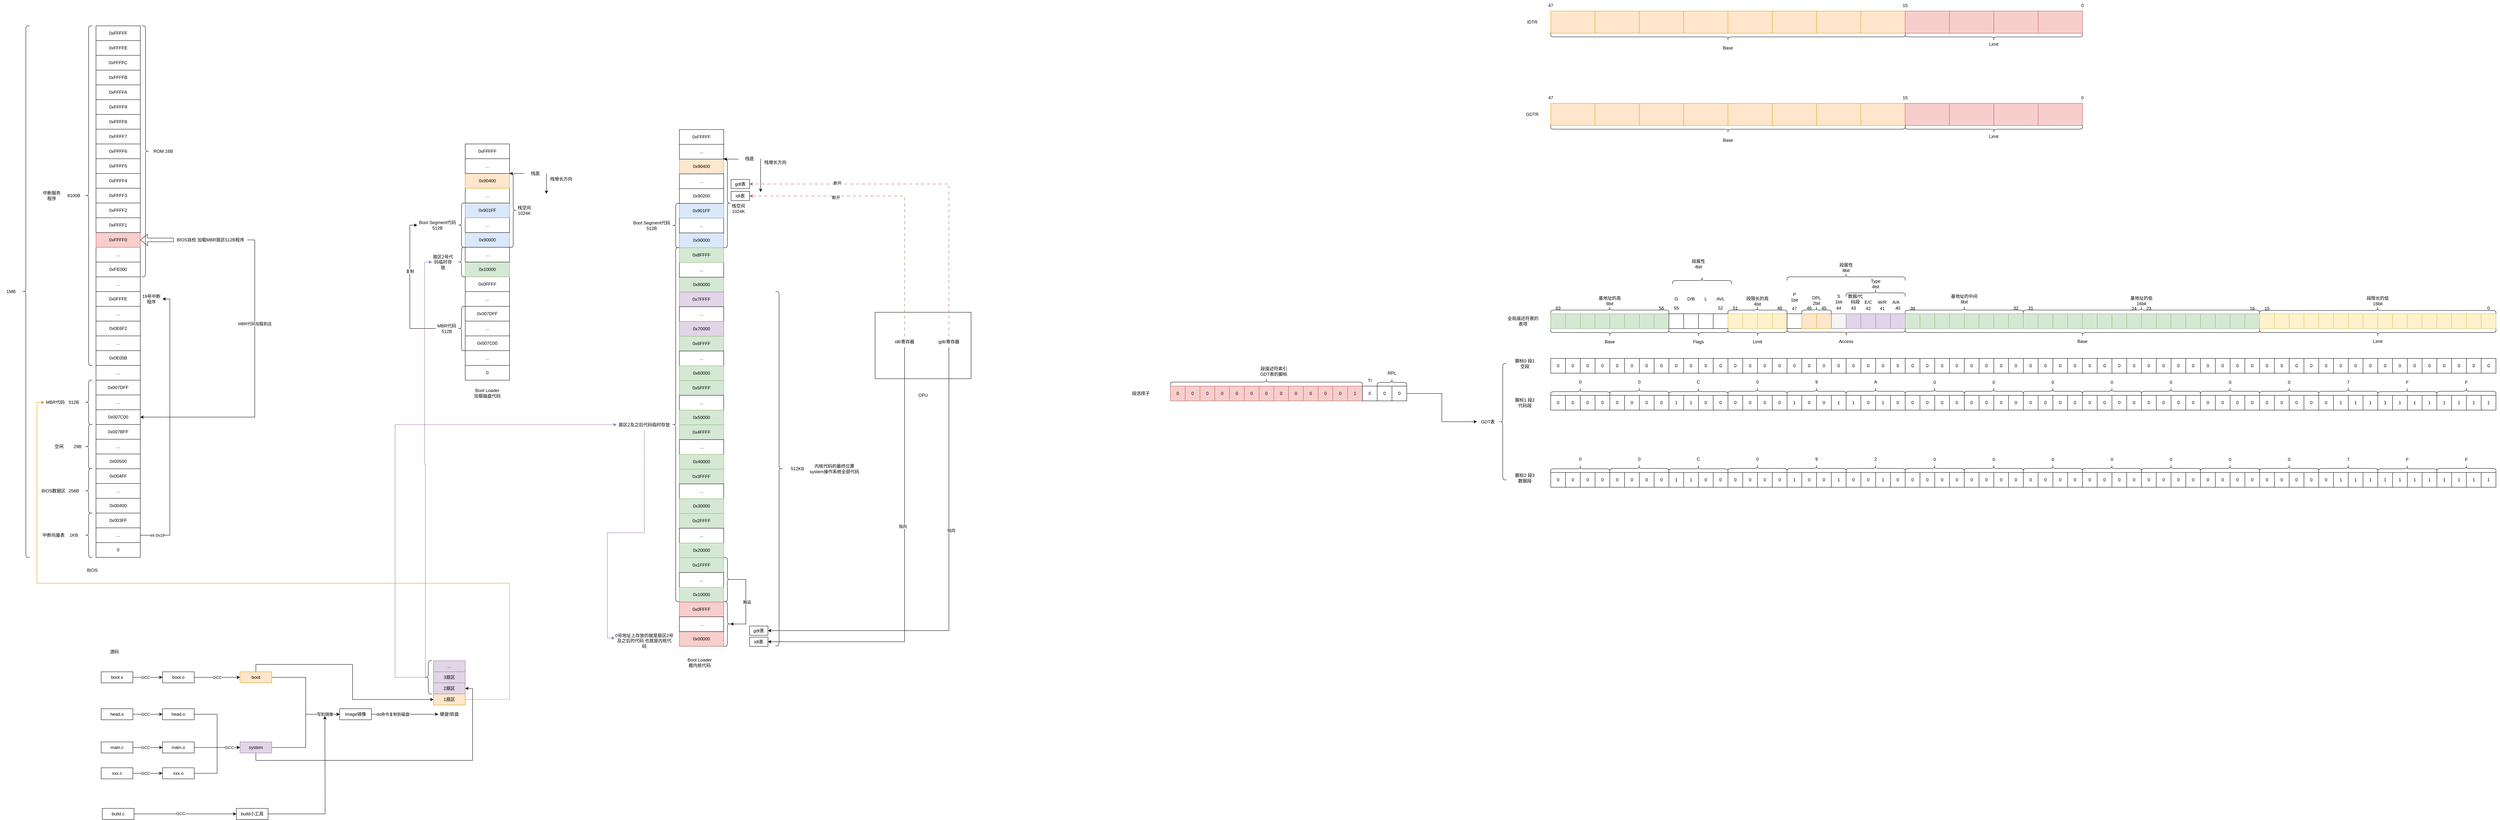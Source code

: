 <mxfile version="27.0.5">
  <diagram name="第 1 页" id="WGkBW5IIXQicfwlrZCdL">
    <mxGraphModel dx="1056" dy="1793" grid="1" gridSize="10" guides="1" tooltips="1" connect="1" arrows="1" fold="1" page="1" pageScale="1" pageWidth="827" pageHeight="1169" math="0" shadow="0">
      <root>
        <mxCell id="0" />
        <mxCell id="1" parent="0" />
        <mxCell id="3c7TaoVtellls8Rgn1t3-1" value="0x00400" style="rounded=0;whiteSpace=wrap;html=1;" parent="1" vertex="1">
          <mxGeometry x="280" y="680" width="120" height="40" as="geometry" />
        </mxCell>
        <mxCell id="3c7TaoVtellls8Rgn1t3-2" value="..." style="rounded=0;whiteSpace=wrap;html=1;" parent="1" vertex="1">
          <mxGeometry x="280" y="640" width="120" height="40" as="geometry" />
        </mxCell>
        <mxCell id="3c7TaoVtellls8Rgn1t3-3" value="0x004FF" style="rounded=0;whiteSpace=wrap;html=1;" parent="1" vertex="1">
          <mxGeometry x="280" y="600" width="120" height="40" as="geometry" />
        </mxCell>
        <mxCell id="3c7TaoVtellls8Rgn1t3-4" value="0" style="rounded=0;whiteSpace=wrap;html=1;" parent="1" vertex="1">
          <mxGeometry x="280" y="800" width="120" height="40" as="geometry" />
        </mxCell>
        <mxCell id="3c7TaoVtellls8Rgn1t3-30" style="edgeStyle=orthogonalEdgeStyle;rounded=0;orthogonalLoop=1;jettySize=auto;html=1;exitX=1;exitY=0.5;exitDx=0;exitDy=0;entryX=1;entryY=0.5;entryDx=0;entryDy=0;" parent="1" source="3c7TaoVtellls8Rgn1t3-5" target="3c7TaoVtellls8Rgn1t3-29" edge="1">
          <mxGeometry relative="1" as="geometry" />
        </mxCell>
        <mxCell id="3c7TaoVtellls8Rgn1t3-31" value="int 0x19" style="edgeLabel;html=1;align=center;verticalAlign=middle;resizable=0;points=[];" parent="3c7TaoVtellls8Rgn1t3-30" vertex="1" connectable="0">
          <mxGeometry x="-0.876" relative="1" as="geometry">
            <mxPoint as="offset" />
          </mxGeometry>
        </mxCell>
        <mxCell id="3c7TaoVtellls8Rgn1t3-5" value="..." style="rounded=0;whiteSpace=wrap;html=1;" parent="1" vertex="1">
          <mxGeometry x="280" y="760" width="120" height="40" as="geometry" />
        </mxCell>
        <mxCell id="3c7TaoVtellls8Rgn1t3-6" value="0x003FF" style="rounded=0;whiteSpace=wrap;html=1;" parent="1" vertex="1">
          <mxGeometry x="280" y="720" width="120" height="40" as="geometry" />
        </mxCell>
        <mxCell id="3c7TaoVtellls8Rgn1t3-8" value="中断向量表" style="text;html=1;align=center;verticalAlign=middle;whiteSpace=wrap;rounded=0;" parent="1" vertex="1">
          <mxGeometry x="130" y="765" width="70" height="30" as="geometry" />
        </mxCell>
        <mxCell id="3c7TaoVtellls8Rgn1t3-9" value="" style="shape=curlyBracket;whiteSpace=wrap;html=1;rounded=1;labelPosition=left;verticalLabelPosition=middle;align=right;verticalAlign=middle;" parent="1" vertex="1">
          <mxGeometry x="250" y="600" width="20" height="120" as="geometry" />
        </mxCell>
        <mxCell id="3c7TaoVtellls8Rgn1t3-10" value="1KB" style="text;html=1;align=center;verticalAlign=middle;whiteSpace=wrap;rounded=0;" parent="1" vertex="1">
          <mxGeometry x="190" y="765" width="60" height="30" as="geometry" />
        </mxCell>
        <mxCell id="3c7TaoVtellls8Rgn1t3-11" value="" style="shape=curlyBracket;whiteSpace=wrap;html=1;rounded=1;labelPosition=left;verticalLabelPosition=middle;align=right;verticalAlign=middle;" parent="1" vertex="1">
          <mxGeometry x="250" y="720" width="20" height="120" as="geometry" />
        </mxCell>
        <mxCell id="3c7TaoVtellls8Rgn1t3-12" value="256B" style="text;html=1;align=center;verticalAlign=middle;whiteSpace=wrap;rounded=0;" parent="1" vertex="1">
          <mxGeometry x="190" y="645" width="60" height="30" as="geometry" />
        </mxCell>
        <mxCell id="3c7TaoVtellls8Rgn1t3-13" value="BIOS数据区" style="text;html=1;align=center;verticalAlign=middle;whiteSpace=wrap;rounded=0;" parent="1" vertex="1">
          <mxGeometry x="130" y="645" width="70" height="30" as="geometry" />
        </mxCell>
        <mxCell id="3c7TaoVtellls8Rgn1t3-14" value="..." style="rounded=0;whiteSpace=wrap;html=1;" parent="1" vertex="1">
          <mxGeometry x="280" y="320" width="120" height="40" as="geometry" />
        </mxCell>
        <mxCell id="3c7TaoVtellls8Rgn1t3-15" value="0x0E05B" style="rounded=0;whiteSpace=wrap;html=1;" parent="1" vertex="1">
          <mxGeometry x="280" y="280" width="120" height="40" as="geometry" />
        </mxCell>
        <mxCell id="3c7TaoVtellls8Rgn1t3-16" value="0x0FFFE" style="rounded=0;whiteSpace=wrap;html=1;" parent="1" vertex="1">
          <mxGeometry x="280" y="120" width="120" height="40" as="geometry" />
        </mxCell>
        <mxCell id="3c7TaoVtellls8Rgn1t3-17" value="..." style="rounded=0;whiteSpace=wrap;html=1;" parent="1" vertex="1">
          <mxGeometry x="280" y="240" width="120" height="40" as="geometry" />
        </mxCell>
        <mxCell id="3c7TaoVtellls8Rgn1t3-18" value="" style="shape=curlyBracket;whiteSpace=wrap;html=1;rounded=1;labelPosition=left;verticalLabelPosition=middle;align=right;verticalAlign=middle;" parent="1" vertex="1">
          <mxGeometry x="250" y="-600" width="20" height="920" as="geometry" />
        </mxCell>
        <mxCell id="3c7TaoVtellls8Rgn1t3-19" value="8100B" style="text;html=1;align=center;verticalAlign=middle;whiteSpace=wrap;rounded=0;" parent="1" vertex="1">
          <mxGeometry x="190" y="-155" width="60" height="30" as="geometry" />
        </mxCell>
        <mxCell id="3c7TaoVtellls8Rgn1t3-20" value="中断服务程序" style="text;html=1;align=center;verticalAlign=middle;whiteSpace=wrap;rounded=0;" parent="1" vertex="1">
          <mxGeometry x="130" y="-155" width="60" height="30" as="geometry" />
        </mxCell>
        <mxCell id="3c7TaoVtellls8Rgn1t3-21" value="..." style="rounded=0;whiteSpace=wrap;html=1;" parent="1" vertex="1">
          <mxGeometry x="280" y="80" width="120" height="40" as="geometry" />
        </mxCell>
        <mxCell id="3c7TaoVtellls8Rgn1t3-23" value="" style="shape=curlyBracket;whiteSpace=wrap;html=1;rounded=1;labelPosition=left;verticalLabelPosition=middle;align=right;verticalAlign=middle;" parent="1" vertex="1">
          <mxGeometry x="80" y="-600" width="20" height="1440" as="geometry" />
        </mxCell>
        <mxCell id="3c7TaoVtellls8Rgn1t3-24" value="1MB" style="text;html=1;align=center;verticalAlign=middle;whiteSpace=wrap;rounded=0;" parent="1" vertex="1">
          <mxGeometry x="20" y="105" width="60" height="30" as="geometry" />
        </mxCell>
        <mxCell id="3c7TaoVtellls8Rgn1t3-25" value="BIOS" style="text;html=1;align=center;verticalAlign=middle;whiteSpace=wrap;rounded=0;" parent="1" vertex="1">
          <mxGeometry x="220" y="860" width="100" height="30" as="geometry" />
        </mxCell>
        <mxCell id="3c7TaoVtellls8Rgn1t3-26" value="0x0E6F2" style="rounded=0;whiteSpace=wrap;html=1;" parent="1" vertex="1">
          <mxGeometry x="280" y="200" width="120" height="40" as="geometry" />
        </mxCell>
        <mxCell id="3c7TaoVtellls8Rgn1t3-27" value="..." style="rounded=0;whiteSpace=wrap;html=1;" parent="1" vertex="1">
          <mxGeometry x="280" y="160" width="120" height="40" as="geometry" />
        </mxCell>
        <mxCell id="3c7TaoVtellls8Rgn1t3-29" value="19号中断程序" style="text;html=1;align=center;verticalAlign=middle;whiteSpace=wrap;rounded=0;" parent="1" vertex="1">
          <mxGeometry x="400" y="125" width="60" height="30" as="geometry" />
        </mxCell>
        <mxCell id="3c7TaoVtellls8Rgn1t3-32" value="0xFE000" style="rounded=0;whiteSpace=wrap;html=1;" parent="1" vertex="1">
          <mxGeometry x="280" y="40" width="120" height="40" as="geometry" />
        </mxCell>
        <mxCell id="3c7TaoVtellls8Rgn1t3-33" value="..." style="rounded=0;whiteSpace=wrap;html=1;" parent="1" vertex="1">
          <mxGeometry x="280" width="120" height="40" as="geometry" />
        </mxCell>
        <mxCell id="3c7TaoVtellls8Rgn1t3-34" value="0xFFFF0" style="rounded=0;whiteSpace=wrap;html=1;fillColor=#f8cecc;strokeColor=#b85450;" parent="1" vertex="1">
          <mxGeometry x="280" y="-40" width="120" height="40" as="geometry" />
        </mxCell>
        <mxCell id="3c7TaoVtellls8Rgn1t3-36" value="" style="shape=curlyBracket;whiteSpace=wrap;html=1;rounded=1;flipH=1;labelPosition=right;verticalLabelPosition=middle;align=left;verticalAlign=middle;" parent="1" vertex="1">
          <mxGeometry x="404" y="-600" width="20" height="680" as="geometry" />
        </mxCell>
        <mxCell id="3c7TaoVtellls8Rgn1t3-37" value="ROM 16B" style="text;html=1;align=center;verticalAlign=middle;whiteSpace=wrap;rounded=0;" parent="1" vertex="1">
          <mxGeometry x="413.5" y="-275" width="96" height="30" as="geometry" />
        </mxCell>
        <mxCell id="3c7TaoVtellls8Rgn1t3-38" value="0xFFFFF" style="rounded=0;whiteSpace=wrap;html=1;" parent="1" vertex="1">
          <mxGeometry x="280" y="-600" width="120" height="40" as="geometry" />
        </mxCell>
        <mxCell id="3c7TaoVtellls8Rgn1t3-39" value="0xFFFFE" style="rounded=0;whiteSpace=wrap;html=1;" parent="1" vertex="1">
          <mxGeometry x="280" y="-560" width="120" height="40" as="geometry" />
        </mxCell>
        <mxCell id="3c7TaoVtellls8Rgn1t3-40" value="0xFFFFC" style="rounded=0;whiteSpace=wrap;html=1;" parent="1" vertex="1">
          <mxGeometry x="280" y="-520" width="120" height="40" as="geometry" />
        </mxCell>
        <mxCell id="3c7TaoVtellls8Rgn1t3-41" value="0xFFFFB" style="rounded=0;whiteSpace=wrap;html=1;" parent="1" vertex="1">
          <mxGeometry x="280" y="-480" width="120" height="40" as="geometry" />
        </mxCell>
        <mxCell id="3c7TaoVtellls8Rgn1t3-42" value="0xFFFFA" style="rounded=0;whiteSpace=wrap;html=1;" parent="1" vertex="1">
          <mxGeometry x="280" y="-440" width="120" height="40" as="geometry" />
        </mxCell>
        <mxCell id="3c7TaoVtellls8Rgn1t3-43" value="0xFFFF9" style="rounded=0;whiteSpace=wrap;html=1;" parent="1" vertex="1">
          <mxGeometry x="280" y="-400" width="120" height="40" as="geometry" />
        </mxCell>
        <mxCell id="3c7TaoVtellls8Rgn1t3-44" value="0xFFFF8" style="rounded=0;whiteSpace=wrap;html=1;" parent="1" vertex="1">
          <mxGeometry x="280" y="-360" width="120" height="40" as="geometry" />
        </mxCell>
        <mxCell id="3c7TaoVtellls8Rgn1t3-45" value="0xFFFF7" style="rounded=0;whiteSpace=wrap;html=1;" parent="1" vertex="1">
          <mxGeometry x="280" y="-320" width="120" height="40" as="geometry" />
        </mxCell>
        <mxCell id="3c7TaoVtellls8Rgn1t3-46" value="0xFFFF6" style="rounded=0;whiteSpace=wrap;html=1;" parent="1" vertex="1">
          <mxGeometry x="280" y="-280" width="120" height="40" as="geometry" />
        </mxCell>
        <mxCell id="3c7TaoVtellls8Rgn1t3-47" value="0xFFFF5" style="rounded=0;whiteSpace=wrap;html=1;" parent="1" vertex="1">
          <mxGeometry x="280" y="-240" width="120" height="40" as="geometry" />
        </mxCell>
        <mxCell id="3c7TaoVtellls8Rgn1t3-48" value="0xFFFF4" style="rounded=0;whiteSpace=wrap;html=1;" parent="1" vertex="1">
          <mxGeometry x="280" y="-200" width="120" height="40" as="geometry" />
        </mxCell>
        <mxCell id="3c7TaoVtellls8Rgn1t3-49" value="0xFFFF3" style="rounded=0;whiteSpace=wrap;html=1;" parent="1" vertex="1">
          <mxGeometry x="280" y="-160" width="120" height="40" as="geometry" />
        </mxCell>
        <mxCell id="3c7TaoVtellls8Rgn1t3-50" value="0xFFFF2" style="rounded=0;whiteSpace=wrap;html=1;" parent="1" vertex="1">
          <mxGeometry x="280" y="-120" width="120" height="40" as="geometry" />
        </mxCell>
        <mxCell id="3c7TaoVtellls8Rgn1t3-51" value="0xFFFF1" style="rounded=0;whiteSpace=wrap;html=1;" parent="1" vertex="1">
          <mxGeometry x="280" y="-80" width="120" height="40" as="geometry" />
        </mxCell>
        <mxCell id="3c7TaoVtellls8Rgn1t3-52" value="" style="shape=flexArrow;endArrow=classic;html=1;rounded=0;entryX=1;entryY=0.5;entryDx=0;entryDy=0;" parent="1" target="3c7TaoVtellls8Rgn1t3-34" edge="1">
          <mxGeometry width="50" height="50" relative="1" as="geometry">
            <mxPoint x="490" y="-20" as="sourcePoint" />
            <mxPoint x="660" y="-30" as="targetPoint" />
          </mxGeometry>
        </mxCell>
        <mxCell id="3c7TaoVtellls8Rgn1t3-67" style="edgeStyle=orthogonalEdgeStyle;rounded=0;orthogonalLoop=1;jettySize=auto;html=1;exitX=1;exitY=0.5;exitDx=0;exitDy=0;entryX=1;entryY=0.5;entryDx=0;entryDy=0;" parent="1" source="3c7TaoVtellls8Rgn1t3-53" target="3c7TaoVtellls8Rgn1t3-57" edge="1">
          <mxGeometry relative="1" as="geometry" />
        </mxCell>
        <mxCell id="3c7TaoVtellls8Rgn1t3-68" value="MBR代码加载到这" style="edgeLabel;html=1;align=center;verticalAlign=middle;resizable=0;points=[];" parent="3c7TaoVtellls8Rgn1t3-67" vertex="1" connectable="0">
          <mxGeometry x="-0.39" relative="1" as="geometry">
            <mxPoint as="offset" />
          </mxGeometry>
        </mxCell>
        <mxCell id="3c7TaoVtellls8Rgn1t3-53" value="BIOS自检 加载MBR扇区512B程序" style="text;html=1;align=center;verticalAlign=middle;whiteSpace=wrap;rounded=0;" parent="1" vertex="1">
          <mxGeometry x="490" y="-35" width="200" height="30" as="geometry" />
        </mxCell>
        <mxCell id="3c7TaoVtellls8Rgn1t3-54" value="0x00500" style="rounded=0;whiteSpace=wrap;html=1;" parent="1" vertex="1">
          <mxGeometry x="280" y="560" width="120" height="40" as="geometry" />
        </mxCell>
        <mxCell id="3c7TaoVtellls8Rgn1t3-55" value="..." style="rounded=0;whiteSpace=wrap;html=1;" parent="1" vertex="1">
          <mxGeometry x="280" y="520" width="120" height="40" as="geometry" />
        </mxCell>
        <mxCell id="3c7TaoVtellls8Rgn1t3-56" value="0x007BFF" style="rounded=0;whiteSpace=wrap;html=1;" parent="1" vertex="1">
          <mxGeometry x="280" y="480" width="120" height="40" as="geometry" />
        </mxCell>
        <mxCell id="3c7TaoVtellls8Rgn1t3-57" value="0x007C00" style="rounded=0;whiteSpace=wrap;html=1;" parent="1" vertex="1">
          <mxGeometry x="280" y="440" width="120" height="40" as="geometry" />
        </mxCell>
        <mxCell id="3c7TaoVtellls8Rgn1t3-58" value="..." style="rounded=0;whiteSpace=wrap;html=1;" parent="1" vertex="1">
          <mxGeometry x="280" y="400" width="120" height="40" as="geometry" />
        </mxCell>
        <mxCell id="3c7TaoVtellls8Rgn1t3-59" value="0x007DFF" style="rounded=0;whiteSpace=wrap;html=1;" parent="1" vertex="1">
          <mxGeometry x="280" y="360" width="120" height="40" as="geometry" />
        </mxCell>
        <mxCell id="3c7TaoVtellls8Rgn1t3-61" value="" style="shape=curlyBracket;whiteSpace=wrap;html=1;rounded=1;labelPosition=left;verticalLabelPosition=middle;align=right;verticalAlign=middle;" parent="1" vertex="1">
          <mxGeometry x="250" y="480" width="20" height="120" as="geometry" />
        </mxCell>
        <mxCell id="3c7TaoVtellls8Rgn1t3-62" value="" style="shape=curlyBracket;whiteSpace=wrap;html=1;rounded=1;labelPosition=left;verticalLabelPosition=middle;align=right;verticalAlign=middle;" parent="1" vertex="1">
          <mxGeometry x="250" y="360" width="20" height="120" as="geometry" />
        </mxCell>
        <mxCell id="3c7TaoVtellls8Rgn1t3-63" value="29B" style="text;html=1;align=center;verticalAlign=middle;whiteSpace=wrap;rounded=0;" parent="1" vertex="1">
          <mxGeometry x="200" y="525" width="60" height="30" as="geometry" />
        </mxCell>
        <mxCell id="3c7TaoVtellls8Rgn1t3-64" value="空闲" style="text;html=1;align=center;verticalAlign=middle;whiteSpace=wrap;rounded=0;" parent="1" vertex="1">
          <mxGeometry x="150" y="525" width="60" height="30" as="geometry" />
        </mxCell>
        <mxCell id="3c7TaoVtellls8Rgn1t3-65" value="512B" style="text;html=1;align=center;verticalAlign=middle;whiteSpace=wrap;rounded=0;" parent="1" vertex="1">
          <mxGeometry x="190" y="405" width="60" height="30" as="geometry" />
        </mxCell>
        <mxCell id="3c7TaoVtellls8Rgn1t3-66" value="MBR代码" style="text;html=1;align=center;verticalAlign=middle;whiteSpace=wrap;rounded=0;" parent="1" vertex="1">
          <mxGeometry x="140" y="405" width="60" height="30" as="geometry" />
        </mxCell>
        <mxCell id="-2iCqf_mqISkM30TJDvY-4" value="0" style="rounded=0;whiteSpace=wrap;html=1;" parent="1" vertex="1">
          <mxGeometry x="1280" y="320" width="120" height="40" as="geometry" />
        </mxCell>
        <mxCell id="-2iCqf_mqISkM30TJDvY-7" value="..." style="rounded=0;whiteSpace=wrap;html=1;" parent="1" vertex="1">
          <mxGeometry x="1280" y="280" width="120" height="40" as="geometry" />
        </mxCell>
        <mxCell id="-2iCqf_mqISkM30TJDvY-15" value="..." style="rounded=0;whiteSpace=wrap;html=1;" parent="1" vertex="1">
          <mxGeometry x="1280" y="120" width="120" height="40" as="geometry" />
        </mxCell>
        <mxCell id="-2iCqf_mqISkM30TJDvY-22" value="0x0FFFF" style="rounded=0;whiteSpace=wrap;html=1;" parent="1" vertex="1">
          <mxGeometry x="1280" y="80" width="120" height="40" as="geometry" />
        </mxCell>
        <mxCell id="-2iCqf_mqISkM30TJDvY-24" value="Boot Loader&lt;div&gt;加载磁盘代码&lt;/div&gt;" style="text;html=1;align=center;verticalAlign=middle;whiteSpace=wrap;rounded=0;" parent="1" vertex="1">
          <mxGeometry x="1195" y="380" width="290" height="30" as="geometry" />
        </mxCell>
        <mxCell id="-2iCqf_mqISkM30TJDvY-33" value="0xFFFFF" style="rounded=0;whiteSpace=wrap;html=1;" parent="1" vertex="1">
          <mxGeometry x="1280" y="-280" width="120" height="40" as="geometry" />
        </mxCell>
        <mxCell id="-2iCqf_mqISkM30TJDvY-54" value="0x007C00" style="rounded=0;whiteSpace=wrap;html=1;" parent="1" vertex="1">
          <mxGeometry x="1280" y="240" width="120" height="40" as="geometry" />
        </mxCell>
        <mxCell id="-2iCqf_mqISkM30TJDvY-55" value="..." style="rounded=0;whiteSpace=wrap;html=1;" parent="1" vertex="1">
          <mxGeometry x="1280" y="200" width="120" height="40" as="geometry" />
        </mxCell>
        <mxCell id="-2iCqf_mqISkM30TJDvY-56" value="0x007DFF" style="rounded=0;whiteSpace=wrap;html=1;" parent="1" vertex="1">
          <mxGeometry x="1280" y="160" width="120" height="40" as="geometry" />
        </mxCell>
        <mxCell id="-2iCqf_mqISkM30TJDvY-58" value="" style="shape=curlyBracket;whiteSpace=wrap;html=1;rounded=1;labelPosition=left;verticalLabelPosition=middle;align=right;verticalAlign=middle;" parent="1" vertex="1">
          <mxGeometry x="1260" y="-120" width="20" height="120" as="geometry" />
        </mxCell>
        <mxCell id="-2iCqf_mqISkM30TJDvY-70" style="edgeStyle=orthogonalEdgeStyle;rounded=0;orthogonalLoop=1;jettySize=auto;html=1;exitX=0;exitY=0.5;exitDx=0;exitDy=0;entryX=0;entryY=0.5;entryDx=0;entryDy=0;" parent="1" source="-2iCqf_mqISkM30TJDvY-62" target="-2iCqf_mqISkM30TJDvY-69" edge="1">
          <mxGeometry relative="1" as="geometry" />
        </mxCell>
        <mxCell id="-2iCqf_mqISkM30TJDvY-71" value="复制" style="edgeLabel;html=1;align=center;verticalAlign=middle;resizable=0;points=[];" parent="-2iCqf_mqISkM30TJDvY-70" vertex="1" connectable="0">
          <mxGeometry x="0.218" relative="1" as="geometry">
            <mxPoint as="offset" />
          </mxGeometry>
        </mxCell>
        <mxCell id="-2iCqf_mqISkM30TJDvY-62" value="MBR代码 512B" style="text;html=1;align=center;verticalAlign=middle;whiteSpace=wrap;rounded=0;" parent="1" vertex="1">
          <mxGeometry x="1200" y="205" width="60" height="30" as="geometry" />
        </mxCell>
        <mxCell id="-2iCqf_mqISkM30TJDvY-63" value="0x90000" style="rounded=0;whiteSpace=wrap;html=1;fillColor=#dae8fc;strokeColor=#6c8ebf;" parent="1" vertex="1">
          <mxGeometry x="1280" y="-40" width="120" height="40" as="geometry" />
        </mxCell>
        <mxCell id="-2iCqf_mqISkM30TJDvY-64" value="..." style="rounded=0;whiteSpace=wrap;html=1;" parent="1" vertex="1">
          <mxGeometry x="1280" y="-80" width="120" height="40" as="geometry" />
        </mxCell>
        <mxCell id="-2iCqf_mqISkM30TJDvY-65" value="0x901FF" style="rounded=0;whiteSpace=wrap;html=1;fillColor=#dae8fc;strokeColor=#6c8ebf;" parent="1" vertex="1">
          <mxGeometry x="1280" y="-120" width="120" height="40" as="geometry" />
        </mxCell>
        <mxCell id="-2iCqf_mqISkM30TJDvY-66" value="..." style="rounded=0;whiteSpace=wrap;html=1;" parent="1" vertex="1">
          <mxGeometry x="1280" y="-160" width="120" height="40" as="geometry" />
        </mxCell>
        <mxCell id="-2iCqf_mqISkM30TJDvY-67" value="" style="shape=curlyBracket;whiteSpace=wrap;html=1;rounded=1;labelPosition=left;verticalLabelPosition=middle;align=right;verticalAlign=middle;" parent="1" vertex="1">
          <mxGeometry x="1260" y="160" width="20" height="120" as="geometry" />
        </mxCell>
        <mxCell id="-2iCqf_mqISkM30TJDvY-69" value="Boot Segment代码 512B" style="text;html=1;align=center;verticalAlign=middle;whiteSpace=wrap;rounded=0;" parent="1" vertex="1">
          <mxGeometry x="1150" y="-75" width="110" height="30" as="geometry" />
        </mxCell>
        <mxCell id="_qCiN8cFtveXNgwi4NC1-1" value="0x90400" style="rounded=0;whiteSpace=wrap;html=1;fillColor=#ffe6cc;strokeColor=#d79b00;" parent="1" vertex="1">
          <mxGeometry x="1280" y="-200" width="120" height="40" as="geometry" />
        </mxCell>
        <mxCell id="_qCiN8cFtveXNgwi4NC1-2" value="..." style="rounded=0;whiteSpace=wrap;html=1;" parent="1" vertex="1">
          <mxGeometry x="1280" y="-240" width="120" height="40" as="geometry" />
        </mxCell>
        <mxCell id="_qCiN8cFtveXNgwi4NC1-3" value="" style="endArrow=classic;html=1;rounded=0;entryX=1;entryY=0;entryDx=0;entryDy=0;" parent="1" target="_qCiN8cFtveXNgwi4NC1-1" edge="1">
          <mxGeometry width="50" height="50" relative="1" as="geometry">
            <mxPoint x="1440" y="-200" as="sourcePoint" />
            <mxPoint x="1260" y="-115" as="targetPoint" />
          </mxGeometry>
        </mxCell>
        <mxCell id="_qCiN8cFtveXNgwi4NC1-4" value="栈底" style="text;html=1;align=center;verticalAlign=middle;whiteSpace=wrap;rounded=0;" parent="1" vertex="1">
          <mxGeometry x="1440" y="-215" width="60" height="30" as="geometry" />
        </mxCell>
        <mxCell id="_qCiN8cFtveXNgwi4NC1-5" value="" style="endArrow=classic;html=1;rounded=0;exitX=1;exitY=0.5;exitDx=0;exitDy=0;" parent="1" source="_qCiN8cFtveXNgwi4NC1-4" edge="1">
          <mxGeometry width="50" height="50" relative="1" as="geometry">
            <mxPoint x="1210" y="-5" as="sourcePoint" />
            <mxPoint x="1500" y="-145" as="targetPoint" />
          </mxGeometry>
        </mxCell>
        <mxCell id="_qCiN8cFtveXNgwi4NC1-6" value="栈增长方向" style="text;html=1;align=center;verticalAlign=middle;whiteSpace=wrap;rounded=0;" parent="1" vertex="1">
          <mxGeometry x="1500" y="-200" width="80" height="30" as="geometry" />
        </mxCell>
        <mxCell id="_qCiN8cFtveXNgwi4NC1-7" value="" style="shape=curlyBracket;whiteSpace=wrap;html=1;rounded=1;flipH=1;labelPosition=right;verticalLabelPosition=middle;align=left;verticalAlign=middle;" parent="1" vertex="1">
          <mxGeometry x="1400" y="-200" width="20" height="200" as="geometry" />
        </mxCell>
        <mxCell id="_qCiN8cFtveXNgwi4NC1-8" value="栈空间 1024K" style="text;html=1;align=center;verticalAlign=middle;whiteSpace=wrap;rounded=0;" parent="1" vertex="1">
          <mxGeometry x="1410" y="-115" width="60" height="30" as="geometry" />
        </mxCell>
        <mxCell id="QBygn94gDZrxnFcKJMGF-1" value="0x10000" style="rounded=0;whiteSpace=wrap;html=1;fillColor=#d5e8d4;strokeColor=#82b366;" parent="1" vertex="1">
          <mxGeometry x="1280" y="40" width="120" height="40" as="geometry" />
        </mxCell>
        <mxCell id="QBygn94gDZrxnFcKJMGF-2" value="..." style="rounded=0;whiteSpace=wrap;html=1;" parent="1" vertex="1">
          <mxGeometry x="1280" width="120" height="40" as="geometry" />
        </mxCell>
        <mxCell id="QBygn94gDZrxnFcKJMGF-3" value="" style="shape=curlyBracket;whiteSpace=wrap;html=1;rounded=1;labelPosition=left;verticalLabelPosition=middle;align=right;verticalAlign=middle;" parent="1" vertex="1">
          <mxGeometry x="1260" width="20" height="80" as="geometry" />
        </mxCell>
        <mxCell id="QBygn94gDZrxnFcKJMGF-4" value="扇区2号代码临时存放" style="text;html=1;align=center;verticalAlign=middle;whiteSpace=wrap;rounded=0;" parent="1" vertex="1">
          <mxGeometry x="1190" y="25" width="60" height="30" as="geometry" />
        </mxCell>
        <mxCell id="QBygn94gDZrxnFcKJMGF-9" value="Boot Loader&lt;div&gt;搬内核代码&lt;/div&gt;" style="text;html=1;align=center;verticalAlign=middle;whiteSpace=wrap;rounded=0;" parent="1" vertex="1">
          <mxGeometry x="1770" y="1110" width="290" height="30" as="geometry" />
        </mxCell>
        <mxCell id="QBygn94gDZrxnFcKJMGF-10" value="0xFFFFF" style="rounded=0;whiteSpace=wrap;html=1;" parent="1" vertex="1">
          <mxGeometry x="1860.05" y="-319" width="120" height="40" as="geometry" />
        </mxCell>
        <mxCell id="QBygn94gDZrxnFcKJMGF-14" value="" style="shape=curlyBracket;whiteSpace=wrap;html=1;rounded=1;labelPosition=left;verticalLabelPosition=middle;align=right;verticalAlign=middle;" parent="1" vertex="1">
          <mxGeometry x="1840.05" y="-119" width="20" height="120" as="geometry" />
        </mxCell>
        <mxCell id="QBygn94gDZrxnFcKJMGF-18" value="0x90000" style="rounded=0;whiteSpace=wrap;html=1;fillColor=#dae8fc;strokeColor=#6c8ebf;" parent="1" vertex="1">
          <mxGeometry x="1860.05" y="-39" width="120" height="40" as="geometry" />
        </mxCell>
        <mxCell id="QBygn94gDZrxnFcKJMGF-19" value="..." style="rounded=0;whiteSpace=wrap;html=1;" parent="1" vertex="1">
          <mxGeometry x="1860.05" y="-79" width="120" height="40" as="geometry" />
        </mxCell>
        <mxCell id="QBygn94gDZrxnFcKJMGF-20" value="0x901FF" style="rounded=0;whiteSpace=wrap;html=1;fillColor=#dae8fc;strokeColor=#6c8ebf;" parent="1" vertex="1">
          <mxGeometry x="1860.05" y="-119" width="120" height="40" as="geometry" />
        </mxCell>
        <mxCell id="QBygn94gDZrxnFcKJMGF-21" value="0x90200" style="rounded=0;whiteSpace=wrap;html=1;" parent="1" vertex="1">
          <mxGeometry x="1860.05" y="-159" width="120" height="40" as="geometry" />
        </mxCell>
        <mxCell id="QBygn94gDZrxnFcKJMGF-23" value="Boot Segment代码 512B" style="text;html=1;align=center;verticalAlign=middle;whiteSpace=wrap;rounded=0;" parent="1" vertex="1">
          <mxGeometry x="1730.05" y="-74" width="110" height="30" as="geometry" />
        </mxCell>
        <mxCell id="QBygn94gDZrxnFcKJMGF-24" value="0x90400" style="rounded=0;whiteSpace=wrap;html=1;fillColor=#ffe6cc;strokeColor=#d79b00;" parent="1" vertex="1">
          <mxGeometry x="1860.05" y="-239" width="120" height="40" as="geometry" />
        </mxCell>
        <mxCell id="QBygn94gDZrxnFcKJMGF-25" value="..." style="rounded=0;whiteSpace=wrap;html=1;" parent="1" vertex="1">
          <mxGeometry x="1860.05" y="-279" width="120" height="40" as="geometry" />
        </mxCell>
        <mxCell id="QBygn94gDZrxnFcKJMGF-26" value="" style="endArrow=classic;html=1;rounded=0;entryX=1;entryY=0;entryDx=0;entryDy=0;" parent="1" target="QBygn94gDZrxnFcKJMGF-24" edge="1">
          <mxGeometry width="50" height="50" relative="1" as="geometry">
            <mxPoint x="2020.05" y="-239" as="sourcePoint" />
            <mxPoint x="1840.05" y="-154" as="targetPoint" />
          </mxGeometry>
        </mxCell>
        <mxCell id="QBygn94gDZrxnFcKJMGF-27" value="栈底" style="text;html=1;align=center;verticalAlign=middle;whiteSpace=wrap;rounded=0;" parent="1" vertex="1">
          <mxGeometry x="2020.05" y="-255" width="60" height="30" as="geometry" />
        </mxCell>
        <mxCell id="QBygn94gDZrxnFcKJMGF-28" value="" style="endArrow=classic;html=1;rounded=0;exitX=1;exitY=0.5;exitDx=0;exitDy=0;" parent="1" source="QBygn94gDZrxnFcKJMGF-27" edge="1">
          <mxGeometry width="50" height="50" relative="1" as="geometry">
            <mxPoint x="1790.05" y="-10" as="sourcePoint" />
            <mxPoint x="2080.05" y="-150" as="targetPoint" />
          </mxGeometry>
        </mxCell>
        <mxCell id="QBygn94gDZrxnFcKJMGF-29" value="栈增长方向" style="text;html=1;align=center;verticalAlign=middle;whiteSpace=wrap;rounded=0;" parent="1" vertex="1">
          <mxGeometry x="2080.05" y="-245" width="80" height="30" as="geometry" />
        </mxCell>
        <mxCell id="QBygn94gDZrxnFcKJMGF-30" value="" style="shape=curlyBracket;whiteSpace=wrap;html=1;rounded=1;flipH=1;labelPosition=right;verticalLabelPosition=middle;align=left;verticalAlign=middle;" parent="1" vertex="1">
          <mxGeometry x="1980.05" y="-240" width="20" height="241" as="geometry" />
        </mxCell>
        <mxCell id="QBygn94gDZrxnFcKJMGF-31" value="栈空间 1024K" style="text;html=1;align=center;verticalAlign=middle;whiteSpace=wrap;rounded=0;" parent="1" vertex="1">
          <mxGeometry x="1990.05" y="-120" width="60" height="30" as="geometry" />
        </mxCell>
        <mxCell id="QBygn94gDZrxnFcKJMGF-32" value="0x80000" style="rounded=0;whiteSpace=wrap;html=1;fillColor=#d5e8d4;strokeColor=#82b366;" parent="1" vertex="1">
          <mxGeometry x="1860.05" y="81" width="120" height="40" as="geometry" />
        </mxCell>
        <mxCell id="QBygn94gDZrxnFcKJMGF-33" value="..." style="rounded=0;whiteSpace=wrap;html=1;" parent="1" vertex="1">
          <mxGeometry x="1860.05" y="41" width="120" height="40" as="geometry" />
        </mxCell>
        <mxCell id="QBygn94gDZrxnFcKJMGF-34" value="" style="shape=curlyBracket;whiteSpace=wrap;html=1;rounded=1;labelPosition=left;verticalLabelPosition=middle;align=right;verticalAlign=middle;" parent="1" vertex="1">
          <mxGeometry x="1840.05" y="1" width="20" height="959" as="geometry" />
        </mxCell>
        <mxCell id="0a5fcsc5uLbotb6qR6RP-80" style="edgeStyle=orthogonalEdgeStyle;rounded=0;orthogonalLoop=1;jettySize=auto;html=1;exitX=0.5;exitY=1;exitDx=0;exitDy=0;entryX=0;entryY=0.25;entryDx=0;entryDy=0;fillColor=#e1d5e7;strokeColor=#9673a6;" parent="1" source="QBygn94gDZrxnFcKJMGF-35" target="0a5fcsc5uLbotb6qR6RP-30" edge="1">
          <mxGeometry relative="1" as="geometry" />
        </mxCell>
        <mxCell id="QBygn94gDZrxnFcKJMGF-35" value="扇区2及之后代码临时存放" style="text;html=1;align=center;verticalAlign=middle;whiteSpace=wrap;rounded=0;" parent="1" vertex="1">
          <mxGeometry x="1690" y="465.5" width="150.05" height="30" as="geometry" />
        </mxCell>
        <mxCell id="QBygn94gDZrxnFcKJMGF-36" value="0x8FFFF" style="rounded=0;whiteSpace=wrap;html=1;fillColor=#d5e8d4;strokeColor=#82b366;" parent="1" vertex="1">
          <mxGeometry x="1860.05" y="1" width="120" height="40" as="geometry" />
        </mxCell>
        <mxCell id="QBygn94gDZrxnFcKJMGF-37" value="0x7FFFF" style="rounded=0;whiteSpace=wrap;html=1;fillColor=#e1d5e7;strokeColor=#9673a6;" parent="1" vertex="1">
          <mxGeometry x="1860.05" y="121" width="120" height="40" as="geometry" />
        </mxCell>
        <mxCell id="QBygn94gDZrxnFcKJMGF-38" value="..." style="rounded=0;whiteSpace=wrap;html=1;" parent="1" vertex="1">
          <mxGeometry x="1860.05" y="161" width="120" height="40" as="geometry" />
        </mxCell>
        <mxCell id="QBygn94gDZrxnFcKJMGF-39" value="0x70000" style="rounded=0;whiteSpace=wrap;html=1;fillColor=#e1d5e7;strokeColor=#9673a6;" parent="1" vertex="1">
          <mxGeometry x="1860.05" y="201" width="120" height="40" as="geometry" />
        </mxCell>
        <mxCell id="QBygn94gDZrxnFcKJMGF-41" value="0x6FFFF" style="rounded=0;whiteSpace=wrap;html=1;fillColor=#d5e8d4;strokeColor=#82b366;" parent="1" vertex="1">
          <mxGeometry x="1860.05" y="241" width="120" height="40" as="geometry" />
        </mxCell>
        <mxCell id="QBygn94gDZrxnFcKJMGF-42" value="..." style="rounded=0;whiteSpace=wrap;html=1;" parent="1" vertex="1">
          <mxGeometry x="1860.05" y="281" width="120" height="40" as="geometry" />
        </mxCell>
        <mxCell id="QBygn94gDZrxnFcKJMGF-43" value="0x60000" style="rounded=0;whiteSpace=wrap;html=1;fillColor=#d5e8d4;strokeColor=#82b366;" parent="1" vertex="1">
          <mxGeometry x="1860.05" y="321" width="120" height="40" as="geometry" />
        </mxCell>
        <mxCell id="QBygn94gDZrxnFcKJMGF-44" value="0x5FFFF" style="rounded=0;whiteSpace=wrap;html=1;fillColor=#d5e8d4;strokeColor=#82b366;" parent="1" vertex="1">
          <mxGeometry x="1860.05" y="361" width="120" height="40" as="geometry" />
        </mxCell>
        <mxCell id="QBygn94gDZrxnFcKJMGF-45" value="..." style="rounded=0;whiteSpace=wrap;html=1;" parent="1" vertex="1">
          <mxGeometry x="1860.05" y="401" width="120" height="40" as="geometry" />
        </mxCell>
        <mxCell id="QBygn94gDZrxnFcKJMGF-46" value="0x50000" style="rounded=0;whiteSpace=wrap;html=1;fillColor=#d5e8d4;strokeColor=#82b366;" parent="1" vertex="1">
          <mxGeometry x="1860.05" y="441" width="120" height="40" as="geometry" />
        </mxCell>
        <mxCell id="QBygn94gDZrxnFcKJMGF-47" value="0x4FFFF" style="rounded=0;whiteSpace=wrap;html=1;fillColor=#d5e8d4;strokeColor=#82b366;" parent="1" vertex="1">
          <mxGeometry x="1860.05" y="481" width="120" height="40" as="geometry" />
        </mxCell>
        <mxCell id="QBygn94gDZrxnFcKJMGF-48" value="..." style="rounded=0;whiteSpace=wrap;html=1;" parent="1" vertex="1">
          <mxGeometry x="1860.05" y="521" width="120" height="40" as="geometry" />
        </mxCell>
        <mxCell id="QBygn94gDZrxnFcKJMGF-49" value="0x40000" style="rounded=0;whiteSpace=wrap;html=1;fillColor=#d5e8d4;strokeColor=#82b366;" parent="1" vertex="1">
          <mxGeometry x="1860.05" y="561" width="120" height="40" as="geometry" />
        </mxCell>
        <mxCell id="QBygn94gDZrxnFcKJMGF-50" value="0x3FFFF" style="rounded=0;whiteSpace=wrap;html=1;fillColor=#d5e8d4;strokeColor=#82b366;" parent="1" vertex="1">
          <mxGeometry x="1860.05" y="601" width="120" height="40" as="geometry" />
        </mxCell>
        <mxCell id="QBygn94gDZrxnFcKJMGF-51" value="..." style="rounded=0;whiteSpace=wrap;html=1;" parent="1" vertex="1">
          <mxGeometry x="1860.05" y="641" width="120" height="40" as="geometry" />
        </mxCell>
        <mxCell id="QBygn94gDZrxnFcKJMGF-52" value="0x30000" style="rounded=0;whiteSpace=wrap;html=1;fillColor=#d5e8d4;strokeColor=#82b366;" parent="1" vertex="1">
          <mxGeometry x="1860.05" y="681" width="120" height="40" as="geometry" />
        </mxCell>
        <mxCell id="QBygn94gDZrxnFcKJMGF-53" value="0x2FFFF" style="rounded=0;whiteSpace=wrap;html=1;fillColor=#d5e8d4;strokeColor=#82b366;" parent="1" vertex="1">
          <mxGeometry x="1860.05" y="721" width="120" height="40" as="geometry" />
        </mxCell>
        <mxCell id="QBygn94gDZrxnFcKJMGF-54" value="..." style="rounded=0;whiteSpace=wrap;html=1;" parent="1" vertex="1">
          <mxGeometry x="1860.05" y="761" width="120" height="40" as="geometry" />
        </mxCell>
        <mxCell id="QBygn94gDZrxnFcKJMGF-55" value="0x20000" style="rounded=0;whiteSpace=wrap;html=1;fillColor=#d5e8d4;strokeColor=#82b366;" parent="1" vertex="1">
          <mxGeometry x="1860.05" y="801" width="120" height="40" as="geometry" />
        </mxCell>
        <mxCell id="QBygn94gDZrxnFcKJMGF-56" value="0x1FFFF" style="rounded=0;whiteSpace=wrap;html=1;fillColor=#d5e8d4;strokeColor=#82b366;" parent="1" vertex="1">
          <mxGeometry x="1860.05" y="841" width="120" height="40" as="geometry" />
        </mxCell>
        <mxCell id="QBygn94gDZrxnFcKJMGF-57" value="..." style="rounded=0;whiteSpace=wrap;html=1;" parent="1" vertex="1">
          <mxGeometry x="1860.05" y="881" width="120" height="40" as="geometry" />
        </mxCell>
        <mxCell id="QBygn94gDZrxnFcKJMGF-58" value="0x10000" style="rounded=0;whiteSpace=wrap;html=1;fillColor=#d5e8d4;strokeColor=#82b366;" parent="1" vertex="1">
          <mxGeometry x="1860.05" y="921" width="120" height="40" as="geometry" />
        </mxCell>
        <mxCell id="QBygn94gDZrxnFcKJMGF-59" value="0x00000" style="rounded=0;whiteSpace=wrap;html=1;fillColor=#f8cecc;strokeColor=#b85450;" parent="1" vertex="1">
          <mxGeometry x="1860.05" y="1041" width="120" height="40" as="geometry" />
        </mxCell>
        <mxCell id="QBygn94gDZrxnFcKJMGF-60" value="0x0FFFF" style="rounded=0;whiteSpace=wrap;html=1;fillColor=#f8cecc;strokeColor=#b85450;" parent="1" vertex="1">
          <mxGeometry x="1860.05" y="961" width="120" height="40" as="geometry" />
        </mxCell>
        <mxCell id="QBygn94gDZrxnFcKJMGF-61" value="..." style="rounded=0;whiteSpace=wrap;html=1;" parent="1" vertex="1">
          <mxGeometry x="1860.05" y="1001" width="120" height="40" as="geometry" />
        </mxCell>
        <mxCell id="QBygn94gDZrxnFcKJMGF-62" value="" style="shape=curlyBracket;whiteSpace=wrap;html=1;rounded=1;flipH=1;labelPosition=right;verticalLabelPosition=middle;align=left;verticalAlign=middle;" parent="1" vertex="1">
          <mxGeometry x="1980.05" y="960" width="20" height="121" as="geometry" />
        </mxCell>
        <mxCell id="QBygn94gDZrxnFcKJMGF-63" value="" style="shape=curlyBracket;whiteSpace=wrap;html=1;rounded=1;flipH=1;labelPosition=right;verticalLabelPosition=middle;align=left;verticalAlign=middle;" parent="1" vertex="1">
          <mxGeometry x="1980.05" y="840" width="20" height="120" as="geometry" />
        </mxCell>
        <mxCell id="QBygn94gDZrxnFcKJMGF-65" style="edgeStyle=orthogonalEdgeStyle;rounded=0;orthogonalLoop=1;jettySize=auto;html=1;exitX=0.1;exitY=0.5;exitDx=0;exitDy=0;exitPerimeter=0;entryX=0.1;entryY=0.5;entryDx=0;entryDy=0;entryPerimeter=0;" parent="1" source="QBygn94gDZrxnFcKJMGF-63" target="QBygn94gDZrxnFcKJMGF-62" edge="1">
          <mxGeometry relative="1" as="geometry">
            <Array as="points">
              <mxPoint x="2040" y="900" />
              <mxPoint x="2040" y="1021" />
            </Array>
          </mxGeometry>
        </mxCell>
        <mxCell id="QBygn94gDZrxnFcKJMGF-66" value="搬运" style="edgeLabel;html=1;align=center;verticalAlign=middle;resizable=0;points=[];" parent="QBygn94gDZrxnFcKJMGF-65" vertex="1" connectable="0">
          <mxGeometry x="0.004" y="3" relative="1" as="geometry">
            <mxPoint as="offset" />
          </mxGeometry>
        </mxCell>
        <mxCell id="QBygn94gDZrxnFcKJMGF-67" value="" style="shape=curlyBracket;whiteSpace=wrap;html=1;rounded=1;flipH=1;labelPosition=right;verticalLabelPosition=middle;align=left;verticalAlign=middle;" parent="1" vertex="1">
          <mxGeometry x="2120" y="120" width="20" height="960" as="geometry" />
        </mxCell>
        <mxCell id="QBygn94gDZrxnFcKJMGF-68" value="内核代码的最终位置&lt;div&gt;system操作系统全部代码&lt;/div&gt;" style="text;html=1;align=center;verticalAlign=middle;whiteSpace=wrap;rounded=0;" parent="1" vertex="1">
          <mxGeometry x="2200" y="585" width="160" height="30" as="geometry" />
        </mxCell>
        <mxCell id="QBygn94gDZrxnFcKJMGF-85" value="" style="shape=curlyBracket;whiteSpace=wrap;html=1;rounded=1;flipH=1;labelPosition=right;verticalLabelPosition=middle;align=left;verticalAlign=middle;direction=north;" parent="1" vertex="1">
          <mxGeometry x="6140" y="221" width="640" height="20" as="geometry" />
        </mxCell>
        <mxCell id="QBygn94gDZrxnFcKJMGF-86" value="Limit" style="text;html=1;align=center;verticalAlign=middle;whiteSpace=wrap;rounded=0;" parent="1" vertex="1">
          <mxGeometry x="6430" y="240" width="60" height="30" as="geometry" />
        </mxCell>
        <mxCell id="QBygn94gDZrxnFcKJMGF-87" value="段限长的低&lt;div&gt;16bit&lt;/div&gt;" style="text;html=1;align=center;verticalAlign=middle;whiteSpace=wrap;rounded=0;" parent="1" vertex="1">
          <mxGeometry x="6410" y="130" width="100" height="29" as="geometry" />
        </mxCell>
        <mxCell id="QBygn94gDZrxnFcKJMGF-88" value="0" style="text;html=1;align=center;verticalAlign=middle;whiteSpace=wrap;rounded=0;" parent="1" vertex="1">
          <mxGeometry x="6730" y="150" width="60" height="30" as="geometry" />
        </mxCell>
        <mxCell id="QBygn94gDZrxnFcKJMGF-89" value="15" style="text;html=1;align=center;verticalAlign=middle;whiteSpace=wrap;rounded=0;" parent="1" vertex="1">
          <mxGeometry x="6130" y="151" width="60" height="30" as="geometry" />
        </mxCell>
        <mxCell id="QBygn94gDZrxnFcKJMGF-91" value="基地址的低&lt;div&gt;16bit&lt;/div&gt;" style="text;html=1;align=center;verticalAlign=middle;whiteSpace=wrap;rounded=0;" parent="1" vertex="1">
          <mxGeometry x="5770" y="130" width="100" height="30" as="geometry" />
        </mxCell>
        <mxCell id="QBygn94gDZrxnFcKJMGF-92" value="39" style="text;html=1;align=center;verticalAlign=middle;whiteSpace=wrap;rounded=0;" parent="1" vertex="1">
          <mxGeometry x="5170" y="151" width="60" height="30" as="geometry" />
        </mxCell>
        <mxCell id="QBygn94gDZrxnFcKJMGF-93" value="" style="shape=curlyBracket;whiteSpace=wrap;html=1;rounded=1;flipH=1;labelPosition=right;verticalLabelPosition=middle;align=left;verticalAlign=middle;direction=south;" parent="1" vertex="1">
          <mxGeometry x="6140" y="161" width="640" height="20" as="geometry" />
        </mxCell>
        <mxCell id="QBygn94gDZrxnFcKJMGF-94" value="" style="shape=curlyBracket;whiteSpace=wrap;html=1;rounded=1;flipH=1;labelPosition=right;verticalLabelPosition=middle;align=left;verticalAlign=middle;direction=south;" parent="1" vertex="1">
          <mxGeometry x="5500" y="160" width="640" height="20" as="geometry" />
        </mxCell>
        <mxCell id="QBygn94gDZrxnFcKJMGF-95" value="" style="shape=curlyBracket;whiteSpace=wrap;html=1;rounded=1;flipH=1;labelPosition=right;verticalLabelPosition=middle;align=left;verticalAlign=middle;direction=south;" parent="1" vertex="1">
          <mxGeometry x="5180" y="160" width="320" height="20" as="geometry" />
        </mxCell>
        <mxCell id="QBygn94gDZrxnFcKJMGF-96" value="基地址的中间&lt;div&gt;8bit&lt;/div&gt;" style="text;html=1;align=center;verticalAlign=middle;whiteSpace=wrap;rounded=0;" parent="1" vertex="1">
          <mxGeometry x="5290" y="125" width="100" height="30" as="geometry" />
        </mxCell>
        <mxCell id="QBygn94gDZrxnFcKJMGF-98" value="" style="shape=curlyBracket;whiteSpace=wrap;html=1;rounded=1;flipH=1;labelPosition=right;verticalLabelPosition=middle;align=left;verticalAlign=middle;direction=south;" parent="1" vertex="1">
          <mxGeometry x="4860" y="70" width="320" height="20" as="geometry" />
        </mxCell>
        <mxCell id="QBygn94gDZrxnFcKJMGF-99" value="段属性&lt;br&gt;&lt;div&gt;8bit&lt;/div&gt;" style="text;html=1;align=center;verticalAlign=middle;whiteSpace=wrap;rounded=0;" parent="1" vertex="1">
          <mxGeometry x="4980" y="40" width="80" height="30" as="geometry" />
        </mxCell>
        <mxCell id="QBygn94gDZrxnFcKJMGF-100" value="" style="shape=curlyBracket;whiteSpace=wrap;html=1;rounded=1;flipH=1;labelPosition=right;verticalLabelPosition=middle;align=left;verticalAlign=middle;direction=south;" parent="1" vertex="1">
          <mxGeometry x="4700" y="160" width="160" height="20" as="geometry" />
        </mxCell>
        <mxCell id="QBygn94gDZrxnFcKJMGF-101" value="52" style="text;html=1;align=center;verticalAlign=middle;whiteSpace=wrap;rounded=0;" parent="1" vertex="1">
          <mxGeometry x="4650" y="150" width="60" height="30" as="geometry" />
        </mxCell>
        <mxCell id="QBygn94gDZrxnFcKJMGF-102" value="段限长的高&lt;div&gt;4bit&lt;/div&gt;" style="text;html=1;align=center;verticalAlign=middle;whiteSpace=wrap;rounded=0;" parent="1" vertex="1">
          <mxGeometry x="4730" y="131" width="100" height="29" as="geometry" />
        </mxCell>
        <mxCell id="QBygn94gDZrxnFcKJMGF-103" value="" style="shape=curlyBracket;whiteSpace=wrap;html=1;rounded=1;flipH=1;labelPosition=right;verticalLabelPosition=middle;align=left;verticalAlign=middle;direction=north;" parent="1" vertex="1">
          <mxGeometry x="4700" y="221" width="160" height="20" as="geometry" />
        </mxCell>
        <mxCell id="QBygn94gDZrxnFcKJMGF-104" value="Limit" style="text;html=1;align=center;verticalAlign=middle;whiteSpace=wrap;rounded=0;" parent="1" vertex="1">
          <mxGeometry x="4750" y="241" width="60" height="30" as="geometry" />
        </mxCell>
        <mxCell id="QBygn94gDZrxnFcKJMGF-106" value="" style="shape=curlyBracket;whiteSpace=wrap;html=1;rounded=1;flipH=1;labelPosition=right;verticalLabelPosition=middle;align=left;verticalAlign=middle;direction=north;" parent="1" vertex="1">
          <mxGeometry x="4540" y="221" width="160" height="20" as="geometry" />
        </mxCell>
        <mxCell id="QBygn94gDZrxnFcKJMGF-107" value="Flags" style="text;html=1;align=center;verticalAlign=middle;whiteSpace=wrap;rounded=0;" parent="1" vertex="1">
          <mxGeometry x="4590" y="241" width="60" height="30" as="geometry" />
        </mxCell>
        <mxCell id="QBygn94gDZrxnFcKJMGF-108" value="63" style="text;html=1;align=center;verticalAlign=middle;whiteSpace=wrap;rounded=0;" parent="1" vertex="1">
          <mxGeometry x="4210" y="150" width="60" height="30" as="geometry" />
        </mxCell>
        <mxCell id="QBygn94gDZrxnFcKJMGF-109" value="基地址的高&lt;div&gt;8bit&lt;/div&gt;" style="text;html=1;align=center;verticalAlign=middle;whiteSpace=wrap;rounded=0;" parent="1" vertex="1">
          <mxGeometry x="4330" y="130" width="100" height="30" as="geometry" />
        </mxCell>
        <mxCell id="QBygn94gDZrxnFcKJMGF-110" value="" style="shape=curlyBracket;whiteSpace=wrap;html=1;rounded=1;flipH=1;labelPosition=right;verticalLabelPosition=middle;align=left;verticalAlign=middle;direction=south;" parent="1" vertex="1">
          <mxGeometry x="4220" y="160" width="320" height="20" as="geometry" />
        </mxCell>
        <mxCell id="QBygn94gDZrxnFcKJMGF-111" value="" style="shape=curlyBracket;whiteSpace=wrap;html=1;rounded=1;flipH=1;labelPosition=right;verticalLabelPosition=middle;align=left;verticalAlign=middle;direction=north;" parent="1" vertex="1">
          <mxGeometry x="5180" y="221" width="960" height="20" as="geometry" />
        </mxCell>
        <mxCell id="QBygn94gDZrxnFcKJMGF-112" value="Base" style="text;html=1;align=center;verticalAlign=middle;whiteSpace=wrap;rounded=0;" parent="1" vertex="1">
          <mxGeometry x="5630" y="240" width="60" height="30" as="geometry" />
        </mxCell>
        <mxCell id="QBygn94gDZrxnFcKJMGF-113" value="" style="shape=curlyBracket;whiteSpace=wrap;html=1;rounded=1;flipH=1;labelPosition=right;verticalLabelPosition=middle;align=left;verticalAlign=middle;direction=north;" parent="1" vertex="1">
          <mxGeometry x="4860" y="220" width="320" height="20" as="geometry" />
        </mxCell>
        <mxCell id="QBygn94gDZrxnFcKJMGF-114" value="Access" style="text;html=1;align=center;verticalAlign=middle;whiteSpace=wrap;rounded=0;" parent="1" vertex="1">
          <mxGeometry x="4990" y="240" width="60" height="30" as="geometry" />
        </mxCell>
        <mxCell id="QBygn94gDZrxnFcKJMGF-115" value="Base" style="text;html=1;align=center;verticalAlign=middle;whiteSpace=wrap;rounded=0;" parent="1" vertex="1">
          <mxGeometry x="4350" y="241" width="60" height="30" as="geometry" />
        </mxCell>
        <mxCell id="QBygn94gDZrxnFcKJMGF-116" value="" style="shape=curlyBracket;whiteSpace=wrap;html=1;rounded=1;flipH=1;labelPosition=right;verticalLabelPosition=middle;align=left;verticalAlign=middle;direction=north;" parent="1" vertex="1">
          <mxGeometry x="4220" y="221" width="320" height="20" as="geometry" />
        </mxCell>
        <mxCell id="QBygn94gDZrxnFcKJMGF-117" value="全局描述符表的表项" style="text;html=1;align=center;verticalAlign=middle;whiteSpace=wrap;rounded=0;" parent="1" vertex="1">
          <mxGeometry x="4100" y="185" width="90" height="30" as="geometry" />
        </mxCell>
        <mxCell id="QBygn94gDZrxnFcKJMGF-118" value="" style="rounded=0;whiteSpace=wrap;html=1;fillColor=#ffe6cc;strokeColor=#d79b00;" parent="1" vertex="1">
          <mxGeometry x="4220" y="-640" width="120" height="60" as="geometry" />
        </mxCell>
        <mxCell id="QBygn94gDZrxnFcKJMGF-119" value="" style="rounded=0;whiteSpace=wrap;html=1;fillColor=#ffe6cc;strokeColor=#d79b00;" parent="1" vertex="1">
          <mxGeometry x="4340" y="-640" width="120" height="60" as="geometry" />
        </mxCell>
        <mxCell id="QBygn94gDZrxnFcKJMGF-120" value="" style="rounded=0;whiteSpace=wrap;html=1;fillColor=#ffe6cc;strokeColor=#d79b00;" parent="1" vertex="1">
          <mxGeometry x="4460" y="-640" width="120" height="60" as="geometry" />
        </mxCell>
        <mxCell id="QBygn94gDZrxnFcKJMGF-121" value="" style="rounded=0;whiteSpace=wrap;html=1;fillColor=#ffe6cc;strokeColor=#d79b00;" parent="1" vertex="1">
          <mxGeometry x="4580" y="-640" width="120" height="60" as="geometry" />
        </mxCell>
        <mxCell id="QBygn94gDZrxnFcKJMGF-122" value="" style="rounded=0;whiteSpace=wrap;html=1;fillColor=#ffe6cc;strokeColor=#d79b00;" parent="1" vertex="1">
          <mxGeometry x="4700" y="-640" width="120" height="60" as="geometry" />
        </mxCell>
        <mxCell id="QBygn94gDZrxnFcKJMGF-123" value="" style="rounded=0;whiteSpace=wrap;html=1;fillColor=#ffe6cc;strokeColor=#d79b00;" parent="1" vertex="1">
          <mxGeometry x="4820" y="-640" width="120" height="60" as="geometry" />
        </mxCell>
        <mxCell id="QBygn94gDZrxnFcKJMGF-124" value="" style="rounded=0;whiteSpace=wrap;html=1;fillColor=#ffe6cc;strokeColor=#d79b00;" parent="1" vertex="1">
          <mxGeometry x="4940" y="-640" width="120" height="60" as="geometry" />
        </mxCell>
        <mxCell id="QBygn94gDZrxnFcKJMGF-125" value="" style="rounded=0;whiteSpace=wrap;html=1;fillColor=#ffe6cc;strokeColor=#d79b00;" parent="1" vertex="1">
          <mxGeometry x="5060" y="-640" width="120" height="60" as="geometry" />
        </mxCell>
        <mxCell id="QBygn94gDZrxnFcKJMGF-126" value="" style="rounded=0;whiteSpace=wrap;html=1;fillColor=#f8cecc;strokeColor=#b85450;" parent="1" vertex="1">
          <mxGeometry x="5180" y="-640" width="120" height="60" as="geometry" />
        </mxCell>
        <mxCell id="QBygn94gDZrxnFcKJMGF-127" value="" style="rounded=0;whiteSpace=wrap;html=1;fillColor=#f8cecc;strokeColor=#b85450;" parent="1" vertex="1">
          <mxGeometry x="5300" y="-640" width="120" height="60" as="geometry" />
        </mxCell>
        <mxCell id="QBygn94gDZrxnFcKJMGF-128" value="" style="rounded=0;whiteSpace=wrap;html=1;fillColor=#f8cecc;strokeColor=#b85450;" parent="1" vertex="1">
          <mxGeometry x="5420" y="-640" width="120" height="60" as="geometry" />
        </mxCell>
        <mxCell id="QBygn94gDZrxnFcKJMGF-129" value="" style="rounded=0;whiteSpace=wrap;html=1;fillColor=#f8cecc;strokeColor=#b85450;" parent="1" vertex="1">
          <mxGeometry x="5540" y="-640" width="120" height="60" as="geometry" />
        </mxCell>
        <mxCell id="QBygn94gDZrxnFcKJMGF-130" value="IDTR" style="text;html=1;align=center;verticalAlign=middle;whiteSpace=wrap;rounded=0;" parent="1" vertex="1">
          <mxGeometry x="4140" y="-625" width="60" height="30" as="geometry" />
        </mxCell>
        <mxCell id="QBygn94gDZrxnFcKJMGF-131" value="0" style="text;html=1;align=center;verticalAlign=middle;whiteSpace=wrap;rounded=0;" parent="1" vertex="1">
          <mxGeometry x="5630" y="-670" width="60" height="30" as="geometry" />
        </mxCell>
        <mxCell id="QBygn94gDZrxnFcKJMGF-132" value="15" style="text;html=1;align=center;verticalAlign=middle;whiteSpace=wrap;rounded=0;" parent="1" vertex="1">
          <mxGeometry x="5150" y="-670" width="60" height="30" as="geometry" />
        </mxCell>
        <mxCell id="QBygn94gDZrxnFcKJMGF-133" value="47" style="text;html=1;align=center;verticalAlign=middle;whiteSpace=wrap;rounded=0;" parent="1" vertex="1">
          <mxGeometry x="4190" y="-670" width="60" height="30" as="geometry" />
        </mxCell>
        <mxCell id="QBygn94gDZrxnFcKJMGF-134" value="Limit" style="text;html=1;align=center;verticalAlign=middle;whiteSpace=wrap;rounded=0;" parent="1" vertex="1">
          <mxGeometry x="5390" y="-565" width="60" height="30" as="geometry" />
        </mxCell>
        <mxCell id="QBygn94gDZrxnFcKJMGF-135" value="" style="shape=curlyBracket;whiteSpace=wrap;html=1;rounded=1;flipH=1;labelPosition=right;verticalLabelPosition=middle;align=left;verticalAlign=middle;direction=north;" parent="1" vertex="1">
          <mxGeometry x="5180" y="-580" width="480" height="20" as="geometry" />
        </mxCell>
        <mxCell id="QBygn94gDZrxnFcKJMGF-136" value="" style="shape=curlyBracket;whiteSpace=wrap;html=1;rounded=1;flipH=1;labelPosition=right;verticalLabelPosition=middle;align=left;verticalAlign=middle;direction=north;" parent="1" vertex="1">
          <mxGeometry x="4220" y="-580" width="960" height="20" as="geometry" />
        </mxCell>
        <mxCell id="QBygn94gDZrxnFcKJMGF-137" value="Base" style="text;html=1;align=center;verticalAlign=middle;whiteSpace=wrap;rounded=0;" parent="1" vertex="1">
          <mxGeometry x="4670" y="-555" width="60" height="30" as="geometry" />
        </mxCell>
        <mxCell id="QBygn94gDZrxnFcKJMGF-138" value="" style="rounded=0;whiteSpace=wrap;html=1;fillColor=#ffe6cc;strokeColor=#d79b00;" parent="1" vertex="1">
          <mxGeometry x="4220" y="-390" width="120" height="60" as="geometry" />
        </mxCell>
        <mxCell id="QBygn94gDZrxnFcKJMGF-139" value="" style="rounded=0;whiteSpace=wrap;html=1;fillColor=#ffe6cc;strokeColor=#d79b00;" parent="1" vertex="1">
          <mxGeometry x="4340" y="-390" width="120" height="60" as="geometry" />
        </mxCell>
        <mxCell id="QBygn94gDZrxnFcKJMGF-140" value="" style="rounded=0;whiteSpace=wrap;html=1;fillColor=#ffe6cc;strokeColor=#d79b00;" parent="1" vertex="1">
          <mxGeometry x="4460" y="-390" width="120" height="60" as="geometry" />
        </mxCell>
        <mxCell id="QBygn94gDZrxnFcKJMGF-141" value="" style="rounded=0;whiteSpace=wrap;html=1;fillColor=#ffe6cc;strokeColor=#d79b00;" parent="1" vertex="1">
          <mxGeometry x="4580" y="-390" width="120" height="60" as="geometry" />
        </mxCell>
        <mxCell id="QBygn94gDZrxnFcKJMGF-142" value="" style="rounded=0;whiteSpace=wrap;html=1;fillColor=#ffe6cc;strokeColor=#d79b00;" parent="1" vertex="1">
          <mxGeometry x="4700" y="-390" width="120" height="60" as="geometry" />
        </mxCell>
        <mxCell id="QBygn94gDZrxnFcKJMGF-143" value="" style="rounded=0;whiteSpace=wrap;html=1;fillColor=#ffe6cc;strokeColor=#d79b00;" parent="1" vertex="1">
          <mxGeometry x="4820" y="-390" width="120" height="60" as="geometry" />
        </mxCell>
        <mxCell id="QBygn94gDZrxnFcKJMGF-144" value="" style="rounded=0;whiteSpace=wrap;html=1;fillColor=#ffe6cc;strokeColor=#d79b00;" parent="1" vertex="1">
          <mxGeometry x="4940" y="-390" width="120" height="60" as="geometry" />
        </mxCell>
        <mxCell id="QBygn94gDZrxnFcKJMGF-145" value="" style="rounded=0;whiteSpace=wrap;html=1;fillColor=#ffe6cc;strokeColor=#d79b00;" parent="1" vertex="1">
          <mxGeometry x="5060" y="-390" width="120" height="60" as="geometry" />
        </mxCell>
        <mxCell id="QBygn94gDZrxnFcKJMGF-146" value="" style="rounded=0;whiteSpace=wrap;html=1;fillColor=#f8cecc;strokeColor=#b85450;" parent="1" vertex="1">
          <mxGeometry x="5180" y="-390" width="120" height="60" as="geometry" />
        </mxCell>
        <mxCell id="QBygn94gDZrxnFcKJMGF-147" value="" style="rounded=0;whiteSpace=wrap;html=1;fillColor=#f8cecc;strokeColor=#b85450;" parent="1" vertex="1">
          <mxGeometry x="5300" y="-390" width="120" height="60" as="geometry" />
        </mxCell>
        <mxCell id="QBygn94gDZrxnFcKJMGF-148" value="" style="rounded=0;whiteSpace=wrap;html=1;fillColor=#f8cecc;strokeColor=#b85450;" parent="1" vertex="1">
          <mxGeometry x="5420" y="-390" width="120" height="60" as="geometry" />
        </mxCell>
        <mxCell id="QBygn94gDZrxnFcKJMGF-149" value="" style="rounded=0;whiteSpace=wrap;html=1;fillColor=#f8cecc;strokeColor=#b85450;" parent="1" vertex="1">
          <mxGeometry x="5540" y="-390" width="120" height="60" as="geometry" />
        </mxCell>
        <mxCell id="QBygn94gDZrxnFcKJMGF-150" value="GDTR" style="text;html=1;align=center;verticalAlign=middle;whiteSpace=wrap;rounded=0;" parent="1" vertex="1">
          <mxGeometry x="4140" y="-375" width="60" height="30" as="geometry" />
        </mxCell>
        <mxCell id="QBygn94gDZrxnFcKJMGF-151" value="0" style="text;html=1;align=center;verticalAlign=middle;whiteSpace=wrap;rounded=0;" parent="1" vertex="1">
          <mxGeometry x="5630" y="-420" width="60" height="30" as="geometry" />
        </mxCell>
        <mxCell id="QBygn94gDZrxnFcKJMGF-152" value="15" style="text;html=1;align=center;verticalAlign=middle;whiteSpace=wrap;rounded=0;" parent="1" vertex="1">
          <mxGeometry x="5150" y="-420" width="60" height="30" as="geometry" />
        </mxCell>
        <mxCell id="QBygn94gDZrxnFcKJMGF-153" value="47" style="text;html=1;align=center;verticalAlign=middle;whiteSpace=wrap;rounded=0;" parent="1" vertex="1">
          <mxGeometry x="4190" y="-420" width="60" height="30" as="geometry" />
        </mxCell>
        <mxCell id="QBygn94gDZrxnFcKJMGF-154" value="Limit" style="text;html=1;align=center;verticalAlign=middle;whiteSpace=wrap;rounded=0;" parent="1" vertex="1">
          <mxGeometry x="5390" y="-315" width="60" height="30" as="geometry" />
        </mxCell>
        <mxCell id="QBygn94gDZrxnFcKJMGF-155" value="" style="shape=curlyBracket;whiteSpace=wrap;html=1;rounded=1;flipH=1;labelPosition=right;verticalLabelPosition=middle;align=left;verticalAlign=middle;direction=north;" parent="1" vertex="1">
          <mxGeometry x="5180" y="-330" width="480" height="20" as="geometry" />
        </mxCell>
        <mxCell id="QBygn94gDZrxnFcKJMGF-156" value="" style="shape=curlyBracket;whiteSpace=wrap;html=1;rounded=1;flipH=1;labelPosition=right;verticalLabelPosition=middle;align=left;verticalAlign=middle;direction=north;" parent="1" vertex="1">
          <mxGeometry x="4220" y="-330" width="960" height="20" as="geometry" />
        </mxCell>
        <mxCell id="QBygn94gDZrxnFcKJMGF-157" value="Base" style="text;html=1;align=center;verticalAlign=middle;whiteSpace=wrap;rounded=0;" parent="1" vertex="1">
          <mxGeometry x="4670" y="-305" width="60" height="30" as="geometry" />
        </mxCell>
        <mxCell id="QBygn94gDZrxnFcKJMGF-158" value="" style="rounded=0;whiteSpace=wrap;html=1;fillColor=#d5e8d4;strokeColor=#82b366;" parent="1" vertex="1">
          <mxGeometry x="4220" y="180" width="40" height="40" as="geometry" />
        </mxCell>
        <mxCell id="QBygn94gDZrxnFcKJMGF-159" value="" style="rounded=0;whiteSpace=wrap;html=1;fillColor=#d5e8d4;strokeColor=#82b366;" parent="1" vertex="1">
          <mxGeometry x="4260" y="180" width="40" height="40" as="geometry" />
        </mxCell>
        <mxCell id="QBygn94gDZrxnFcKJMGF-160" value="" style="rounded=0;whiteSpace=wrap;html=1;fillColor=#d5e8d4;strokeColor=#82b366;" parent="1" vertex="1">
          <mxGeometry x="4300" y="180" width="40" height="40" as="geometry" />
        </mxCell>
        <mxCell id="QBygn94gDZrxnFcKJMGF-161" value="" style="rounded=0;whiteSpace=wrap;html=1;fillColor=#d5e8d4;strokeColor=#82b366;" parent="1" vertex="1">
          <mxGeometry x="4340" y="180" width="40" height="40" as="geometry" />
        </mxCell>
        <mxCell id="QBygn94gDZrxnFcKJMGF-162" value="" style="rounded=0;whiteSpace=wrap;html=1;fillColor=#d5e8d4;strokeColor=#82b366;" parent="1" vertex="1">
          <mxGeometry x="4380" y="180" width="40" height="40" as="geometry" />
        </mxCell>
        <mxCell id="QBygn94gDZrxnFcKJMGF-163" value="" style="rounded=0;whiteSpace=wrap;html=1;fillColor=#d5e8d4;strokeColor=#82b366;" parent="1" vertex="1">
          <mxGeometry x="4420" y="180" width="40" height="40" as="geometry" />
        </mxCell>
        <mxCell id="QBygn94gDZrxnFcKJMGF-164" value="" style="rounded=0;whiteSpace=wrap;html=1;fillColor=#d5e8d4;strokeColor=#82b366;" parent="1" vertex="1">
          <mxGeometry x="4460" y="180" width="40" height="40" as="geometry" />
        </mxCell>
        <mxCell id="QBygn94gDZrxnFcKJMGF-165" value="" style="rounded=0;whiteSpace=wrap;html=1;fillColor=#d5e8d4;strokeColor=#82b366;" parent="1" vertex="1">
          <mxGeometry x="4500" y="180" width="40" height="40" as="geometry" />
        </mxCell>
        <mxCell id="QBygn94gDZrxnFcKJMGF-170" value="" style="rounded=0;whiteSpace=wrap;html=1;" parent="1" vertex="1">
          <mxGeometry x="4540" y="180" width="40" height="40" as="geometry" />
        </mxCell>
        <mxCell id="QBygn94gDZrxnFcKJMGF-171" value="" style="rounded=0;whiteSpace=wrap;html=1;" parent="1" vertex="1">
          <mxGeometry x="4580" y="180" width="40" height="40" as="geometry" />
        </mxCell>
        <mxCell id="QBygn94gDZrxnFcKJMGF-172" value="" style="rounded=0;whiteSpace=wrap;html=1;" parent="1" vertex="1">
          <mxGeometry x="4620" y="180" width="40" height="40" as="geometry" />
        </mxCell>
        <mxCell id="QBygn94gDZrxnFcKJMGF-173" value="" style="rounded=0;whiteSpace=wrap;html=1;" parent="1" vertex="1">
          <mxGeometry x="4660" y="180" width="40" height="40" as="geometry" />
        </mxCell>
        <mxCell id="QBygn94gDZrxnFcKJMGF-174" value="" style="rounded=0;whiteSpace=wrap;html=1;fillColor=#fff2cc;strokeColor=#d6b656;" parent="1" vertex="1">
          <mxGeometry x="4700" y="180" width="40" height="40" as="geometry" />
        </mxCell>
        <mxCell id="QBygn94gDZrxnFcKJMGF-175" value="" style="rounded=0;whiteSpace=wrap;html=1;fillColor=#fff2cc;strokeColor=#d6b656;" parent="1" vertex="1">
          <mxGeometry x="4740" y="180" width="40" height="40" as="geometry" />
        </mxCell>
        <mxCell id="QBygn94gDZrxnFcKJMGF-176" value="" style="rounded=0;whiteSpace=wrap;html=1;fillColor=#fff2cc;strokeColor=#d6b656;" parent="1" vertex="1">
          <mxGeometry x="4780" y="180" width="40" height="40" as="geometry" />
        </mxCell>
        <mxCell id="QBygn94gDZrxnFcKJMGF-177" value="" style="rounded=0;whiteSpace=wrap;html=1;fillColor=#fff2cc;strokeColor=#d6b656;" parent="1" vertex="1">
          <mxGeometry x="4820" y="180" width="40" height="40" as="geometry" />
        </mxCell>
        <mxCell id="QBygn94gDZrxnFcKJMGF-178" value="" style="rounded=0;whiteSpace=wrap;html=1;" parent="1" vertex="1">
          <mxGeometry x="4860" y="180" width="40" height="40" as="geometry" />
        </mxCell>
        <mxCell id="QBygn94gDZrxnFcKJMGF-179" value="" style="rounded=0;whiteSpace=wrap;html=1;fillColor=#ffe6cc;strokeColor=#d79b00;" parent="1" vertex="1">
          <mxGeometry x="4900" y="180" width="40" height="40" as="geometry" />
        </mxCell>
        <mxCell id="QBygn94gDZrxnFcKJMGF-180" value="" style="rounded=0;whiteSpace=wrap;html=1;fillColor=#ffe6cc;strokeColor=#d79b00;" parent="1" vertex="1">
          <mxGeometry x="4940" y="180" width="40" height="40" as="geometry" />
        </mxCell>
        <mxCell id="QBygn94gDZrxnFcKJMGF-181" value="" style="rounded=0;whiteSpace=wrap;html=1;fillColor=#f5f5f5;strokeColor=#666666;fontColor=#333333;" parent="1" vertex="1">
          <mxGeometry x="4980" y="180" width="40" height="40" as="geometry" />
        </mxCell>
        <mxCell id="QBygn94gDZrxnFcKJMGF-182" value="" style="rounded=0;whiteSpace=wrap;html=1;fillColor=#e1d5e7;strokeColor=#9673a6;" parent="1" vertex="1">
          <mxGeometry x="5020" y="180" width="40" height="40" as="geometry" />
        </mxCell>
        <mxCell id="QBygn94gDZrxnFcKJMGF-183" value="" style="rounded=0;whiteSpace=wrap;html=1;fillColor=#e1d5e7;strokeColor=#9673a6;" parent="1" vertex="1">
          <mxGeometry x="5060" y="180" width="40" height="40" as="geometry" />
        </mxCell>
        <mxCell id="QBygn94gDZrxnFcKJMGF-184" value="" style="rounded=0;whiteSpace=wrap;html=1;fillColor=#e1d5e7;strokeColor=#9673a6;" parent="1" vertex="1">
          <mxGeometry x="5100" y="180" width="40" height="40" as="geometry" />
        </mxCell>
        <mxCell id="QBygn94gDZrxnFcKJMGF-185" value="" style="rounded=0;whiteSpace=wrap;html=1;fillColor=#e1d5e7;strokeColor=#9673a6;" parent="1" vertex="1">
          <mxGeometry x="5140" y="180" width="40" height="40" as="geometry" />
        </mxCell>
        <mxCell id="QBygn94gDZrxnFcKJMGF-186" value="" style="rounded=0;whiteSpace=wrap;html=1;fillColor=#d5e8d4;strokeColor=#82b366;" parent="1" vertex="1">
          <mxGeometry x="5180" y="180" width="40" height="40" as="geometry" />
        </mxCell>
        <mxCell id="QBygn94gDZrxnFcKJMGF-187" value="" style="rounded=0;whiteSpace=wrap;html=1;fillColor=#d5e8d4;strokeColor=#82b366;" parent="1" vertex="1">
          <mxGeometry x="5220" y="180" width="40" height="40" as="geometry" />
        </mxCell>
        <mxCell id="QBygn94gDZrxnFcKJMGF-188" value="" style="rounded=0;whiteSpace=wrap;html=1;fillColor=#d5e8d4;strokeColor=#82b366;" parent="1" vertex="1">
          <mxGeometry x="5260" y="180" width="40" height="40" as="geometry" />
        </mxCell>
        <mxCell id="QBygn94gDZrxnFcKJMGF-189" value="" style="rounded=0;whiteSpace=wrap;html=1;fillColor=#d5e8d4;strokeColor=#82b366;" parent="1" vertex="1">
          <mxGeometry x="5300" y="180" width="40" height="40" as="geometry" />
        </mxCell>
        <mxCell id="QBygn94gDZrxnFcKJMGF-190" value="" style="rounded=0;whiteSpace=wrap;html=1;fillColor=#d5e8d4;strokeColor=#82b366;" parent="1" vertex="1">
          <mxGeometry x="5340" y="180" width="40" height="40" as="geometry" />
        </mxCell>
        <mxCell id="QBygn94gDZrxnFcKJMGF-191" value="" style="rounded=0;whiteSpace=wrap;html=1;fillColor=#d5e8d4;strokeColor=#82b366;" parent="1" vertex="1">
          <mxGeometry x="5380" y="180" width="40" height="40" as="geometry" />
        </mxCell>
        <mxCell id="QBygn94gDZrxnFcKJMGF-192" value="" style="rounded=0;whiteSpace=wrap;html=1;fillColor=#d5e8d4;strokeColor=#82b366;" parent="1" vertex="1">
          <mxGeometry x="5420" y="180" width="40" height="40" as="geometry" />
        </mxCell>
        <mxCell id="QBygn94gDZrxnFcKJMGF-193" value="" style="rounded=0;whiteSpace=wrap;html=1;fillColor=#d5e8d4;strokeColor=#82b366;" parent="1" vertex="1">
          <mxGeometry x="5460" y="180" width="40" height="40" as="geometry" />
        </mxCell>
        <mxCell id="QBygn94gDZrxnFcKJMGF-194" value="" style="rounded=0;whiteSpace=wrap;html=1;fillColor=#d5e8d4;strokeColor=#82b366;" parent="1" vertex="1">
          <mxGeometry x="5500" y="180" width="40" height="40" as="geometry" />
        </mxCell>
        <mxCell id="QBygn94gDZrxnFcKJMGF-195" value="" style="rounded=0;whiteSpace=wrap;html=1;fillColor=#d5e8d4;strokeColor=#82b366;" parent="1" vertex="1">
          <mxGeometry x="5540" y="180" width="40" height="40" as="geometry" />
        </mxCell>
        <mxCell id="QBygn94gDZrxnFcKJMGF-196" value="" style="rounded=0;whiteSpace=wrap;html=1;fillColor=#d5e8d4;strokeColor=#82b366;" parent="1" vertex="1">
          <mxGeometry x="5580" y="180" width="40" height="40" as="geometry" />
        </mxCell>
        <mxCell id="QBygn94gDZrxnFcKJMGF-197" value="" style="rounded=0;whiteSpace=wrap;html=1;fillColor=#d5e8d4;strokeColor=#82b366;" parent="1" vertex="1">
          <mxGeometry x="5620" y="180" width="40" height="40" as="geometry" />
        </mxCell>
        <mxCell id="QBygn94gDZrxnFcKJMGF-198" value="" style="rounded=0;whiteSpace=wrap;html=1;fillColor=#d5e8d4;strokeColor=#82b366;" parent="1" vertex="1">
          <mxGeometry x="5660" y="180" width="40" height="40" as="geometry" />
        </mxCell>
        <mxCell id="QBygn94gDZrxnFcKJMGF-199" value="" style="rounded=0;whiteSpace=wrap;html=1;fillColor=#d5e8d4;strokeColor=#82b366;" parent="1" vertex="1">
          <mxGeometry x="5700" y="180" width="40" height="40" as="geometry" />
        </mxCell>
        <mxCell id="QBygn94gDZrxnFcKJMGF-200" value="" style="rounded=0;whiteSpace=wrap;html=1;fillColor=#d5e8d4;strokeColor=#82b366;" parent="1" vertex="1">
          <mxGeometry x="5740" y="180" width="40" height="40" as="geometry" />
        </mxCell>
        <mxCell id="QBygn94gDZrxnFcKJMGF-201" value="" style="rounded=0;whiteSpace=wrap;html=1;fillColor=#d5e8d4;strokeColor=#82b366;" parent="1" vertex="1">
          <mxGeometry x="5780" y="180" width="40" height="40" as="geometry" />
        </mxCell>
        <mxCell id="QBygn94gDZrxnFcKJMGF-202" value="" style="rounded=0;whiteSpace=wrap;html=1;fillColor=#d5e8d4;strokeColor=#82b366;" parent="1" vertex="1">
          <mxGeometry x="5820" y="180" width="40" height="40" as="geometry" />
        </mxCell>
        <mxCell id="QBygn94gDZrxnFcKJMGF-203" value="" style="rounded=0;whiteSpace=wrap;html=1;fillColor=#d5e8d4;strokeColor=#82b366;" parent="1" vertex="1">
          <mxGeometry x="5860" y="180" width="40" height="40" as="geometry" />
        </mxCell>
        <mxCell id="QBygn94gDZrxnFcKJMGF-204" value="" style="rounded=0;whiteSpace=wrap;html=1;fillColor=#d5e8d4;strokeColor=#82b366;" parent="1" vertex="1">
          <mxGeometry x="5900" y="180" width="40" height="40" as="geometry" />
        </mxCell>
        <mxCell id="QBygn94gDZrxnFcKJMGF-205" value="" style="rounded=0;whiteSpace=wrap;html=1;fillColor=#d5e8d4;strokeColor=#82b366;" parent="1" vertex="1">
          <mxGeometry x="5940" y="180" width="40" height="40" as="geometry" />
        </mxCell>
        <mxCell id="QBygn94gDZrxnFcKJMGF-206" value="" style="rounded=0;whiteSpace=wrap;html=1;fillColor=#d5e8d4;strokeColor=#82b366;" parent="1" vertex="1">
          <mxGeometry x="5980" y="180" width="40" height="40" as="geometry" />
        </mxCell>
        <mxCell id="QBygn94gDZrxnFcKJMGF-207" value="" style="rounded=0;whiteSpace=wrap;html=1;fillColor=#d5e8d4;strokeColor=#82b366;" parent="1" vertex="1">
          <mxGeometry x="6020" y="180" width="40" height="40" as="geometry" />
        </mxCell>
        <mxCell id="QBygn94gDZrxnFcKJMGF-208" value="" style="rounded=0;whiteSpace=wrap;html=1;fillColor=#d5e8d4;strokeColor=#82b366;" parent="1" vertex="1">
          <mxGeometry x="6060" y="180" width="40" height="40" as="geometry" />
        </mxCell>
        <mxCell id="QBygn94gDZrxnFcKJMGF-209" value="" style="rounded=0;whiteSpace=wrap;html=1;fillColor=#d5e8d4;strokeColor=#82b366;" parent="1" vertex="1">
          <mxGeometry x="6100" y="180" width="40" height="40" as="geometry" />
        </mxCell>
        <mxCell id="QBygn94gDZrxnFcKJMGF-210" value="" style="rounded=0;whiteSpace=wrap;html=1;fillColor=#fff2cc;strokeColor=#d6b656;" parent="1" vertex="1">
          <mxGeometry x="6140" y="180" width="40" height="40" as="geometry" />
        </mxCell>
        <mxCell id="QBygn94gDZrxnFcKJMGF-211" value="" style="rounded=0;whiteSpace=wrap;html=1;fillColor=#fff2cc;strokeColor=#d6b656;" parent="1" vertex="1">
          <mxGeometry x="6180" y="180" width="40" height="40" as="geometry" />
        </mxCell>
        <mxCell id="QBygn94gDZrxnFcKJMGF-212" value="" style="rounded=0;whiteSpace=wrap;html=1;fillColor=#fff2cc;strokeColor=#d6b656;" parent="1" vertex="1">
          <mxGeometry x="6220" y="180" width="40" height="40" as="geometry" />
        </mxCell>
        <mxCell id="QBygn94gDZrxnFcKJMGF-213" value="" style="rounded=0;whiteSpace=wrap;html=1;fillColor=#fff2cc;strokeColor=#d6b656;" parent="1" vertex="1">
          <mxGeometry x="6260" y="180" width="40" height="40" as="geometry" />
        </mxCell>
        <mxCell id="QBygn94gDZrxnFcKJMGF-214" value="" style="rounded=0;whiteSpace=wrap;html=1;fillColor=#fff2cc;strokeColor=#d6b656;" parent="1" vertex="1">
          <mxGeometry x="6300" y="180" width="40" height="40" as="geometry" />
        </mxCell>
        <mxCell id="QBygn94gDZrxnFcKJMGF-215" value="" style="rounded=0;whiteSpace=wrap;html=1;fillColor=#fff2cc;strokeColor=#d6b656;" parent="1" vertex="1">
          <mxGeometry x="6340" y="180" width="40" height="40" as="geometry" />
        </mxCell>
        <mxCell id="QBygn94gDZrxnFcKJMGF-216" value="" style="rounded=0;whiteSpace=wrap;html=1;fillColor=#fff2cc;strokeColor=#d6b656;" parent="1" vertex="1">
          <mxGeometry x="6380" y="180" width="40" height="40" as="geometry" />
        </mxCell>
        <mxCell id="QBygn94gDZrxnFcKJMGF-217" value="" style="rounded=0;whiteSpace=wrap;html=1;fillColor=#fff2cc;strokeColor=#d6b656;" parent="1" vertex="1">
          <mxGeometry x="6420" y="180" width="40" height="40" as="geometry" />
        </mxCell>
        <mxCell id="QBygn94gDZrxnFcKJMGF-218" value="" style="rounded=0;whiteSpace=wrap;html=1;fillColor=#fff2cc;strokeColor=#d6b656;" parent="1" vertex="1">
          <mxGeometry x="6460" y="180" width="40" height="40" as="geometry" />
        </mxCell>
        <mxCell id="QBygn94gDZrxnFcKJMGF-219" value="" style="rounded=0;whiteSpace=wrap;html=1;fillColor=#fff2cc;strokeColor=#d6b656;" parent="1" vertex="1">
          <mxGeometry x="6500" y="180" width="40" height="40" as="geometry" />
        </mxCell>
        <mxCell id="QBygn94gDZrxnFcKJMGF-220" value="" style="rounded=0;whiteSpace=wrap;html=1;fillColor=#fff2cc;strokeColor=#d6b656;" parent="1" vertex="1">
          <mxGeometry x="6540" y="180" width="40" height="40" as="geometry" />
        </mxCell>
        <mxCell id="QBygn94gDZrxnFcKJMGF-221" value="" style="rounded=0;whiteSpace=wrap;html=1;fillColor=#fff2cc;strokeColor=#d6b656;" parent="1" vertex="1">
          <mxGeometry x="6580" y="180" width="40" height="40" as="geometry" />
        </mxCell>
        <mxCell id="QBygn94gDZrxnFcKJMGF-222" value="" style="rounded=0;whiteSpace=wrap;html=1;fillColor=#fff2cc;strokeColor=#d6b656;" parent="1" vertex="1">
          <mxGeometry x="6620" y="180" width="40" height="40" as="geometry" />
        </mxCell>
        <mxCell id="QBygn94gDZrxnFcKJMGF-223" value="" style="rounded=0;whiteSpace=wrap;html=1;fillColor=#fff2cc;strokeColor=#d6b656;" parent="1" vertex="1">
          <mxGeometry x="6660" y="180" width="40" height="40" as="geometry" />
        </mxCell>
        <mxCell id="QBygn94gDZrxnFcKJMGF-224" value="" style="rounded=0;whiteSpace=wrap;html=1;fillColor=#fff2cc;strokeColor=#d6b656;" parent="1" vertex="1">
          <mxGeometry x="6700" y="180" width="40" height="40" as="geometry" />
        </mxCell>
        <mxCell id="QBygn94gDZrxnFcKJMGF-225" value="" style="rounded=0;whiteSpace=wrap;html=1;fillColor=#fff2cc;strokeColor=#d6b656;" parent="1" vertex="1">
          <mxGeometry x="6740" y="180" width="40" height="40" as="geometry" />
        </mxCell>
        <mxCell id="QBygn94gDZrxnFcKJMGF-226" value="0" style="rounded=0;whiteSpace=wrap;html=1;" parent="1" vertex="1">
          <mxGeometry x="4220" y="301" width="40" height="40" as="geometry" />
        </mxCell>
        <mxCell id="QBygn94gDZrxnFcKJMGF-227" value="0" style="rounded=0;whiteSpace=wrap;html=1;" parent="1" vertex="1">
          <mxGeometry x="4260" y="301" width="40" height="40" as="geometry" />
        </mxCell>
        <mxCell id="QBygn94gDZrxnFcKJMGF-228" value="0" style="rounded=0;whiteSpace=wrap;html=1;" parent="1" vertex="1">
          <mxGeometry x="4300" y="301" width="40" height="40" as="geometry" />
        </mxCell>
        <mxCell id="QBygn94gDZrxnFcKJMGF-229" value="0" style="rounded=0;whiteSpace=wrap;html=1;" parent="1" vertex="1">
          <mxGeometry x="4340" y="301" width="40" height="40" as="geometry" />
        </mxCell>
        <mxCell id="QBygn94gDZrxnFcKJMGF-230" value="0" style="rounded=0;whiteSpace=wrap;html=1;" parent="1" vertex="1">
          <mxGeometry x="4380" y="301" width="40" height="40" as="geometry" />
        </mxCell>
        <mxCell id="QBygn94gDZrxnFcKJMGF-231" value="0" style="rounded=0;whiteSpace=wrap;html=1;" parent="1" vertex="1">
          <mxGeometry x="4420" y="301" width="40" height="40" as="geometry" />
        </mxCell>
        <mxCell id="QBygn94gDZrxnFcKJMGF-232" value="0" style="rounded=0;whiteSpace=wrap;html=1;" parent="1" vertex="1">
          <mxGeometry x="4460" y="301" width="40" height="40" as="geometry" />
        </mxCell>
        <mxCell id="QBygn94gDZrxnFcKJMGF-233" value="0" style="rounded=0;whiteSpace=wrap;html=1;" parent="1" vertex="1">
          <mxGeometry x="4500" y="301" width="40" height="40" as="geometry" />
        </mxCell>
        <mxCell id="QBygn94gDZrxnFcKJMGF-234" value="0" style="rounded=0;whiteSpace=wrap;html=1;" parent="1" vertex="1">
          <mxGeometry x="4540" y="301" width="40" height="40" as="geometry" />
        </mxCell>
        <mxCell id="QBygn94gDZrxnFcKJMGF-235" value="0" style="rounded=0;whiteSpace=wrap;html=1;" parent="1" vertex="1">
          <mxGeometry x="4580" y="301" width="40" height="40" as="geometry" />
        </mxCell>
        <mxCell id="QBygn94gDZrxnFcKJMGF-236" value="0" style="rounded=0;whiteSpace=wrap;html=1;" parent="1" vertex="1">
          <mxGeometry x="4620" y="301" width="40" height="40" as="geometry" />
        </mxCell>
        <mxCell id="QBygn94gDZrxnFcKJMGF-237" value="0" style="rounded=0;whiteSpace=wrap;html=1;" parent="1" vertex="1">
          <mxGeometry x="4660" y="301" width="40" height="40" as="geometry" />
        </mxCell>
        <mxCell id="QBygn94gDZrxnFcKJMGF-238" value="0" style="rounded=0;whiteSpace=wrap;html=1;" parent="1" vertex="1">
          <mxGeometry x="4700" y="301" width="40" height="40" as="geometry" />
        </mxCell>
        <mxCell id="QBygn94gDZrxnFcKJMGF-239" value="0" style="rounded=0;whiteSpace=wrap;html=1;" parent="1" vertex="1">
          <mxGeometry x="4740" y="301" width="40" height="40" as="geometry" />
        </mxCell>
        <mxCell id="QBygn94gDZrxnFcKJMGF-240" value="0" style="rounded=0;whiteSpace=wrap;html=1;" parent="1" vertex="1">
          <mxGeometry x="4780" y="301" width="40" height="40" as="geometry" />
        </mxCell>
        <mxCell id="QBygn94gDZrxnFcKJMGF-241" value="0" style="rounded=0;whiteSpace=wrap;html=1;" parent="1" vertex="1">
          <mxGeometry x="4820" y="301" width="40" height="40" as="geometry" />
        </mxCell>
        <mxCell id="QBygn94gDZrxnFcKJMGF-242" value="0" style="rounded=0;whiteSpace=wrap;html=1;" parent="1" vertex="1">
          <mxGeometry x="4860" y="301" width="40" height="40" as="geometry" />
        </mxCell>
        <mxCell id="QBygn94gDZrxnFcKJMGF-243" value="0" style="rounded=0;whiteSpace=wrap;html=1;" parent="1" vertex="1">
          <mxGeometry x="4900" y="301" width="40" height="40" as="geometry" />
        </mxCell>
        <mxCell id="QBygn94gDZrxnFcKJMGF-244" value="0" style="rounded=0;whiteSpace=wrap;html=1;" parent="1" vertex="1">
          <mxGeometry x="4940" y="301" width="40" height="40" as="geometry" />
        </mxCell>
        <mxCell id="QBygn94gDZrxnFcKJMGF-245" value="0" style="rounded=0;whiteSpace=wrap;html=1;" parent="1" vertex="1">
          <mxGeometry x="4980" y="301" width="40" height="40" as="geometry" />
        </mxCell>
        <mxCell id="QBygn94gDZrxnFcKJMGF-246" value="0" style="rounded=0;whiteSpace=wrap;html=1;" parent="1" vertex="1">
          <mxGeometry x="5020" y="301" width="40" height="40" as="geometry" />
        </mxCell>
        <mxCell id="QBygn94gDZrxnFcKJMGF-247" value="0" style="rounded=0;whiteSpace=wrap;html=1;" parent="1" vertex="1">
          <mxGeometry x="5060" y="301" width="40" height="40" as="geometry" />
        </mxCell>
        <mxCell id="QBygn94gDZrxnFcKJMGF-248" value="0" style="rounded=0;whiteSpace=wrap;html=1;" parent="1" vertex="1">
          <mxGeometry x="5100" y="301" width="40" height="40" as="geometry" />
        </mxCell>
        <mxCell id="QBygn94gDZrxnFcKJMGF-249" value="0" style="rounded=0;whiteSpace=wrap;html=1;" parent="1" vertex="1">
          <mxGeometry x="5140" y="301" width="40" height="40" as="geometry" />
        </mxCell>
        <mxCell id="QBygn94gDZrxnFcKJMGF-250" value="0" style="rounded=0;whiteSpace=wrap;html=1;" parent="1" vertex="1">
          <mxGeometry x="5180" y="301" width="40" height="40" as="geometry" />
        </mxCell>
        <mxCell id="QBygn94gDZrxnFcKJMGF-251" value="0" style="rounded=0;whiteSpace=wrap;html=1;" parent="1" vertex="1">
          <mxGeometry x="5220" y="301" width="40" height="40" as="geometry" />
        </mxCell>
        <mxCell id="QBygn94gDZrxnFcKJMGF-252" value="0" style="rounded=0;whiteSpace=wrap;html=1;" parent="1" vertex="1">
          <mxGeometry x="5260" y="301" width="40" height="40" as="geometry" />
        </mxCell>
        <mxCell id="QBygn94gDZrxnFcKJMGF-253" value="0" style="rounded=0;whiteSpace=wrap;html=1;" parent="1" vertex="1">
          <mxGeometry x="5300" y="301" width="40" height="40" as="geometry" />
        </mxCell>
        <mxCell id="QBygn94gDZrxnFcKJMGF-254" value="0" style="rounded=0;whiteSpace=wrap;html=1;" parent="1" vertex="1">
          <mxGeometry x="5340" y="301" width="40" height="40" as="geometry" />
        </mxCell>
        <mxCell id="QBygn94gDZrxnFcKJMGF-255" value="0" style="rounded=0;whiteSpace=wrap;html=1;" parent="1" vertex="1">
          <mxGeometry x="5380" y="301" width="40" height="40" as="geometry" />
        </mxCell>
        <mxCell id="QBygn94gDZrxnFcKJMGF-256" value="0" style="rounded=0;whiteSpace=wrap;html=1;" parent="1" vertex="1">
          <mxGeometry x="5420" y="301" width="40" height="40" as="geometry" />
        </mxCell>
        <mxCell id="QBygn94gDZrxnFcKJMGF-257" value="0" style="rounded=0;whiteSpace=wrap;html=1;" parent="1" vertex="1">
          <mxGeometry x="5460" y="301" width="40" height="40" as="geometry" />
        </mxCell>
        <mxCell id="QBygn94gDZrxnFcKJMGF-258" value="0" style="rounded=0;whiteSpace=wrap;html=1;" parent="1" vertex="1">
          <mxGeometry x="5500" y="301" width="40" height="40" as="geometry" />
        </mxCell>
        <mxCell id="QBygn94gDZrxnFcKJMGF-259" value="0" style="rounded=0;whiteSpace=wrap;html=1;" parent="1" vertex="1">
          <mxGeometry x="5540" y="301" width="40" height="40" as="geometry" />
        </mxCell>
        <mxCell id="QBygn94gDZrxnFcKJMGF-260" value="0" style="rounded=0;whiteSpace=wrap;html=1;" parent="1" vertex="1">
          <mxGeometry x="5580" y="301" width="40" height="40" as="geometry" />
        </mxCell>
        <mxCell id="QBygn94gDZrxnFcKJMGF-261" value="0" style="rounded=0;whiteSpace=wrap;html=1;" parent="1" vertex="1">
          <mxGeometry x="5620" y="301" width="40" height="40" as="geometry" />
        </mxCell>
        <mxCell id="QBygn94gDZrxnFcKJMGF-262" value="0" style="rounded=0;whiteSpace=wrap;html=1;" parent="1" vertex="1">
          <mxGeometry x="5660" y="301" width="40" height="40" as="geometry" />
        </mxCell>
        <mxCell id="QBygn94gDZrxnFcKJMGF-263" value="0" style="rounded=0;whiteSpace=wrap;html=1;" parent="1" vertex="1">
          <mxGeometry x="5700" y="301" width="40" height="40" as="geometry" />
        </mxCell>
        <mxCell id="QBygn94gDZrxnFcKJMGF-264" value="0" style="rounded=0;whiteSpace=wrap;html=1;" parent="1" vertex="1">
          <mxGeometry x="5740" y="301" width="40" height="40" as="geometry" />
        </mxCell>
        <mxCell id="QBygn94gDZrxnFcKJMGF-265" value="0" style="rounded=0;whiteSpace=wrap;html=1;" parent="1" vertex="1">
          <mxGeometry x="5780" y="301" width="40" height="40" as="geometry" />
        </mxCell>
        <mxCell id="QBygn94gDZrxnFcKJMGF-266" value="0" style="rounded=0;whiteSpace=wrap;html=1;" parent="1" vertex="1">
          <mxGeometry x="5820" y="301" width="40" height="40" as="geometry" />
        </mxCell>
        <mxCell id="QBygn94gDZrxnFcKJMGF-267" value="0" style="rounded=0;whiteSpace=wrap;html=1;" parent="1" vertex="1">
          <mxGeometry x="5860" y="301" width="40" height="40" as="geometry" />
        </mxCell>
        <mxCell id="QBygn94gDZrxnFcKJMGF-268" value="0" style="rounded=0;whiteSpace=wrap;html=1;" parent="1" vertex="1">
          <mxGeometry x="5900" y="301" width="40" height="40" as="geometry" />
        </mxCell>
        <mxCell id="QBygn94gDZrxnFcKJMGF-269" value="0" style="rounded=0;whiteSpace=wrap;html=1;" parent="1" vertex="1">
          <mxGeometry x="5940" y="301" width="40" height="40" as="geometry" />
        </mxCell>
        <mxCell id="QBygn94gDZrxnFcKJMGF-270" value="0" style="rounded=0;whiteSpace=wrap;html=1;" parent="1" vertex="1">
          <mxGeometry x="5980" y="301" width="40" height="40" as="geometry" />
        </mxCell>
        <mxCell id="QBygn94gDZrxnFcKJMGF-271" value="0" style="rounded=0;whiteSpace=wrap;html=1;" parent="1" vertex="1">
          <mxGeometry x="6020" y="301" width="40" height="40" as="geometry" />
        </mxCell>
        <mxCell id="QBygn94gDZrxnFcKJMGF-272" value="0" style="rounded=0;whiteSpace=wrap;html=1;" parent="1" vertex="1">
          <mxGeometry x="6060" y="301" width="40" height="40" as="geometry" />
        </mxCell>
        <mxCell id="QBygn94gDZrxnFcKJMGF-273" value="0" style="rounded=0;whiteSpace=wrap;html=1;" parent="1" vertex="1">
          <mxGeometry x="6100" y="301" width="40" height="40" as="geometry" />
        </mxCell>
        <mxCell id="QBygn94gDZrxnFcKJMGF-274" value="0" style="rounded=0;whiteSpace=wrap;html=1;" parent="1" vertex="1">
          <mxGeometry x="6140" y="301" width="40" height="40" as="geometry" />
        </mxCell>
        <mxCell id="QBygn94gDZrxnFcKJMGF-275" value="0" style="rounded=0;whiteSpace=wrap;html=1;" parent="1" vertex="1">
          <mxGeometry x="6180" y="301" width="40" height="40" as="geometry" />
        </mxCell>
        <mxCell id="QBygn94gDZrxnFcKJMGF-276" value="0" style="rounded=0;whiteSpace=wrap;html=1;" parent="1" vertex="1">
          <mxGeometry x="6220" y="301" width="40" height="40" as="geometry" />
        </mxCell>
        <mxCell id="QBygn94gDZrxnFcKJMGF-277" value="0" style="rounded=0;whiteSpace=wrap;html=1;" parent="1" vertex="1">
          <mxGeometry x="6260" y="301" width="40" height="40" as="geometry" />
        </mxCell>
        <mxCell id="QBygn94gDZrxnFcKJMGF-278" value="0" style="rounded=0;whiteSpace=wrap;html=1;" parent="1" vertex="1">
          <mxGeometry x="6300" y="301" width="40" height="40" as="geometry" />
        </mxCell>
        <mxCell id="QBygn94gDZrxnFcKJMGF-279" value="0" style="rounded=0;whiteSpace=wrap;html=1;" parent="1" vertex="1">
          <mxGeometry x="6340" y="301" width="40" height="40" as="geometry" />
        </mxCell>
        <mxCell id="QBygn94gDZrxnFcKJMGF-280" value="0" style="rounded=0;whiteSpace=wrap;html=1;" parent="1" vertex="1">
          <mxGeometry x="6380" y="301" width="40" height="40" as="geometry" />
        </mxCell>
        <mxCell id="QBygn94gDZrxnFcKJMGF-281" value="0" style="rounded=0;whiteSpace=wrap;html=1;" parent="1" vertex="1">
          <mxGeometry x="6420" y="301" width="40" height="40" as="geometry" />
        </mxCell>
        <mxCell id="QBygn94gDZrxnFcKJMGF-282" value="0" style="rounded=0;whiteSpace=wrap;html=1;" parent="1" vertex="1">
          <mxGeometry x="6460" y="301" width="40" height="40" as="geometry" />
        </mxCell>
        <mxCell id="QBygn94gDZrxnFcKJMGF-283" value="0" style="rounded=0;whiteSpace=wrap;html=1;" parent="1" vertex="1">
          <mxGeometry x="6500" y="301" width="40" height="40" as="geometry" />
        </mxCell>
        <mxCell id="QBygn94gDZrxnFcKJMGF-284" value="0" style="rounded=0;whiteSpace=wrap;html=1;" parent="1" vertex="1">
          <mxGeometry x="6540" y="301" width="40" height="40" as="geometry" />
        </mxCell>
        <mxCell id="QBygn94gDZrxnFcKJMGF-285" value="0" style="rounded=0;whiteSpace=wrap;html=1;" parent="1" vertex="1">
          <mxGeometry x="6580" y="301" width="40" height="40" as="geometry" />
        </mxCell>
        <mxCell id="QBygn94gDZrxnFcKJMGF-286" value="0" style="rounded=0;whiteSpace=wrap;html=1;" parent="1" vertex="1">
          <mxGeometry x="6620" y="301" width="40" height="40" as="geometry" />
        </mxCell>
        <mxCell id="QBygn94gDZrxnFcKJMGF-287" value="0" style="rounded=0;whiteSpace=wrap;html=1;" parent="1" vertex="1">
          <mxGeometry x="6660" y="301" width="40" height="40" as="geometry" />
        </mxCell>
        <mxCell id="QBygn94gDZrxnFcKJMGF-288" value="0" style="rounded=0;whiteSpace=wrap;html=1;" parent="1" vertex="1">
          <mxGeometry x="6700" y="301" width="40" height="40" as="geometry" />
        </mxCell>
        <mxCell id="QBygn94gDZrxnFcKJMGF-289" value="0" style="rounded=0;whiteSpace=wrap;html=1;" parent="1" vertex="1">
          <mxGeometry x="6740" y="301" width="40" height="40" as="geometry" />
        </mxCell>
        <mxCell id="QBygn94gDZrxnFcKJMGF-291" value="56" style="text;html=1;align=center;verticalAlign=middle;whiteSpace=wrap;rounded=0;" parent="1" vertex="1">
          <mxGeometry x="4490" y="150" width="60" height="30" as="geometry" />
        </mxCell>
        <mxCell id="QBygn94gDZrxnFcKJMGF-293" value="55" style="text;html=1;align=center;verticalAlign=middle;whiteSpace=wrap;rounded=0;" parent="1" vertex="1">
          <mxGeometry x="4530" y="150" width="60" height="30" as="geometry" />
        </mxCell>
        <mxCell id="QBygn94gDZrxnFcKJMGF-294" value="51" style="text;html=1;align=center;verticalAlign=middle;whiteSpace=wrap;rounded=0;" parent="1" vertex="1">
          <mxGeometry x="4690" y="150" width="60" height="30" as="geometry" />
        </mxCell>
        <mxCell id="QBygn94gDZrxnFcKJMGF-295" value="48" style="text;html=1;align=center;verticalAlign=middle;whiteSpace=wrap;rounded=0;" parent="1" vertex="1">
          <mxGeometry x="4810" y="150" width="60" height="30" as="geometry" />
        </mxCell>
        <mxCell id="QBygn94gDZrxnFcKJMGF-296" value="47" style="text;html=1;align=center;verticalAlign=middle;whiteSpace=wrap;rounded=0;" parent="1" vertex="1">
          <mxGeometry x="4850" y="151" width="60" height="30" as="geometry" />
        </mxCell>
        <mxCell id="QBygn94gDZrxnFcKJMGF-297" value="40" style="text;html=1;align=center;verticalAlign=middle;whiteSpace=wrap;rounded=0;" parent="1" vertex="1">
          <mxGeometry x="5130" y="150" width="60" height="30" as="geometry" />
        </mxCell>
        <mxCell id="QBygn94gDZrxnFcKJMGF-298" value="32" style="text;html=1;align=center;verticalAlign=middle;whiteSpace=wrap;rounded=0;" parent="1" vertex="1">
          <mxGeometry x="5450" y="150" width="60" height="30" as="geometry" />
        </mxCell>
        <mxCell id="QBygn94gDZrxnFcKJMGF-299" value="31" style="text;html=1;align=center;verticalAlign=middle;whiteSpace=wrap;rounded=0;" parent="1" vertex="1">
          <mxGeometry x="5490" y="150" width="60" height="30" as="geometry" />
        </mxCell>
        <mxCell id="QBygn94gDZrxnFcKJMGF-300" value="24" style="text;html=1;align=center;verticalAlign=middle;whiteSpace=wrap;rounded=0;" parent="1" vertex="1">
          <mxGeometry x="5770" y="151" width="60" height="30" as="geometry" />
        </mxCell>
        <mxCell id="QBygn94gDZrxnFcKJMGF-301" value="23" style="text;html=1;align=center;verticalAlign=middle;whiteSpace=wrap;rounded=0;" parent="1" vertex="1">
          <mxGeometry x="5810" y="151" width="60" height="30" as="geometry" />
        </mxCell>
        <mxCell id="QBygn94gDZrxnFcKJMGF-302" value="16" style="text;html=1;align=center;verticalAlign=middle;whiteSpace=wrap;rounded=0;" parent="1" vertex="1">
          <mxGeometry x="6090" y="151" width="60" height="30" as="geometry" />
        </mxCell>
        <mxCell id="QBygn94gDZrxnFcKJMGF-305" value="脚标0 段1 空段" style="text;html=1;align=center;verticalAlign=middle;whiteSpace=wrap;rounded=0;" parent="1" vertex="1">
          <mxGeometry x="4120" y="300" width="60" height="30" as="geometry" />
        </mxCell>
        <mxCell id="QBygn94gDZrxnFcKJMGF-306" value="0" style="rounded=0;whiteSpace=wrap;html=1;" parent="1" vertex="1">
          <mxGeometry x="4220" y="401" width="40" height="40" as="geometry" />
        </mxCell>
        <mxCell id="QBygn94gDZrxnFcKJMGF-307" value="0" style="rounded=0;whiteSpace=wrap;html=1;" parent="1" vertex="1">
          <mxGeometry x="4260" y="401" width="40" height="40" as="geometry" />
        </mxCell>
        <mxCell id="QBygn94gDZrxnFcKJMGF-308" value="0" style="rounded=0;whiteSpace=wrap;html=1;" parent="1" vertex="1">
          <mxGeometry x="4300" y="401" width="40" height="40" as="geometry" />
        </mxCell>
        <mxCell id="QBygn94gDZrxnFcKJMGF-309" value="0" style="rounded=0;whiteSpace=wrap;html=1;" parent="1" vertex="1">
          <mxGeometry x="4340" y="401" width="40" height="40" as="geometry" />
        </mxCell>
        <mxCell id="QBygn94gDZrxnFcKJMGF-310" value="0" style="rounded=0;whiteSpace=wrap;html=1;" parent="1" vertex="1">
          <mxGeometry x="4380" y="401" width="40" height="40" as="geometry" />
        </mxCell>
        <mxCell id="QBygn94gDZrxnFcKJMGF-311" value="0" style="rounded=0;whiteSpace=wrap;html=1;" parent="1" vertex="1">
          <mxGeometry x="4420" y="401" width="40" height="40" as="geometry" />
        </mxCell>
        <mxCell id="QBygn94gDZrxnFcKJMGF-312" value="0" style="rounded=0;whiteSpace=wrap;html=1;" parent="1" vertex="1">
          <mxGeometry x="4460" y="401" width="40" height="40" as="geometry" />
        </mxCell>
        <mxCell id="QBygn94gDZrxnFcKJMGF-313" value="0" style="rounded=0;whiteSpace=wrap;html=1;" parent="1" vertex="1">
          <mxGeometry x="4500" y="401" width="40" height="40" as="geometry" />
        </mxCell>
        <mxCell id="QBygn94gDZrxnFcKJMGF-314" value="1" style="rounded=0;whiteSpace=wrap;html=1;" parent="1" vertex="1">
          <mxGeometry x="4540" y="401" width="40" height="40" as="geometry" />
        </mxCell>
        <mxCell id="QBygn94gDZrxnFcKJMGF-315" value="1" style="rounded=0;whiteSpace=wrap;html=1;" parent="1" vertex="1">
          <mxGeometry x="4580" y="401" width="40" height="40" as="geometry" />
        </mxCell>
        <mxCell id="QBygn94gDZrxnFcKJMGF-316" value="0" style="rounded=0;whiteSpace=wrap;html=1;" parent="1" vertex="1">
          <mxGeometry x="4620" y="401" width="40" height="40" as="geometry" />
        </mxCell>
        <mxCell id="QBygn94gDZrxnFcKJMGF-317" value="0" style="rounded=0;whiteSpace=wrap;html=1;" parent="1" vertex="1">
          <mxGeometry x="4660" y="401" width="40" height="40" as="geometry" />
        </mxCell>
        <mxCell id="QBygn94gDZrxnFcKJMGF-318" value="0" style="rounded=0;whiteSpace=wrap;html=1;" parent="1" vertex="1">
          <mxGeometry x="4700" y="401" width="40" height="40" as="geometry" />
        </mxCell>
        <mxCell id="QBygn94gDZrxnFcKJMGF-319" value="0" style="rounded=0;whiteSpace=wrap;html=1;" parent="1" vertex="1">
          <mxGeometry x="4740" y="401" width="40" height="40" as="geometry" />
        </mxCell>
        <mxCell id="QBygn94gDZrxnFcKJMGF-320" value="0" style="rounded=0;whiteSpace=wrap;html=1;" parent="1" vertex="1">
          <mxGeometry x="4780" y="401" width="40" height="40" as="geometry" />
        </mxCell>
        <mxCell id="QBygn94gDZrxnFcKJMGF-321" value="0" style="rounded=0;whiteSpace=wrap;html=1;" parent="1" vertex="1">
          <mxGeometry x="4820" y="401" width="40" height="40" as="geometry" />
        </mxCell>
        <mxCell id="QBygn94gDZrxnFcKJMGF-322" value="1" style="rounded=0;whiteSpace=wrap;html=1;" parent="1" vertex="1">
          <mxGeometry x="4860" y="401" width="40" height="40" as="geometry" />
        </mxCell>
        <mxCell id="QBygn94gDZrxnFcKJMGF-323" value="0" style="rounded=0;whiteSpace=wrap;html=1;" parent="1" vertex="1">
          <mxGeometry x="4900" y="401" width="40" height="40" as="geometry" />
        </mxCell>
        <mxCell id="QBygn94gDZrxnFcKJMGF-324" value="0" style="rounded=0;whiteSpace=wrap;html=1;" parent="1" vertex="1">
          <mxGeometry x="4940" y="401" width="40" height="40" as="geometry" />
        </mxCell>
        <mxCell id="QBygn94gDZrxnFcKJMGF-325" value="1" style="rounded=0;whiteSpace=wrap;html=1;" parent="1" vertex="1">
          <mxGeometry x="4980" y="401" width="40" height="40" as="geometry" />
        </mxCell>
        <mxCell id="QBygn94gDZrxnFcKJMGF-326" value="1" style="rounded=0;whiteSpace=wrap;html=1;" parent="1" vertex="1">
          <mxGeometry x="5020" y="401" width="40" height="40" as="geometry" />
        </mxCell>
        <mxCell id="QBygn94gDZrxnFcKJMGF-327" value="0" style="rounded=0;whiteSpace=wrap;html=1;" parent="1" vertex="1">
          <mxGeometry x="5060" y="401" width="40" height="40" as="geometry" />
        </mxCell>
        <mxCell id="QBygn94gDZrxnFcKJMGF-328" value="1" style="rounded=0;whiteSpace=wrap;html=1;" parent="1" vertex="1">
          <mxGeometry x="5100" y="401" width="40" height="40" as="geometry" />
        </mxCell>
        <mxCell id="QBygn94gDZrxnFcKJMGF-329" value="0" style="rounded=0;whiteSpace=wrap;html=1;" parent="1" vertex="1">
          <mxGeometry x="5140" y="401" width="40" height="40" as="geometry" />
        </mxCell>
        <mxCell id="QBygn94gDZrxnFcKJMGF-330" value="0" style="rounded=0;whiteSpace=wrap;html=1;" parent="1" vertex="1">
          <mxGeometry x="5180" y="401" width="40" height="40" as="geometry" />
        </mxCell>
        <mxCell id="QBygn94gDZrxnFcKJMGF-331" value="0" style="rounded=0;whiteSpace=wrap;html=1;" parent="1" vertex="1">
          <mxGeometry x="5220" y="401" width="40" height="40" as="geometry" />
        </mxCell>
        <mxCell id="QBygn94gDZrxnFcKJMGF-332" value="0" style="rounded=0;whiteSpace=wrap;html=1;" parent="1" vertex="1">
          <mxGeometry x="5260" y="401" width="40" height="40" as="geometry" />
        </mxCell>
        <mxCell id="QBygn94gDZrxnFcKJMGF-333" value="0" style="rounded=0;whiteSpace=wrap;html=1;" parent="1" vertex="1">
          <mxGeometry x="5300" y="401" width="40" height="40" as="geometry" />
        </mxCell>
        <mxCell id="QBygn94gDZrxnFcKJMGF-334" value="0" style="rounded=0;whiteSpace=wrap;html=1;" parent="1" vertex="1">
          <mxGeometry x="5340" y="401" width="40" height="40" as="geometry" />
        </mxCell>
        <mxCell id="QBygn94gDZrxnFcKJMGF-335" value="0" style="rounded=0;whiteSpace=wrap;html=1;" parent="1" vertex="1">
          <mxGeometry x="5380" y="401" width="40" height="40" as="geometry" />
        </mxCell>
        <mxCell id="QBygn94gDZrxnFcKJMGF-336" value="0" style="rounded=0;whiteSpace=wrap;html=1;" parent="1" vertex="1">
          <mxGeometry x="5420" y="401" width="40" height="40" as="geometry" />
        </mxCell>
        <mxCell id="QBygn94gDZrxnFcKJMGF-337" value="0" style="rounded=0;whiteSpace=wrap;html=1;" parent="1" vertex="1">
          <mxGeometry x="5460" y="401" width="40" height="40" as="geometry" />
        </mxCell>
        <mxCell id="QBygn94gDZrxnFcKJMGF-338" value="0" style="rounded=0;whiteSpace=wrap;html=1;" parent="1" vertex="1">
          <mxGeometry x="5500" y="401" width="40" height="40" as="geometry" />
        </mxCell>
        <mxCell id="QBygn94gDZrxnFcKJMGF-339" value="0" style="rounded=0;whiteSpace=wrap;html=1;" parent="1" vertex="1">
          <mxGeometry x="5540" y="401" width="40" height="40" as="geometry" />
        </mxCell>
        <mxCell id="QBygn94gDZrxnFcKJMGF-340" value="0" style="rounded=0;whiteSpace=wrap;html=1;" parent="1" vertex="1">
          <mxGeometry x="5580" y="401" width="40" height="40" as="geometry" />
        </mxCell>
        <mxCell id="QBygn94gDZrxnFcKJMGF-341" value="0" style="rounded=0;whiteSpace=wrap;html=1;" parent="1" vertex="1">
          <mxGeometry x="5620" y="401" width="40" height="40" as="geometry" />
        </mxCell>
        <mxCell id="QBygn94gDZrxnFcKJMGF-342" value="0" style="rounded=0;whiteSpace=wrap;html=1;" parent="1" vertex="1">
          <mxGeometry x="5660" y="401" width="40" height="40" as="geometry" />
        </mxCell>
        <mxCell id="QBygn94gDZrxnFcKJMGF-343" value="0" style="rounded=0;whiteSpace=wrap;html=1;" parent="1" vertex="1">
          <mxGeometry x="5700" y="401" width="40" height="40" as="geometry" />
        </mxCell>
        <mxCell id="QBygn94gDZrxnFcKJMGF-344" value="0" style="rounded=0;whiteSpace=wrap;html=1;" parent="1" vertex="1">
          <mxGeometry x="5740" y="401" width="40" height="40" as="geometry" />
        </mxCell>
        <mxCell id="QBygn94gDZrxnFcKJMGF-345" value="0" style="rounded=0;whiteSpace=wrap;html=1;" parent="1" vertex="1">
          <mxGeometry x="5780" y="401" width="40" height="40" as="geometry" />
        </mxCell>
        <mxCell id="QBygn94gDZrxnFcKJMGF-346" value="0" style="rounded=0;whiteSpace=wrap;html=1;" parent="1" vertex="1">
          <mxGeometry x="5820" y="401" width="40" height="40" as="geometry" />
        </mxCell>
        <mxCell id="QBygn94gDZrxnFcKJMGF-347" value="0" style="rounded=0;whiteSpace=wrap;html=1;" parent="1" vertex="1">
          <mxGeometry x="5860" y="401" width="40" height="40" as="geometry" />
        </mxCell>
        <mxCell id="QBygn94gDZrxnFcKJMGF-348" value="0" style="rounded=0;whiteSpace=wrap;html=1;" parent="1" vertex="1">
          <mxGeometry x="5900" y="401" width="40" height="40" as="geometry" />
        </mxCell>
        <mxCell id="QBygn94gDZrxnFcKJMGF-349" value="0" style="rounded=0;whiteSpace=wrap;html=1;" parent="1" vertex="1">
          <mxGeometry x="5940" y="401" width="40" height="40" as="geometry" />
        </mxCell>
        <mxCell id="QBygn94gDZrxnFcKJMGF-350" value="0" style="rounded=0;whiteSpace=wrap;html=1;" parent="1" vertex="1">
          <mxGeometry x="5980" y="401" width="40" height="40" as="geometry" />
        </mxCell>
        <mxCell id="QBygn94gDZrxnFcKJMGF-351" value="0" style="rounded=0;whiteSpace=wrap;html=1;" parent="1" vertex="1">
          <mxGeometry x="6020" y="401" width="40" height="40" as="geometry" />
        </mxCell>
        <mxCell id="QBygn94gDZrxnFcKJMGF-352" value="0" style="rounded=0;whiteSpace=wrap;html=1;" parent="1" vertex="1">
          <mxGeometry x="6060" y="401" width="40" height="40" as="geometry" />
        </mxCell>
        <mxCell id="QBygn94gDZrxnFcKJMGF-353" value="0" style="rounded=0;whiteSpace=wrap;html=1;" parent="1" vertex="1">
          <mxGeometry x="6100" y="401" width="40" height="40" as="geometry" />
        </mxCell>
        <mxCell id="QBygn94gDZrxnFcKJMGF-354" value="0" style="rounded=0;whiteSpace=wrap;html=1;" parent="1" vertex="1">
          <mxGeometry x="6140" y="401" width="40" height="40" as="geometry" />
        </mxCell>
        <mxCell id="QBygn94gDZrxnFcKJMGF-355" value="0" style="rounded=0;whiteSpace=wrap;html=1;" parent="1" vertex="1">
          <mxGeometry x="6180" y="401" width="40" height="40" as="geometry" />
        </mxCell>
        <mxCell id="QBygn94gDZrxnFcKJMGF-356" value="0" style="rounded=0;whiteSpace=wrap;html=1;" parent="1" vertex="1">
          <mxGeometry x="6220" y="401" width="40" height="40" as="geometry" />
        </mxCell>
        <mxCell id="QBygn94gDZrxnFcKJMGF-357" value="0" style="rounded=0;whiteSpace=wrap;html=1;" parent="1" vertex="1">
          <mxGeometry x="6260" y="401" width="40" height="40" as="geometry" />
        </mxCell>
        <mxCell id="QBygn94gDZrxnFcKJMGF-358" value="0" style="rounded=0;whiteSpace=wrap;html=1;" parent="1" vertex="1">
          <mxGeometry x="6300" y="401" width="40" height="40" as="geometry" />
        </mxCell>
        <mxCell id="QBygn94gDZrxnFcKJMGF-359" value="1" style="rounded=0;whiteSpace=wrap;html=1;" parent="1" vertex="1">
          <mxGeometry x="6340" y="401" width="40" height="40" as="geometry" />
        </mxCell>
        <mxCell id="QBygn94gDZrxnFcKJMGF-360" value="1" style="rounded=0;whiteSpace=wrap;html=1;" parent="1" vertex="1">
          <mxGeometry x="6380" y="401" width="40" height="40" as="geometry" />
        </mxCell>
        <mxCell id="QBygn94gDZrxnFcKJMGF-361" value="1" style="rounded=0;whiteSpace=wrap;html=1;" parent="1" vertex="1">
          <mxGeometry x="6420" y="401" width="40" height="40" as="geometry" />
        </mxCell>
        <mxCell id="QBygn94gDZrxnFcKJMGF-362" value="1" style="rounded=0;whiteSpace=wrap;html=1;" parent="1" vertex="1">
          <mxGeometry x="6460" y="401" width="40" height="40" as="geometry" />
        </mxCell>
        <mxCell id="QBygn94gDZrxnFcKJMGF-363" value="1" style="rounded=0;whiteSpace=wrap;html=1;" parent="1" vertex="1">
          <mxGeometry x="6500" y="401" width="40" height="40" as="geometry" />
        </mxCell>
        <mxCell id="QBygn94gDZrxnFcKJMGF-364" value="1" style="rounded=0;whiteSpace=wrap;html=1;" parent="1" vertex="1">
          <mxGeometry x="6540" y="401" width="40" height="40" as="geometry" />
        </mxCell>
        <mxCell id="QBygn94gDZrxnFcKJMGF-365" value="1" style="rounded=0;whiteSpace=wrap;html=1;" parent="1" vertex="1">
          <mxGeometry x="6580" y="401" width="40" height="40" as="geometry" />
        </mxCell>
        <mxCell id="QBygn94gDZrxnFcKJMGF-366" value="1" style="rounded=0;whiteSpace=wrap;html=1;" parent="1" vertex="1">
          <mxGeometry x="6620" y="401" width="40" height="40" as="geometry" />
        </mxCell>
        <mxCell id="QBygn94gDZrxnFcKJMGF-367" value="1" style="rounded=0;whiteSpace=wrap;html=1;" parent="1" vertex="1">
          <mxGeometry x="6660" y="401" width="40" height="40" as="geometry" />
        </mxCell>
        <mxCell id="QBygn94gDZrxnFcKJMGF-368" value="1" style="rounded=0;whiteSpace=wrap;html=1;" parent="1" vertex="1">
          <mxGeometry x="6700" y="401" width="40" height="40" as="geometry" />
        </mxCell>
        <mxCell id="QBygn94gDZrxnFcKJMGF-369" value="1" style="rounded=0;whiteSpace=wrap;html=1;" parent="1" vertex="1">
          <mxGeometry x="6740" y="401" width="40" height="40" as="geometry" />
        </mxCell>
        <mxCell id="QBygn94gDZrxnFcKJMGF-435" value="脚标1 段2 代码段" style="text;html=1;align=center;verticalAlign=middle;whiteSpace=wrap;rounded=0;" parent="1" vertex="1">
          <mxGeometry x="4120" y="406" width="60" height="30" as="geometry" />
        </mxCell>
        <mxCell id="QBygn94gDZrxnFcKJMGF-438" value="41" style="text;html=1;align=center;verticalAlign=middle;whiteSpace=wrap;rounded=0;" parent="1" vertex="1">
          <mxGeometry x="5088" y="151" width="60" height="30" as="geometry" />
        </mxCell>
        <mxCell id="QBygn94gDZrxnFcKJMGF-439" value="42" style="text;html=1;align=center;verticalAlign=middle;whiteSpace=wrap;rounded=0;" parent="1" vertex="1">
          <mxGeometry x="5050" y="151" width="60" height="30" as="geometry" />
        </mxCell>
        <mxCell id="QBygn94gDZrxnFcKJMGF-440" value="43" style="text;html=1;align=center;verticalAlign=middle;whiteSpace=wrap;rounded=0;" parent="1" vertex="1">
          <mxGeometry x="5010" y="150" width="60" height="30" as="geometry" />
        </mxCell>
        <mxCell id="QBygn94gDZrxnFcKJMGF-441" value="44" style="text;html=1;align=center;verticalAlign=middle;whiteSpace=wrap;rounded=0;" parent="1" vertex="1">
          <mxGeometry x="4970" y="150" width="60" height="30" as="geometry" />
        </mxCell>
        <mxCell id="QBygn94gDZrxnFcKJMGF-442" value="45" style="text;html=1;align=center;verticalAlign=middle;whiteSpace=wrap;rounded=0;" parent="1" vertex="1">
          <mxGeometry x="4930" y="150" width="60" height="30" as="geometry" />
        </mxCell>
        <mxCell id="QBygn94gDZrxnFcKJMGF-443" value="46" style="text;html=1;align=center;verticalAlign=middle;whiteSpace=wrap;rounded=0;" parent="1" vertex="1">
          <mxGeometry x="4890" y="150" width="60" height="30" as="geometry" />
        </mxCell>
        <mxCell id="QBygn94gDZrxnFcKJMGF-444" value="" style="shape=curlyBracket;whiteSpace=wrap;html=1;rounded=1;flipH=1;labelPosition=right;verticalLabelPosition=middle;align=left;verticalAlign=middle;direction=south;" parent="1" vertex="1">
          <mxGeometry x="5020" y="113.5" width="160" height="20" as="geometry" />
        </mxCell>
        <mxCell id="QBygn94gDZrxnFcKJMGF-445" value="Type&lt;br&gt;&lt;div&gt;4bit&lt;/div&gt;" style="text;html=1;align=center;verticalAlign=middle;whiteSpace=wrap;rounded=0;" parent="1" vertex="1">
          <mxGeometry x="5060" y="83.5" width="80" height="30" as="geometry" />
        </mxCell>
        <mxCell id="QBygn94gDZrxnFcKJMGF-446" value="S&lt;br&gt;&lt;div&gt;1bit&lt;/div&gt;" style="text;html=1;align=center;verticalAlign=middle;whiteSpace=wrap;rounded=0;" parent="1" vertex="1">
          <mxGeometry x="4960" y="125" width="80" height="30" as="geometry" />
        </mxCell>
        <mxCell id="QBygn94gDZrxnFcKJMGF-447" value="DPL&lt;br&gt;&lt;div&gt;2bit&lt;/div&gt;" style="text;html=1;align=center;verticalAlign=middle;whiteSpace=wrap;rounded=0;" parent="1" vertex="1">
          <mxGeometry x="4900" y="129" width="80" height="30" as="geometry" />
        </mxCell>
        <mxCell id="QBygn94gDZrxnFcKJMGF-448" value="" style="shape=curlyBracket;whiteSpace=wrap;html=1;rounded=1;flipH=1;labelPosition=right;verticalLabelPosition=middle;align=left;verticalAlign=middle;direction=south;" parent="1" vertex="1">
          <mxGeometry x="4900" y="160" width="80" height="20" as="geometry" />
        </mxCell>
        <mxCell id="QBygn94gDZrxnFcKJMGF-449" value="&lt;div&gt;P&lt;/div&gt;&lt;div&gt;1bit&lt;/div&gt;" style="text;html=1;align=center;verticalAlign=middle;whiteSpace=wrap;rounded=0;" parent="1" vertex="1">
          <mxGeometry x="4840" y="120" width="80" height="30" as="geometry" />
        </mxCell>
        <mxCell id="QBygn94gDZrxnFcKJMGF-450" value="AVL" style="text;html=1;align=center;verticalAlign=middle;whiteSpace=wrap;rounded=0;" parent="1" vertex="1">
          <mxGeometry x="4640" y="125" width="80" height="30" as="geometry" />
        </mxCell>
        <mxCell id="QBygn94gDZrxnFcKJMGF-451" value="L" style="text;html=1;align=center;verticalAlign=middle;whiteSpace=wrap;rounded=0;" parent="1" vertex="1">
          <mxGeometry x="4600" y="125" width="80" height="30" as="geometry" />
        </mxCell>
        <mxCell id="QBygn94gDZrxnFcKJMGF-452" value="D/B" style="text;html=1;align=center;verticalAlign=middle;whiteSpace=wrap;rounded=0;" parent="1" vertex="1">
          <mxGeometry x="4560" y="125" width="80" height="30" as="geometry" />
        </mxCell>
        <mxCell id="QBygn94gDZrxnFcKJMGF-453" value="G" style="text;html=1;align=center;verticalAlign=middle;whiteSpace=wrap;rounded=0;" parent="1" vertex="1">
          <mxGeometry x="4520" y="125" width="80" height="30" as="geometry" />
        </mxCell>
        <mxCell id="QBygn94gDZrxnFcKJMGF-454" value="" style="shape=curlyBracket;whiteSpace=wrap;html=1;rounded=1;flipH=1;labelPosition=right;verticalLabelPosition=middle;align=left;verticalAlign=middle;direction=west;" parent="1" vertex="1">
          <mxGeometry x="4080" y="315" width="20" height="315" as="geometry" />
        </mxCell>
        <mxCell id="QBygn94gDZrxnFcKJMGF-455" value="段属性&lt;br&gt;&lt;div&gt;4bit&lt;/div&gt;" style="text;html=1;align=center;verticalAlign=middle;whiteSpace=wrap;rounded=0;" parent="1" vertex="1">
          <mxGeometry x="4580" y="30" width="80" height="30" as="geometry" />
        </mxCell>
        <mxCell id="QBygn94gDZrxnFcKJMGF-456" value="" style="shape=curlyBracket;whiteSpace=wrap;html=1;rounded=1;flipH=1;labelPosition=right;verticalLabelPosition=middle;align=left;verticalAlign=middle;direction=south;" parent="1" vertex="1">
          <mxGeometry x="6620" y="380" width="160" height="20" as="geometry" />
        </mxCell>
        <mxCell id="QBygn94gDZrxnFcKJMGF-457" value="" style="shape=curlyBracket;whiteSpace=wrap;html=1;rounded=1;flipH=1;labelPosition=right;verticalLabelPosition=middle;align=left;verticalAlign=middle;direction=south;" parent="1" vertex="1">
          <mxGeometry x="6460" y="381" width="160" height="20" as="geometry" />
        </mxCell>
        <mxCell id="QBygn94gDZrxnFcKJMGF-458" value="" style="shape=curlyBracket;whiteSpace=wrap;html=1;rounded=1;flipH=1;labelPosition=right;verticalLabelPosition=middle;align=left;verticalAlign=middle;direction=south;" parent="1" vertex="1">
          <mxGeometry x="6300" y="380" width="160" height="20" as="geometry" />
        </mxCell>
        <mxCell id="QBygn94gDZrxnFcKJMGF-459" value="" style="shape=curlyBracket;whiteSpace=wrap;html=1;rounded=1;flipH=1;labelPosition=right;verticalLabelPosition=middle;align=left;verticalAlign=middle;direction=south;" parent="1" vertex="1">
          <mxGeometry x="6140" y="380" width="160" height="20" as="geometry" />
        </mxCell>
        <mxCell id="QBygn94gDZrxnFcKJMGF-460" value="" style="shape=curlyBracket;whiteSpace=wrap;html=1;rounded=1;flipH=1;labelPosition=right;verticalLabelPosition=middle;align=left;verticalAlign=middle;direction=south;" parent="1" vertex="1">
          <mxGeometry x="5980" y="380" width="160" height="20" as="geometry" />
        </mxCell>
        <mxCell id="QBygn94gDZrxnFcKJMGF-461" value="" style="shape=curlyBracket;whiteSpace=wrap;html=1;rounded=1;flipH=1;labelPosition=right;verticalLabelPosition=middle;align=left;verticalAlign=middle;direction=south;" parent="1" vertex="1">
          <mxGeometry x="5820" y="380" width="160" height="20" as="geometry" />
        </mxCell>
        <mxCell id="QBygn94gDZrxnFcKJMGF-462" value="" style="shape=curlyBracket;whiteSpace=wrap;html=1;rounded=1;flipH=1;labelPosition=right;verticalLabelPosition=middle;align=left;verticalAlign=middle;direction=south;" parent="1" vertex="1">
          <mxGeometry x="5660" y="380" width="160" height="20" as="geometry" />
        </mxCell>
        <mxCell id="QBygn94gDZrxnFcKJMGF-463" value="" style="shape=curlyBracket;whiteSpace=wrap;html=1;rounded=1;flipH=1;labelPosition=right;verticalLabelPosition=middle;align=left;verticalAlign=middle;direction=south;" parent="1" vertex="1">
          <mxGeometry x="5500" y="380" width="160" height="20" as="geometry" />
        </mxCell>
        <mxCell id="QBygn94gDZrxnFcKJMGF-464" value="" style="shape=curlyBracket;whiteSpace=wrap;html=1;rounded=1;flipH=1;labelPosition=right;verticalLabelPosition=middle;align=left;verticalAlign=middle;direction=south;" parent="1" vertex="1">
          <mxGeometry x="5340" y="380" width="160" height="20" as="geometry" />
        </mxCell>
        <mxCell id="QBygn94gDZrxnFcKJMGF-465" value="" style="shape=curlyBracket;whiteSpace=wrap;html=1;rounded=1;flipH=1;labelPosition=right;verticalLabelPosition=middle;align=left;verticalAlign=middle;direction=south;" parent="1" vertex="1">
          <mxGeometry x="5180" y="380" width="160" height="20" as="geometry" />
        </mxCell>
        <mxCell id="QBygn94gDZrxnFcKJMGF-466" value="" style="shape=curlyBracket;whiteSpace=wrap;html=1;rounded=1;flipH=1;labelPosition=right;verticalLabelPosition=middle;align=left;verticalAlign=middle;direction=south;" parent="1" vertex="1">
          <mxGeometry x="5020" y="380" width="160" height="20" as="geometry" />
        </mxCell>
        <mxCell id="QBygn94gDZrxnFcKJMGF-467" value="" style="shape=curlyBracket;whiteSpace=wrap;html=1;rounded=1;flipH=1;labelPosition=right;verticalLabelPosition=middle;align=left;verticalAlign=middle;direction=south;" parent="1" vertex="1">
          <mxGeometry x="4860" y="380" width="160" height="20" as="geometry" />
        </mxCell>
        <mxCell id="QBygn94gDZrxnFcKJMGF-468" value="" style="shape=curlyBracket;whiteSpace=wrap;html=1;rounded=1;flipH=1;labelPosition=right;verticalLabelPosition=middle;align=left;verticalAlign=middle;direction=south;" parent="1" vertex="1">
          <mxGeometry x="4700" y="380" width="160" height="20" as="geometry" />
        </mxCell>
        <mxCell id="QBygn94gDZrxnFcKJMGF-469" value="" style="shape=curlyBracket;whiteSpace=wrap;html=1;rounded=1;flipH=1;labelPosition=right;verticalLabelPosition=middle;align=left;verticalAlign=middle;direction=south;" parent="1" vertex="1">
          <mxGeometry x="4540" y="381" width="160" height="20" as="geometry" />
        </mxCell>
        <mxCell id="QBygn94gDZrxnFcKJMGF-470" value="" style="shape=curlyBracket;whiteSpace=wrap;html=1;rounded=1;flipH=1;labelPosition=right;verticalLabelPosition=middle;align=left;verticalAlign=middle;direction=south;" parent="1" vertex="1">
          <mxGeometry x="4380" y="380" width="160" height="20" as="geometry" />
        </mxCell>
        <mxCell id="QBygn94gDZrxnFcKJMGF-471" value="" style="shape=curlyBracket;whiteSpace=wrap;html=1;rounded=1;flipH=1;labelPosition=right;verticalLabelPosition=middle;align=left;verticalAlign=middle;direction=south;" parent="1" vertex="1">
          <mxGeometry x="4220" y="381" width="160" height="20" as="geometry" />
        </mxCell>
        <mxCell id="QBygn94gDZrxnFcKJMGF-472" value="F" style="text;html=1;align=center;verticalAlign=middle;whiteSpace=wrap;rounded=0;" parent="1" vertex="1">
          <mxGeometry x="6670" y="351" width="60" height="30" as="geometry" />
        </mxCell>
        <mxCell id="QBygn94gDZrxnFcKJMGF-473" value="F" style="text;html=1;align=center;verticalAlign=middle;whiteSpace=wrap;rounded=0;" parent="1" vertex="1">
          <mxGeometry x="6510" y="351" width="60" height="30" as="geometry" />
        </mxCell>
        <mxCell id="QBygn94gDZrxnFcKJMGF-474" value="7" style="text;html=1;align=center;verticalAlign=middle;whiteSpace=wrap;rounded=0;" parent="1" vertex="1">
          <mxGeometry x="6350" y="351" width="60" height="30" as="geometry" />
        </mxCell>
        <mxCell id="QBygn94gDZrxnFcKJMGF-475" value="0" style="text;html=1;align=center;verticalAlign=middle;whiteSpace=wrap;rounded=0;" parent="1" vertex="1">
          <mxGeometry x="6190" y="351" width="60" height="30" as="geometry" />
        </mxCell>
        <mxCell id="QBygn94gDZrxnFcKJMGF-476" value="0" style="text;html=1;align=center;verticalAlign=middle;whiteSpace=wrap;rounded=0;" parent="1" vertex="1">
          <mxGeometry x="6030" y="351" width="60" height="30" as="geometry" />
        </mxCell>
        <mxCell id="QBygn94gDZrxnFcKJMGF-477" value="0" style="text;html=1;align=center;verticalAlign=middle;whiteSpace=wrap;rounded=0;" parent="1" vertex="1">
          <mxGeometry x="5870" y="351" width="60" height="30" as="geometry" />
        </mxCell>
        <mxCell id="QBygn94gDZrxnFcKJMGF-478" value="0" style="text;html=1;align=center;verticalAlign=middle;whiteSpace=wrap;rounded=0;" parent="1" vertex="1">
          <mxGeometry x="5710" y="351" width="60" height="30" as="geometry" />
        </mxCell>
        <mxCell id="QBygn94gDZrxnFcKJMGF-479" value="0" style="text;html=1;align=center;verticalAlign=middle;whiteSpace=wrap;rounded=0;" parent="1" vertex="1">
          <mxGeometry x="5550" y="351" width="60" height="30" as="geometry" />
        </mxCell>
        <mxCell id="QBygn94gDZrxnFcKJMGF-480" value="0" style="text;html=1;align=center;verticalAlign=middle;whiteSpace=wrap;rounded=0;" parent="1" vertex="1">
          <mxGeometry x="5390" y="351" width="60" height="30" as="geometry" />
        </mxCell>
        <mxCell id="QBygn94gDZrxnFcKJMGF-481" value="0" style="text;html=1;align=center;verticalAlign=middle;whiteSpace=wrap;rounded=0;" parent="1" vertex="1">
          <mxGeometry x="5230" y="351" width="60" height="30" as="geometry" />
        </mxCell>
        <mxCell id="QBygn94gDZrxnFcKJMGF-482" value="A" style="text;html=1;align=center;verticalAlign=middle;whiteSpace=wrap;rounded=0;" parent="1" vertex="1">
          <mxGeometry x="5070" y="350" width="60" height="30" as="geometry" />
        </mxCell>
        <mxCell id="QBygn94gDZrxnFcKJMGF-483" value="9" style="text;html=1;align=center;verticalAlign=middle;whiteSpace=wrap;rounded=0;" parent="1" vertex="1">
          <mxGeometry x="4910" y="350" width="60" height="30" as="geometry" />
        </mxCell>
        <mxCell id="QBygn94gDZrxnFcKJMGF-484" value="0" style="text;html=1;align=center;verticalAlign=middle;whiteSpace=wrap;rounded=0;" parent="1" vertex="1">
          <mxGeometry x="4750" y="350" width="60" height="30" as="geometry" />
        </mxCell>
        <mxCell id="QBygn94gDZrxnFcKJMGF-485" value="C" style="text;html=1;align=center;verticalAlign=middle;whiteSpace=wrap;rounded=0;" parent="1" vertex="1">
          <mxGeometry x="4590" y="350" width="60" height="30" as="geometry" />
        </mxCell>
        <mxCell id="QBygn94gDZrxnFcKJMGF-486" value="0" style="text;html=1;align=center;verticalAlign=middle;whiteSpace=wrap;rounded=0;" parent="1" vertex="1">
          <mxGeometry x="4430" y="350" width="60" height="30" as="geometry" />
        </mxCell>
        <mxCell id="QBygn94gDZrxnFcKJMGF-487" value="0" style="text;html=1;align=center;verticalAlign=middle;whiteSpace=wrap;rounded=0;" parent="1" vertex="1">
          <mxGeometry x="4270" y="350" width="60" height="30" as="geometry" />
        </mxCell>
        <mxCell id="QBygn94gDZrxnFcKJMGF-488" value="0" style="rounded=0;whiteSpace=wrap;html=1;" parent="1" vertex="1">
          <mxGeometry x="4220" y="610" width="40" height="40" as="geometry" />
        </mxCell>
        <mxCell id="QBygn94gDZrxnFcKJMGF-489" value="0" style="rounded=0;whiteSpace=wrap;html=1;" parent="1" vertex="1">
          <mxGeometry x="4260" y="610" width="40" height="40" as="geometry" />
        </mxCell>
        <mxCell id="QBygn94gDZrxnFcKJMGF-490" value="0" style="rounded=0;whiteSpace=wrap;html=1;" parent="1" vertex="1">
          <mxGeometry x="4300" y="610" width="40" height="40" as="geometry" />
        </mxCell>
        <mxCell id="QBygn94gDZrxnFcKJMGF-491" value="0" style="rounded=0;whiteSpace=wrap;html=1;" parent="1" vertex="1">
          <mxGeometry x="4340" y="610" width="40" height="40" as="geometry" />
        </mxCell>
        <mxCell id="QBygn94gDZrxnFcKJMGF-492" value="0" style="rounded=0;whiteSpace=wrap;html=1;" parent="1" vertex="1">
          <mxGeometry x="4380" y="610" width="40" height="40" as="geometry" />
        </mxCell>
        <mxCell id="QBygn94gDZrxnFcKJMGF-493" value="0" style="rounded=0;whiteSpace=wrap;html=1;" parent="1" vertex="1">
          <mxGeometry x="4420" y="610" width="40" height="40" as="geometry" />
        </mxCell>
        <mxCell id="QBygn94gDZrxnFcKJMGF-494" value="0" style="rounded=0;whiteSpace=wrap;html=1;" parent="1" vertex="1">
          <mxGeometry x="4460" y="610" width="40" height="40" as="geometry" />
        </mxCell>
        <mxCell id="QBygn94gDZrxnFcKJMGF-495" value="0" style="rounded=0;whiteSpace=wrap;html=1;" parent="1" vertex="1">
          <mxGeometry x="4500" y="610" width="40" height="40" as="geometry" />
        </mxCell>
        <mxCell id="QBygn94gDZrxnFcKJMGF-496" value="1" style="rounded=0;whiteSpace=wrap;html=1;" parent="1" vertex="1">
          <mxGeometry x="4540" y="610" width="40" height="40" as="geometry" />
        </mxCell>
        <mxCell id="QBygn94gDZrxnFcKJMGF-497" value="1" style="rounded=0;whiteSpace=wrap;html=1;" parent="1" vertex="1">
          <mxGeometry x="4580" y="610" width="40" height="40" as="geometry" />
        </mxCell>
        <mxCell id="QBygn94gDZrxnFcKJMGF-498" value="0" style="rounded=0;whiteSpace=wrap;html=1;" parent="1" vertex="1">
          <mxGeometry x="4620" y="610" width="40" height="40" as="geometry" />
        </mxCell>
        <mxCell id="QBygn94gDZrxnFcKJMGF-499" value="0" style="rounded=0;whiteSpace=wrap;html=1;" parent="1" vertex="1">
          <mxGeometry x="4660" y="610" width="40" height="40" as="geometry" />
        </mxCell>
        <mxCell id="QBygn94gDZrxnFcKJMGF-500" value="0" style="rounded=0;whiteSpace=wrap;html=1;" parent="1" vertex="1">
          <mxGeometry x="4700" y="610" width="40" height="40" as="geometry" />
        </mxCell>
        <mxCell id="QBygn94gDZrxnFcKJMGF-501" value="0" style="rounded=0;whiteSpace=wrap;html=1;" parent="1" vertex="1">
          <mxGeometry x="4740" y="610" width="40" height="40" as="geometry" />
        </mxCell>
        <mxCell id="QBygn94gDZrxnFcKJMGF-502" value="0" style="rounded=0;whiteSpace=wrap;html=1;" parent="1" vertex="1">
          <mxGeometry x="4780" y="610" width="40" height="40" as="geometry" />
        </mxCell>
        <mxCell id="QBygn94gDZrxnFcKJMGF-503" value="0" style="rounded=0;whiteSpace=wrap;html=1;" parent="1" vertex="1">
          <mxGeometry x="4820" y="610" width="40" height="40" as="geometry" />
        </mxCell>
        <mxCell id="QBygn94gDZrxnFcKJMGF-504" value="1" style="rounded=0;whiteSpace=wrap;html=1;" parent="1" vertex="1">
          <mxGeometry x="4860" y="610" width="40" height="40" as="geometry" />
        </mxCell>
        <mxCell id="QBygn94gDZrxnFcKJMGF-505" value="0" style="rounded=0;whiteSpace=wrap;html=1;" parent="1" vertex="1">
          <mxGeometry x="4900" y="610" width="40" height="40" as="geometry" />
        </mxCell>
        <mxCell id="QBygn94gDZrxnFcKJMGF-506" value="0" style="rounded=0;whiteSpace=wrap;html=1;" parent="1" vertex="1">
          <mxGeometry x="4940" y="610" width="40" height="40" as="geometry" />
        </mxCell>
        <mxCell id="QBygn94gDZrxnFcKJMGF-507" value="1" style="rounded=0;whiteSpace=wrap;html=1;" parent="1" vertex="1">
          <mxGeometry x="4980" y="610" width="40" height="40" as="geometry" />
        </mxCell>
        <mxCell id="QBygn94gDZrxnFcKJMGF-508" value="0" style="rounded=0;whiteSpace=wrap;html=1;" parent="1" vertex="1">
          <mxGeometry x="5020" y="610" width="40" height="40" as="geometry" />
        </mxCell>
        <mxCell id="QBygn94gDZrxnFcKJMGF-509" value="0" style="rounded=0;whiteSpace=wrap;html=1;" parent="1" vertex="1">
          <mxGeometry x="5060" y="610" width="40" height="40" as="geometry" />
        </mxCell>
        <mxCell id="QBygn94gDZrxnFcKJMGF-510" value="1" style="rounded=0;whiteSpace=wrap;html=1;" parent="1" vertex="1">
          <mxGeometry x="5100" y="610" width="40" height="40" as="geometry" />
        </mxCell>
        <mxCell id="QBygn94gDZrxnFcKJMGF-511" value="0" style="rounded=0;whiteSpace=wrap;html=1;" parent="1" vertex="1">
          <mxGeometry x="5140" y="610" width="40" height="40" as="geometry" />
        </mxCell>
        <mxCell id="QBygn94gDZrxnFcKJMGF-512" value="0" style="rounded=0;whiteSpace=wrap;html=1;" parent="1" vertex="1">
          <mxGeometry x="5180" y="610" width="40" height="40" as="geometry" />
        </mxCell>
        <mxCell id="QBygn94gDZrxnFcKJMGF-513" value="0" style="rounded=0;whiteSpace=wrap;html=1;" parent="1" vertex="1">
          <mxGeometry x="5220" y="610" width="40" height="40" as="geometry" />
        </mxCell>
        <mxCell id="QBygn94gDZrxnFcKJMGF-514" value="0" style="rounded=0;whiteSpace=wrap;html=1;" parent="1" vertex="1">
          <mxGeometry x="5260" y="610" width="40" height="40" as="geometry" />
        </mxCell>
        <mxCell id="QBygn94gDZrxnFcKJMGF-515" value="0" style="rounded=0;whiteSpace=wrap;html=1;" parent="1" vertex="1">
          <mxGeometry x="5300" y="610" width="40" height="40" as="geometry" />
        </mxCell>
        <mxCell id="QBygn94gDZrxnFcKJMGF-516" value="0" style="rounded=0;whiteSpace=wrap;html=1;" parent="1" vertex="1">
          <mxGeometry x="5340" y="610" width="40" height="40" as="geometry" />
        </mxCell>
        <mxCell id="QBygn94gDZrxnFcKJMGF-517" value="0" style="rounded=0;whiteSpace=wrap;html=1;" parent="1" vertex="1">
          <mxGeometry x="5380" y="610" width="40" height="40" as="geometry" />
        </mxCell>
        <mxCell id="QBygn94gDZrxnFcKJMGF-518" value="0" style="rounded=0;whiteSpace=wrap;html=1;" parent="1" vertex="1">
          <mxGeometry x="5420" y="610" width="40" height="40" as="geometry" />
        </mxCell>
        <mxCell id="QBygn94gDZrxnFcKJMGF-519" value="0" style="rounded=0;whiteSpace=wrap;html=1;" parent="1" vertex="1">
          <mxGeometry x="5460" y="610" width="40" height="40" as="geometry" />
        </mxCell>
        <mxCell id="QBygn94gDZrxnFcKJMGF-520" value="0" style="rounded=0;whiteSpace=wrap;html=1;" parent="1" vertex="1">
          <mxGeometry x="5500" y="610" width="40" height="40" as="geometry" />
        </mxCell>
        <mxCell id="QBygn94gDZrxnFcKJMGF-521" value="0" style="rounded=0;whiteSpace=wrap;html=1;" parent="1" vertex="1">
          <mxGeometry x="5540" y="610" width="40" height="40" as="geometry" />
        </mxCell>
        <mxCell id="QBygn94gDZrxnFcKJMGF-522" value="0" style="rounded=0;whiteSpace=wrap;html=1;" parent="1" vertex="1">
          <mxGeometry x="5580" y="610" width="40" height="40" as="geometry" />
        </mxCell>
        <mxCell id="QBygn94gDZrxnFcKJMGF-523" value="0" style="rounded=0;whiteSpace=wrap;html=1;" parent="1" vertex="1">
          <mxGeometry x="5620" y="610" width="40" height="40" as="geometry" />
        </mxCell>
        <mxCell id="QBygn94gDZrxnFcKJMGF-524" value="0" style="rounded=0;whiteSpace=wrap;html=1;" parent="1" vertex="1">
          <mxGeometry x="5660" y="610" width="40" height="40" as="geometry" />
        </mxCell>
        <mxCell id="QBygn94gDZrxnFcKJMGF-525" value="0" style="rounded=0;whiteSpace=wrap;html=1;" parent="1" vertex="1">
          <mxGeometry x="5700" y="610" width="40" height="40" as="geometry" />
        </mxCell>
        <mxCell id="QBygn94gDZrxnFcKJMGF-526" value="0" style="rounded=0;whiteSpace=wrap;html=1;" parent="1" vertex="1">
          <mxGeometry x="5740" y="610" width="40" height="40" as="geometry" />
        </mxCell>
        <mxCell id="QBygn94gDZrxnFcKJMGF-527" value="0" style="rounded=0;whiteSpace=wrap;html=1;" parent="1" vertex="1">
          <mxGeometry x="5780" y="610" width="40" height="40" as="geometry" />
        </mxCell>
        <mxCell id="QBygn94gDZrxnFcKJMGF-528" value="0" style="rounded=0;whiteSpace=wrap;html=1;" parent="1" vertex="1">
          <mxGeometry x="5820" y="610" width="40" height="40" as="geometry" />
        </mxCell>
        <mxCell id="QBygn94gDZrxnFcKJMGF-529" value="0" style="rounded=0;whiteSpace=wrap;html=1;" parent="1" vertex="1">
          <mxGeometry x="5860" y="610" width="40" height="40" as="geometry" />
        </mxCell>
        <mxCell id="QBygn94gDZrxnFcKJMGF-530" value="0" style="rounded=0;whiteSpace=wrap;html=1;" parent="1" vertex="1">
          <mxGeometry x="5900" y="610" width="40" height="40" as="geometry" />
        </mxCell>
        <mxCell id="QBygn94gDZrxnFcKJMGF-531" value="0" style="rounded=0;whiteSpace=wrap;html=1;" parent="1" vertex="1">
          <mxGeometry x="5940" y="610" width="40" height="40" as="geometry" />
        </mxCell>
        <mxCell id="QBygn94gDZrxnFcKJMGF-532" value="0" style="rounded=0;whiteSpace=wrap;html=1;" parent="1" vertex="1">
          <mxGeometry x="5980" y="610" width="40" height="40" as="geometry" />
        </mxCell>
        <mxCell id="QBygn94gDZrxnFcKJMGF-533" value="0" style="rounded=0;whiteSpace=wrap;html=1;" parent="1" vertex="1">
          <mxGeometry x="6020" y="610" width="40" height="40" as="geometry" />
        </mxCell>
        <mxCell id="QBygn94gDZrxnFcKJMGF-534" value="0" style="rounded=0;whiteSpace=wrap;html=1;" parent="1" vertex="1">
          <mxGeometry x="6060" y="610" width="40" height="40" as="geometry" />
        </mxCell>
        <mxCell id="QBygn94gDZrxnFcKJMGF-535" value="0" style="rounded=0;whiteSpace=wrap;html=1;" parent="1" vertex="1">
          <mxGeometry x="6100" y="610" width="40" height="40" as="geometry" />
        </mxCell>
        <mxCell id="QBygn94gDZrxnFcKJMGF-536" value="0" style="rounded=0;whiteSpace=wrap;html=1;" parent="1" vertex="1">
          <mxGeometry x="6140" y="610" width="40" height="40" as="geometry" />
        </mxCell>
        <mxCell id="QBygn94gDZrxnFcKJMGF-537" value="0" style="rounded=0;whiteSpace=wrap;html=1;" parent="1" vertex="1">
          <mxGeometry x="6180" y="610" width="40" height="40" as="geometry" />
        </mxCell>
        <mxCell id="QBygn94gDZrxnFcKJMGF-538" value="0" style="rounded=0;whiteSpace=wrap;html=1;" parent="1" vertex="1">
          <mxGeometry x="6220" y="610" width="40" height="40" as="geometry" />
        </mxCell>
        <mxCell id="QBygn94gDZrxnFcKJMGF-539" value="0" style="rounded=0;whiteSpace=wrap;html=1;" parent="1" vertex="1">
          <mxGeometry x="6260" y="610" width="40" height="40" as="geometry" />
        </mxCell>
        <mxCell id="QBygn94gDZrxnFcKJMGF-540" value="0" style="rounded=0;whiteSpace=wrap;html=1;" parent="1" vertex="1">
          <mxGeometry x="6300" y="610" width="40" height="40" as="geometry" />
        </mxCell>
        <mxCell id="QBygn94gDZrxnFcKJMGF-541" value="1" style="rounded=0;whiteSpace=wrap;html=1;" parent="1" vertex="1">
          <mxGeometry x="6340" y="610" width="40" height="40" as="geometry" />
        </mxCell>
        <mxCell id="QBygn94gDZrxnFcKJMGF-542" value="1" style="rounded=0;whiteSpace=wrap;html=1;" parent="1" vertex="1">
          <mxGeometry x="6380" y="610" width="40" height="40" as="geometry" />
        </mxCell>
        <mxCell id="QBygn94gDZrxnFcKJMGF-543" value="1" style="rounded=0;whiteSpace=wrap;html=1;" parent="1" vertex="1">
          <mxGeometry x="6420" y="610" width="40" height="40" as="geometry" />
        </mxCell>
        <mxCell id="QBygn94gDZrxnFcKJMGF-544" value="1" style="rounded=0;whiteSpace=wrap;html=1;" parent="1" vertex="1">
          <mxGeometry x="6460" y="610" width="40" height="40" as="geometry" />
        </mxCell>
        <mxCell id="QBygn94gDZrxnFcKJMGF-545" value="1" style="rounded=0;whiteSpace=wrap;html=1;" parent="1" vertex="1">
          <mxGeometry x="6500" y="610" width="40" height="40" as="geometry" />
        </mxCell>
        <mxCell id="QBygn94gDZrxnFcKJMGF-546" value="1" style="rounded=0;whiteSpace=wrap;html=1;" parent="1" vertex="1">
          <mxGeometry x="6540" y="610" width="40" height="40" as="geometry" />
        </mxCell>
        <mxCell id="QBygn94gDZrxnFcKJMGF-547" value="1" style="rounded=0;whiteSpace=wrap;html=1;" parent="1" vertex="1">
          <mxGeometry x="6580" y="610" width="40" height="40" as="geometry" />
        </mxCell>
        <mxCell id="QBygn94gDZrxnFcKJMGF-548" value="1" style="rounded=0;whiteSpace=wrap;html=1;" parent="1" vertex="1">
          <mxGeometry x="6620" y="610" width="40" height="40" as="geometry" />
        </mxCell>
        <mxCell id="QBygn94gDZrxnFcKJMGF-549" value="1" style="rounded=0;whiteSpace=wrap;html=1;" parent="1" vertex="1">
          <mxGeometry x="6660" y="610" width="40" height="40" as="geometry" />
        </mxCell>
        <mxCell id="QBygn94gDZrxnFcKJMGF-550" value="1" style="rounded=0;whiteSpace=wrap;html=1;" parent="1" vertex="1">
          <mxGeometry x="6700" y="610" width="40" height="40" as="geometry" />
        </mxCell>
        <mxCell id="QBygn94gDZrxnFcKJMGF-551" value="1" style="rounded=0;whiteSpace=wrap;html=1;" parent="1" vertex="1">
          <mxGeometry x="6740" y="610" width="40" height="40" as="geometry" />
        </mxCell>
        <mxCell id="QBygn94gDZrxnFcKJMGF-552" value="脚标2 段3 数据段" style="text;html=1;align=center;verticalAlign=middle;whiteSpace=wrap;rounded=0;" parent="1" vertex="1">
          <mxGeometry x="4120" y="610" width="60" height="30" as="geometry" />
        </mxCell>
        <mxCell id="QBygn94gDZrxnFcKJMGF-553" value="" style="shape=curlyBracket;whiteSpace=wrap;html=1;rounded=1;flipH=1;labelPosition=right;verticalLabelPosition=middle;align=left;verticalAlign=middle;direction=south;" parent="1" vertex="1">
          <mxGeometry x="6620" y="589" width="160" height="20" as="geometry" />
        </mxCell>
        <mxCell id="QBygn94gDZrxnFcKJMGF-554" value="" style="shape=curlyBracket;whiteSpace=wrap;html=1;rounded=1;flipH=1;labelPosition=right;verticalLabelPosition=middle;align=left;verticalAlign=middle;direction=south;" parent="1" vertex="1">
          <mxGeometry x="6460" y="590" width="160" height="20" as="geometry" />
        </mxCell>
        <mxCell id="QBygn94gDZrxnFcKJMGF-555" value="" style="shape=curlyBracket;whiteSpace=wrap;html=1;rounded=1;flipH=1;labelPosition=right;verticalLabelPosition=middle;align=left;verticalAlign=middle;direction=south;" parent="1" vertex="1">
          <mxGeometry x="6300" y="589" width="160" height="20" as="geometry" />
        </mxCell>
        <mxCell id="QBygn94gDZrxnFcKJMGF-556" value="" style="shape=curlyBracket;whiteSpace=wrap;html=1;rounded=1;flipH=1;labelPosition=right;verticalLabelPosition=middle;align=left;verticalAlign=middle;direction=south;" parent="1" vertex="1">
          <mxGeometry x="6140" y="589" width="160" height="20" as="geometry" />
        </mxCell>
        <mxCell id="QBygn94gDZrxnFcKJMGF-557" value="" style="shape=curlyBracket;whiteSpace=wrap;html=1;rounded=1;flipH=1;labelPosition=right;verticalLabelPosition=middle;align=left;verticalAlign=middle;direction=south;" parent="1" vertex="1">
          <mxGeometry x="5980" y="589" width="160" height="20" as="geometry" />
        </mxCell>
        <mxCell id="QBygn94gDZrxnFcKJMGF-558" value="" style="shape=curlyBracket;whiteSpace=wrap;html=1;rounded=1;flipH=1;labelPosition=right;verticalLabelPosition=middle;align=left;verticalAlign=middle;direction=south;" parent="1" vertex="1">
          <mxGeometry x="5820" y="589" width="160" height="20" as="geometry" />
        </mxCell>
        <mxCell id="QBygn94gDZrxnFcKJMGF-559" value="" style="shape=curlyBracket;whiteSpace=wrap;html=1;rounded=1;flipH=1;labelPosition=right;verticalLabelPosition=middle;align=left;verticalAlign=middle;direction=south;" parent="1" vertex="1">
          <mxGeometry x="5660" y="589" width="160" height="20" as="geometry" />
        </mxCell>
        <mxCell id="QBygn94gDZrxnFcKJMGF-560" value="" style="shape=curlyBracket;whiteSpace=wrap;html=1;rounded=1;flipH=1;labelPosition=right;verticalLabelPosition=middle;align=left;verticalAlign=middle;direction=south;" parent="1" vertex="1">
          <mxGeometry x="5500" y="589" width="160" height="20" as="geometry" />
        </mxCell>
        <mxCell id="QBygn94gDZrxnFcKJMGF-561" value="" style="shape=curlyBracket;whiteSpace=wrap;html=1;rounded=1;flipH=1;labelPosition=right;verticalLabelPosition=middle;align=left;verticalAlign=middle;direction=south;" parent="1" vertex="1">
          <mxGeometry x="5340" y="589" width="160" height="20" as="geometry" />
        </mxCell>
        <mxCell id="QBygn94gDZrxnFcKJMGF-562" value="" style="shape=curlyBracket;whiteSpace=wrap;html=1;rounded=1;flipH=1;labelPosition=right;verticalLabelPosition=middle;align=left;verticalAlign=middle;direction=south;" parent="1" vertex="1">
          <mxGeometry x="5180" y="589" width="160" height="20" as="geometry" />
        </mxCell>
        <mxCell id="QBygn94gDZrxnFcKJMGF-563" value="" style="shape=curlyBracket;whiteSpace=wrap;html=1;rounded=1;flipH=1;labelPosition=right;verticalLabelPosition=middle;align=left;verticalAlign=middle;direction=south;" parent="1" vertex="1">
          <mxGeometry x="5020" y="589" width="160" height="20" as="geometry" />
        </mxCell>
        <mxCell id="QBygn94gDZrxnFcKJMGF-564" value="" style="shape=curlyBracket;whiteSpace=wrap;html=1;rounded=1;flipH=1;labelPosition=right;verticalLabelPosition=middle;align=left;verticalAlign=middle;direction=south;" parent="1" vertex="1">
          <mxGeometry x="4860" y="589" width="160" height="20" as="geometry" />
        </mxCell>
        <mxCell id="QBygn94gDZrxnFcKJMGF-565" value="" style="shape=curlyBracket;whiteSpace=wrap;html=1;rounded=1;flipH=1;labelPosition=right;verticalLabelPosition=middle;align=left;verticalAlign=middle;direction=south;" parent="1" vertex="1">
          <mxGeometry x="4700" y="589" width="160" height="20" as="geometry" />
        </mxCell>
        <mxCell id="QBygn94gDZrxnFcKJMGF-566" value="" style="shape=curlyBracket;whiteSpace=wrap;html=1;rounded=1;flipH=1;labelPosition=right;verticalLabelPosition=middle;align=left;verticalAlign=middle;direction=south;" parent="1" vertex="1">
          <mxGeometry x="4540" y="590" width="160" height="20" as="geometry" />
        </mxCell>
        <mxCell id="QBygn94gDZrxnFcKJMGF-567" value="" style="shape=curlyBracket;whiteSpace=wrap;html=1;rounded=1;flipH=1;labelPosition=right;verticalLabelPosition=middle;align=left;verticalAlign=middle;direction=south;" parent="1" vertex="1">
          <mxGeometry x="4380" y="589" width="160" height="20" as="geometry" />
        </mxCell>
        <mxCell id="QBygn94gDZrxnFcKJMGF-568" value="" style="shape=curlyBracket;whiteSpace=wrap;html=1;rounded=1;flipH=1;labelPosition=right;verticalLabelPosition=middle;align=left;verticalAlign=middle;direction=south;" parent="1" vertex="1">
          <mxGeometry x="4220" y="590" width="160" height="20" as="geometry" />
        </mxCell>
        <mxCell id="QBygn94gDZrxnFcKJMGF-569" value="F" style="text;html=1;align=center;verticalAlign=middle;whiteSpace=wrap;rounded=0;" parent="1" vertex="1">
          <mxGeometry x="6670" y="560" width="60" height="30" as="geometry" />
        </mxCell>
        <mxCell id="QBygn94gDZrxnFcKJMGF-570" value="F" style="text;html=1;align=center;verticalAlign=middle;whiteSpace=wrap;rounded=0;" parent="1" vertex="1">
          <mxGeometry x="6510" y="560" width="60" height="30" as="geometry" />
        </mxCell>
        <mxCell id="QBygn94gDZrxnFcKJMGF-571" value="7" style="text;html=1;align=center;verticalAlign=middle;whiteSpace=wrap;rounded=0;" parent="1" vertex="1">
          <mxGeometry x="6350" y="560" width="60" height="30" as="geometry" />
        </mxCell>
        <mxCell id="QBygn94gDZrxnFcKJMGF-572" value="0" style="text;html=1;align=center;verticalAlign=middle;whiteSpace=wrap;rounded=0;" parent="1" vertex="1">
          <mxGeometry x="6190" y="560" width="60" height="30" as="geometry" />
        </mxCell>
        <mxCell id="QBygn94gDZrxnFcKJMGF-573" value="0" style="text;html=1;align=center;verticalAlign=middle;whiteSpace=wrap;rounded=0;" parent="1" vertex="1">
          <mxGeometry x="6030" y="560" width="60" height="30" as="geometry" />
        </mxCell>
        <mxCell id="QBygn94gDZrxnFcKJMGF-574" value="0" style="text;html=1;align=center;verticalAlign=middle;whiteSpace=wrap;rounded=0;" parent="1" vertex="1">
          <mxGeometry x="5870" y="560" width="60" height="30" as="geometry" />
        </mxCell>
        <mxCell id="QBygn94gDZrxnFcKJMGF-575" value="0" style="text;html=1;align=center;verticalAlign=middle;whiteSpace=wrap;rounded=0;" parent="1" vertex="1">
          <mxGeometry x="5710" y="560" width="60" height="30" as="geometry" />
        </mxCell>
        <mxCell id="QBygn94gDZrxnFcKJMGF-576" value="0" style="text;html=1;align=center;verticalAlign=middle;whiteSpace=wrap;rounded=0;" parent="1" vertex="1">
          <mxGeometry x="5550" y="560" width="60" height="30" as="geometry" />
        </mxCell>
        <mxCell id="QBygn94gDZrxnFcKJMGF-577" value="0" style="text;html=1;align=center;verticalAlign=middle;whiteSpace=wrap;rounded=0;" parent="1" vertex="1">
          <mxGeometry x="5390" y="560" width="60" height="30" as="geometry" />
        </mxCell>
        <mxCell id="QBygn94gDZrxnFcKJMGF-578" value="0" style="text;html=1;align=center;verticalAlign=middle;whiteSpace=wrap;rounded=0;" parent="1" vertex="1">
          <mxGeometry x="5230" y="560" width="60" height="30" as="geometry" />
        </mxCell>
        <mxCell id="QBygn94gDZrxnFcKJMGF-579" value="2" style="text;html=1;align=center;verticalAlign=middle;whiteSpace=wrap;rounded=0;" parent="1" vertex="1">
          <mxGeometry x="5070" y="559" width="60" height="30" as="geometry" />
        </mxCell>
        <mxCell id="QBygn94gDZrxnFcKJMGF-580" value="9" style="text;html=1;align=center;verticalAlign=middle;whiteSpace=wrap;rounded=0;" parent="1" vertex="1">
          <mxGeometry x="4910" y="559" width="60" height="30" as="geometry" />
        </mxCell>
        <mxCell id="QBygn94gDZrxnFcKJMGF-581" value="0" style="text;html=1;align=center;verticalAlign=middle;whiteSpace=wrap;rounded=0;" parent="1" vertex="1">
          <mxGeometry x="4750" y="559" width="60" height="30" as="geometry" />
        </mxCell>
        <mxCell id="QBygn94gDZrxnFcKJMGF-582" value="C" style="text;html=1;align=center;verticalAlign=middle;whiteSpace=wrap;rounded=0;" parent="1" vertex="1">
          <mxGeometry x="4590" y="559" width="60" height="30" as="geometry" />
        </mxCell>
        <mxCell id="QBygn94gDZrxnFcKJMGF-583" value="0" style="text;html=1;align=center;verticalAlign=middle;whiteSpace=wrap;rounded=0;" parent="1" vertex="1">
          <mxGeometry x="4430" y="559" width="60" height="30" as="geometry" />
        </mxCell>
        <mxCell id="QBygn94gDZrxnFcKJMGF-584" value="0" style="text;html=1;align=center;verticalAlign=middle;whiteSpace=wrap;rounded=0;" parent="1" vertex="1">
          <mxGeometry x="4270" y="559" width="60" height="30" as="geometry" />
        </mxCell>
        <mxCell id="QBygn94gDZrxnFcKJMGF-585" value="&lt;div&gt;E/C&lt;/div&gt;" style="text;html=1;align=center;verticalAlign=middle;whiteSpace=wrap;rounded=0;" parent="1" vertex="1">
          <mxGeometry x="5055" y="136" width="50" height="25" as="geometry" />
        </mxCell>
        <mxCell id="QBygn94gDZrxnFcKJMGF-586" value="&lt;div&gt;W/R&lt;/div&gt;" style="text;html=1;align=center;verticalAlign=middle;whiteSpace=wrap;rounded=0;" parent="1" vertex="1">
          <mxGeometry x="5093" y="136" width="50" height="25" as="geometry" />
        </mxCell>
        <mxCell id="QBygn94gDZrxnFcKJMGF-587" value="&lt;div&gt;A/A&lt;/div&gt;" style="text;html=1;align=center;verticalAlign=middle;whiteSpace=wrap;rounded=0;" parent="1" vertex="1">
          <mxGeometry x="5130" y="136" width="50" height="25" as="geometry" />
        </mxCell>
        <mxCell id="QBygn94gDZrxnFcKJMGF-588" value="&lt;div&gt;数据/代码段&lt;/div&gt;" style="text;html=1;align=center;verticalAlign=middle;whiteSpace=wrap;rounded=0;" parent="1" vertex="1">
          <mxGeometry x="5020" y="127.5" width="50" height="25" as="geometry" />
        </mxCell>
        <mxCell id="0a5fcsc5uLbotb6qR6RP-1" value="0" style="rounded=0;whiteSpace=wrap;html=1;fillColor=#f8cecc;strokeColor=#b85450;" parent="1" vertex="1">
          <mxGeometry x="3190" y="376" width="40" height="40" as="geometry" />
        </mxCell>
        <mxCell id="0a5fcsc5uLbotb6qR6RP-2" value="0" style="rounded=0;whiteSpace=wrap;html=1;fillColor=#f8cecc;strokeColor=#b85450;" parent="1" vertex="1">
          <mxGeometry x="3230" y="376" width="40" height="40" as="geometry" />
        </mxCell>
        <mxCell id="0a5fcsc5uLbotb6qR6RP-3" value="0" style="rounded=0;whiteSpace=wrap;html=1;fillColor=#f8cecc;strokeColor=#b85450;" parent="1" vertex="1">
          <mxGeometry x="3310" y="376" width="40" height="40" as="geometry" />
        </mxCell>
        <mxCell id="0a5fcsc5uLbotb6qR6RP-4" value="0" style="rounded=0;whiteSpace=wrap;html=1;fillColor=#f8cecc;strokeColor=#b85450;" parent="1" vertex="1">
          <mxGeometry x="3270" y="376" width="40" height="40" as="geometry" />
        </mxCell>
        <mxCell id="0a5fcsc5uLbotb6qR6RP-10" value="0" style="rounded=0;whiteSpace=wrap;html=1;fillColor=#f8cecc;strokeColor=#b85450;" parent="1" vertex="1">
          <mxGeometry x="3350" y="376" width="40" height="40" as="geometry" />
        </mxCell>
        <mxCell id="0a5fcsc5uLbotb6qR6RP-11" value="0" style="rounded=0;whiteSpace=wrap;html=1;fillColor=#f8cecc;strokeColor=#b85450;" parent="1" vertex="1">
          <mxGeometry x="3390" y="376" width="40" height="40" as="geometry" />
        </mxCell>
        <mxCell id="0a5fcsc5uLbotb6qR6RP-12" value="0" style="rounded=0;whiteSpace=wrap;html=1;fillColor=#f8cecc;strokeColor=#b85450;" parent="1" vertex="1">
          <mxGeometry x="3470" y="376" width="40" height="40" as="geometry" />
        </mxCell>
        <mxCell id="0a5fcsc5uLbotb6qR6RP-13" value="0" style="rounded=0;whiteSpace=wrap;html=1;fillColor=#f8cecc;strokeColor=#b85450;" parent="1" vertex="1">
          <mxGeometry x="3430" y="376" width="40" height="40" as="geometry" />
        </mxCell>
        <mxCell id="0a5fcsc5uLbotb6qR6RP-14" value="0" style="rounded=0;whiteSpace=wrap;html=1;fillColor=#f8cecc;strokeColor=#b85450;" parent="1" vertex="1">
          <mxGeometry x="3510" y="376" width="40" height="40" as="geometry" />
        </mxCell>
        <mxCell id="0a5fcsc5uLbotb6qR6RP-15" value="0" style="rounded=0;whiteSpace=wrap;html=1;fillColor=#f8cecc;strokeColor=#b85450;" parent="1" vertex="1">
          <mxGeometry x="3550" y="376" width="40" height="40" as="geometry" />
        </mxCell>
        <mxCell id="0a5fcsc5uLbotb6qR6RP-16" value="0" style="rounded=0;whiteSpace=wrap;html=1;fillColor=#f8cecc;strokeColor=#b85450;" parent="1" vertex="1">
          <mxGeometry x="3630" y="376" width="40" height="40" as="geometry" />
        </mxCell>
        <mxCell id="0a5fcsc5uLbotb6qR6RP-17" value="0" style="rounded=0;whiteSpace=wrap;html=1;fillColor=#f8cecc;strokeColor=#b85450;" parent="1" vertex="1">
          <mxGeometry x="3590" y="376" width="40" height="40" as="geometry" />
        </mxCell>
        <mxCell id="0a5fcsc5uLbotb6qR6RP-18" value="1" style="rounded=0;whiteSpace=wrap;html=1;fillColor=#f8cecc;strokeColor=#b85450;" parent="1" vertex="1">
          <mxGeometry x="3670" y="376" width="40" height="40" as="geometry" />
        </mxCell>
        <mxCell id="0a5fcsc5uLbotb6qR6RP-19" value="0" style="rounded=0;whiteSpace=wrap;html=1;" parent="1" vertex="1">
          <mxGeometry x="3710" y="376" width="40" height="40" as="geometry" />
        </mxCell>
        <mxCell id="0a5fcsc5uLbotb6qR6RP-29" style="edgeStyle=orthogonalEdgeStyle;rounded=0;orthogonalLoop=1;jettySize=auto;html=1;exitX=1;exitY=0.5;exitDx=0;exitDy=0;entryX=0;entryY=0.5;entryDx=0;entryDy=0;" parent="1" source="0a5fcsc5uLbotb6qR6RP-20" target="0a5fcsc5uLbotb6qR6RP-28" edge="1">
          <mxGeometry relative="1" as="geometry" />
        </mxCell>
        <mxCell id="0a5fcsc5uLbotb6qR6RP-20" value="0" style="rounded=0;whiteSpace=wrap;html=1;" parent="1" vertex="1">
          <mxGeometry x="3790" y="376" width="40" height="40" as="geometry" />
        </mxCell>
        <mxCell id="0a5fcsc5uLbotb6qR6RP-21" value="0" style="rounded=0;whiteSpace=wrap;html=1;" parent="1" vertex="1">
          <mxGeometry x="3750" y="376" width="40" height="40" as="geometry" />
        </mxCell>
        <mxCell id="0a5fcsc5uLbotb6qR6RP-22" value="段选择子" style="text;html=1;align=center;verticalAlign=middle;whiteSpace=wrap;rounded=0;" parent="1" vertex="1">
          <mxGeometry x="3080" y="381" width="60" height="30" as="geometry" />
        </mxCell>
        <mxCell id="0a5fcsc5uLbotb6qR6RP-23" value="" style="shape=curlyBracket;whiteSpace=wrap;html=1;rounded=1;flipH=1;labelPosition=right;verticalLabelPosition=middle;align=left;verticalAlign=middle;direction=south;" parent="1" vertex="1">
          <mxGeometry x="3190" y="355" width="520" height="20" as="geometry" />
        </mxCell>
        <mxCell id="0a5fcsc5uLbotb6qR6RP-24" value="TI" style="text;html=1;align=center;verticalAlign=middle;whiteSpace=wrap;rounded=0;" parent="1" vertex="1">
          <mxGeometry x="3700" y="346" width="60" height="30" as="geometry" />
        </mxCell>
        <mxCell id="0a5fcsc5uLbotb6qR6RP-25" value="RPL" style="text;html=1;align=center;verticalAlign=middle;whiteSpace=wrap;rounded=0;" parent="1" vertex="1">
          <mxGeometry x="3760" y="326" width="60" height="30" as="geometry" />
        </mxCell>
        <mxCell id="0a5fcsc5uLbotb6qR6RP-26" value="段描述符索引 GDT表的脚标" style="text;html=1;align=center;verticalAlign=middle;whiteSpace=wrap;rounded=0;" parent="1" vertex="1">
          <mxGeometry x="3420" y="321" width="100" height="30" as="geometry" />
        </mxCell>
        <mxCell id="0a5fcsc5uLbotb6qR6RP-27" value="" style="shape=curlyBracket;whiteSpace=wrap;html=1;rounded=1;flipH=1;labelPosition=right;verticalLabelPosition=middle;align=left;verticalAlign=middle;direction=south;" parent="1" vertex="1">
          <mxGeometry x="4550" y="80" width="160" height="20" as="geometry" />
        </mxCell>
        <mxCell id="0a5fcsc5uLbotb6qR6RP-28" value="GDT表" style="text;html=1;align=center;verticalAlign=middle;whiteSpace=wrap;rounded=0;" parent="1" vertex="1">
          <mxGeometry x="4020" y="457.5" width="60" height="30" as="geometry" />
        </mxCell>
        <mxCell id="0a5fcsc5uLbotb6qR6RP-30" value="0号地址上存放的就是扇区2号及之后的代码 也就是内核代码" style="text;html=1;align=center;verticalAlign=middle;whiteSpace=wrap;rounded=0;" parent="1" vertex="1">
          <mxGeometry x="1685.02" y="1051" width="160" height="30" as="geometry" />
        </mxCell>
        <mxCell id="0a5fcsc5uLbotb6qR6RP-33" style="edgeStyle=orthogonalEdgeStyle;rounded=0;orthogonalLoop=1;jettySize=auto;html=1;exitX=1;exitY=0.5;exitDx=0;exitDy=0;entryX=0;entryY=0.5;entryDx=0;entryDy=0;" parent="1" source="0a5fcsc5uLbotb6qR6RP-31" target="0a5fcsc5uLbotb6qR6RP-32" edge="1">
          <mxGeometry relative="1" as="geometry" />
        </mxCell>
        <mxCell id="0a5fcsc5uLbotb6qR6RP-34" value="GCC" style="edgeLabel;html=1;align=center;verticalAlign=middle;resizable=0;points=[];" parent="0a5fcsc5uLbotb6qR6RP-33" vertex="1" connectable="0">
          <mxGeometry x="-0.213" relative="1" as="geometry">
            <mxPoint x="2" as="offset" />
          </mxGeometry>
        </mxCell>
        <mxCell id="0a5fcsc5uLbotb6qR6RP-31" value="boot.s" style="rounded=0;whiteSpace=wrap;html=1;" parent="1" vertex="1">
          <mxGeometry x="294" y="1150" width="86" height="30" as="geometry" />
        </mxCell>
        <mxCell id="0a5fcsc5uLbotb6qR6RP-50" style="edgeStyle=orthogonalEdgeStyle;rounded=0;orthogonalLoop=1;jettySize=auto;html=1;exitX=1;exitY=0.5;exitDx=0;exitDy=0;" parent="1" source="0a5fcsc5uLbotb6qR6RP-32" target="0a5fcsc5uLbotb6qR6RP-49" edge="1">
          <mxGeometry relative="1" as="geometry" />
        </mxCell>
        <mxCell id="0a5fcsc5uLbotb6qR6RP-51" value="GCC" style="edgeLabel;html=1;align=center;verticalAlign=middle;resizable=0;points=[];" parent="0a5fcsc5uLbotb6qR6RP-50" vertex="1" connectable="0">
          <mxGeometry x="-0.214" y="-2" relative="1" as="geometry">
            <mxPoint x="13" y="-2" as="offset" />
          </mxGeometry>
        </mxCell>
        <mxCell id="0a5fcsc5uLbotb6qR6RP-32" value="boot.o" style="rounded=0;whiteSpace=wrap;html=1;" parent="1" vertex="1">
          <mxGeometry x="460" y="1150" width="86" height="30" as="geometry" />
        </mxCell>
        <mxCell id="0a5fcsc5uLbotb6qR6RP-35" style="edgeStyle=orthogonalEdgeStyle;rounded=0;orthogonalLoop=1;jettySize=auto;html=1;exitX=1;exitY=0.5;exitDx=0;exitDy=0;entryX=0;entryY=0.5;entryDx=0;entryDy=0;" parent="1" source="0a5fcsc5uLbotb6qR6RP-37" target="0a5fcsc5uLbotb6qR6RP-38" edge="1">
          <mxGeometry relative="1" as="geometry" />
        </mxCell>
        <mxCell id="0a5fcsc5uLbotb6qR6RP-36" value="GCC" style="edgeLabel;html=1;align=center;verticalAlign=middle;resizable=0;points=[];" parent="0a5fcsc5uLbotb6qR6RP-35" vertex="1" connectable="0">
          <mxGeometry x="-0.213" relative="1" as="geometry">
            <mxPoint x="2" as="offset" />
          </mxGeometry>
        </mxCell>
        <mxCell id="0a5fcsc5uLbotb6qR6RP-37" value="head.s" style="rounded=0;whiteSpace=wrap;html=1;" parent="1" vertex="1">
          <mxGeometry x="294" y="1250" width="86" height="30" as="geometry" />
        </mxCell>
        <mxCell id="0a5fcsc5uLbotb6qR6RP-52" style="edgeStyle=orthogonalEdgeStyle;rounded=0;orthogonalLoop=1;jettySize=auto;html=1;exitX=1;exitY=0.5;exitDx=0;exitDy=0;entryX=0;entryY=0.5;entryDx=0;entryDy=0;" parent="1" source="0a5fcsc5uLbotb6qR6RP-38" target="0a5fcsc5uLbotb6qR6RP-48" edge="1">
          <mxGeometry relative="1" as="geometry" />
        </mxCell>
        <mxCell id="0a5fcsc5uLbotb6qR6RP-38" value="head.o" style="rounded=0;whiteSpace=wrap;html=1;" parent="1" vertex="1">
          <mxGeometry x="460" y="1250" width="86" height="30" as="geometry" />
        </mxCell>
        <mxCell id="0a5fcsc5uLbotb6qR6RP-39" style="edgeStyle=orthogonalEdgeStyle;rounded=0;orthogonalLoop=1;jettySize=auto;html=1;exitX=1;exitY=0.5;exitDx=0;exitDy=0;entryX=0;entryY=0.5;entryDx=0;entryDy=0;" parent="1" source="0a5fcsc5uLbotb6qR6RP-41" target="0a5fcsc5uLbotb6qR6RP-42" edge="1">
          <mxGeometry relative="1" as="geometry" />
        </mxCell>
        <mxCell id="0a5fcsc5uLbotb6qR6RP-40" value="GCC" style="edgeLabel;html=1;align=center;verticalAlign=middle;resizable=0;points=[];" parent="0a5fcsc5uLbotb6qR6RP-39" vertex="1" connectable="0">
          <mxGeometry x="-0.213" relative="1" as="geometry">
            <mxPoint x="2" as="offset" />
          </mxGeometry>
        </mxCell>
        <mxCell id="0a5fcsc5uLbotb6qR6RP-41" value="main.c" style="rounded=0;whiteSpace=wrap;html=1;" parent="1" vertex="1">
          <mxGeometry x="294" y="1340" width="86" height="30" as="geometry" />
        </mxCell>
        <mxCell id="0a5fcsc5uLbotb6qR6RP-53" style="edgeStyle=orthogonalEdgeStyle;rounded=0;orthogonalLoop=1;jettySize=auto;html=1;exitX=1;exitY=0.5;exitDx=0;exitDy=0;entryX=0;entryY=0.5;entryDx=0;entryDy=0;" parent="1" source="0a5fcsc5uLbotb6qR6RP-42" target="0a5fcsc5uLbotb6qR6RP-48" edge="1">
          <mxGeometry relative="1" as="geometry">
            <mxPoint x="640" y="1355.308" as="targetPoint" />
          </mxGeometry>
        </mxCell>
        <mxCell id="0a5fcsc5uLbotb6qR6RP-42" value="main.o" style="rounded=0;whiteSpace=wrap;html=1;" parent="1" vertex="1">
          <mxGeometry x="460" y="1340" width="86" height="30" as="geometry" />
        </mxCell>
        <mxCell id="0a5fcsc5uLbotb6qR6RP-43" style="edgeStyle=orthogonalEdgeStyle;rounded=0;orthogonalLoop=1;jettySize=auto;html=1;exitX=1;exitY=0.5;exitDx=0;exitDy=0;entryX=0;entryY=0.5;entryDx=0;entryDy=0;" parent="1" source="0a5fcsc5uLbotb6qR6RP-45" target="0a5fcsc5uLbotb6qR6RP-46" edge="1">
          <mxGeometry relative="1" as="geometry" />
        </mxCell>
        <mxCell id="0a5fcsc5uLbotb6qR6RP-44" value="GCC" style="edgeLabel;html=1;align=center;verticalAlign=middle;resizable=0;points=[];" parent="0a5fcsc5uLbotb6qR6RP-43" vertex="1" connectable="0">
          <mxGeometry x="-0.213" relative="1" as="geometry">
            <mxPoint x="2" as="offset" />
          </mxGeometry>
        </mxCell>
        <mxCell id="0a5fcsc5uLbotb6qR6RP-45" value="xxx.c" style="rounded=0;whiteSpace=wrap;html=1;" parent="1" vertex="1">
          <mxGeometry x="294" y="1410" width="86" height="30" as="geometry" />
        </mxCell>
        <mxCell id="0a5fcsc5uLbotb6qR6RP-54" style="edgeStyle=orthogonalEdgeStyle;rounded=0;orthogonalLoop=1;jettySize=auto;html=1;exitX=1;exitY=0.5;exitDx=0;exitDy=0;entryX=0;entryY=0.5;entryDx=0;entryDy=0;" parent="1" source="0a5fcsc5uLbotb6qR6RP-46" target="0a5fcsc5uLbotb6qR6RP-48" edge="1">
          <mxGeometry relative="1" as="geometry" />
        </mxCell>
        <mxCell id="0a5fcsc5uLbotb6qR6RP-55" value="GCC" style="edgeLabel;html=1;align=center;verticalAlign=middle;resizable=0;points=[];" parent="0a5fcsc5uLbotb6qR6RP-54" vertex="1" connectable="0">
          <mxGeometry x="0.531" relative="1" as="geometry">
            <mxPoint x="16" as="offset" />
          </mxGeometry>
        </mxCell>
        <mxCell id="0a5fcsc5uLbotb6qR6RP-46" value="xxx.o" style="rounded=0;whiteSpace=wrap;html=1;" parent="1" vertex="1">
          <mxGeometry x="460" y="1410" width="86" height="30" as="geometry" />
        </mxCell>
        <mxCell id="0a5fcsc5uLbotb6qR6RP-60" style="edgeStyle=orthogonalEdgeStyle;rounded=0;orthogonalLoop=1;jettySize=auto;html=1;exitX=1;exitY=0.5;exitDx=0;exitDy=0;entryX=0;entryY=0.5;entryDx=0;entryDy=0;" parent="1" source="0a5fcsc5uLbotb6qR6RP-48" target="0a5fcsc5uLbotb6qR6RP-57" edge="1">
          <mxGeometry relative="1" as="geometry" />
        </mxCell>
        <mxCell id="0a5fcsc5uLbotb6qR6RP-75" style="edgeStyle=orthogonalEdgeStyle;rounded=0;orthogonalLoop=1;jettySize=auto;html=1;exitX=0.5;exitY=1;exitDx=0;exitDy=0;entryX=1;entryY=0.5;entryDx=0;entryDy=0;" parent="1" source="0a5fcsc5uLbotb6qR6RP-48" target="0a5fcsc5uLbotb6qR6RP-68" edge="1">
          <mxGeometry relative="1" as="geometry" />
        </mxCell>
        <mxCell id="0a5fcsc5uLbotb6qR6RP-48" value="system" style="rounded=0;whiteSpace=wrap;html=1;fillColor=#e1d5e7;strokeColor=#9673a6;" parent="1" vertex="1">
          <mxGeometry x="670" y="1340" width="86" height="30" as="geometry" />
        </mxCell>
        <mxCell id="0a5fcsc5uLbotb6qR6RP-58" style="edgeStyle=orthogonalEdgeStyle;rounded=0;orthogonalLoop=1;jettySize=auto;html=1;exitX=1;exitY=0.5;exitDx=0;exitDy=0;entryX=0;entryY=0.5;entryDx=0;entryDy=0;" parent="1" source="0a5fcsc5uLbotb6qR6RP-49" target="0a5fcsc5uLbotb6qR6RP-57" edge="1">
          <mxGeometry relative="1" as="geometry" />
        </mxCell>
        <mxCell id="0a5fcsc5uLbotb6qR6RP-66" value="写到镜像" style="edgeLabel;html=1;align=center;verticalAlign=middle;resizable=0;points=[];" parent="0a5fcsc5uLbotb6qR6RP-58" vertex="1" connectable="0">
          <mxGeometry x="0.593" relative="1" as="geometry">
            <mxPoint x="18" as="offset" />
          </mxGeometry>
        </mxCell>
        <mxCell id="0a5fcsc5uLbotb6qR6RP-74" style="edgeStyle=orthogonalEdgeStyle;rounded=0;orthogonalLoop=1;jettySize=auto;html=1;exitX=0.5;exitY=0;exitDx=0;exitDy=0;entryX=0;entryY=0.5;entryDx=0;entryDy=0;" parent="1" source="0a5fcsc5uLbotb6qR6RP-49" target="0a5fcsc5uLbotb6qR6RP-67" edge="1">
          <mxGeometry relative="1" as="geometry" />
        </mxCell>
        <mxCell id="0a5fcsc5uLbotb6qR6RP-49" value="boot" style="rounded=0;whiteSpace=wrap;html=1;fillColor=#ffe6cc;strokeColor=#d79b00;" parent="1" vertex="1">
          <mxGeometry x="670" y="1150" width="86" height="30" as="geometry" />
        </mxCell>
        <mxCell id="0a5fcsc5uLbotb6qR6RP-56" value="源码" style="text;html=1;align=center;verticalAlign=middle;whiteSpace=wrap;rounded=0;" parent="1" vertex="1">
          <mxGeometry x="300" y="1081" width="60" height="30" as="geometry" />
        </mxCell>
        <mxCell id="0a5fcsc5uLbotb6qR6RP-72" style="edgeStyle=orthogonalEdgeStyle;rounded=0;orthogonalLoop=1;jettySize=auto;html=1;exitX=1;exitY=0.5;exitDx=0;exitDy=0;entryX=0;entryY=0.5;entryDx=0;entryDy=0;" parent="1" source="0a5fcsc5uLbotb6qR6RP-57" target="0a5fcsc5uLbotb6qR6RP-69" edge="1">
          <mxGeometry relative="1" as="geometry" />
        </mxCell>
        <mxCell id="0a5fcsc5uLbotb6qR6RP-73" value="dd命令复制到磁盘" style="edgeLabel;html=1;align=center;verticalAlign=middle;resizable=0;points=[];" parent="0a5fcsc5uLbotb6qR6RP-72" vertex="1" connectable="0">
          <mxGeometry x="-0.362" relative="1" as="geometry">
            <mxPoint as="offset" />
          </mxGeometry>
        </mxCell>
        <mxCell id="0a5fcsc5uLbotb6qR6RP-57" value="image镜像" style="rounded=0;whiteSpace=wrap;html=1;" parent="1" vertex="1">
          <mxGeometry x="940" y="1250" width="86" height="30" as="geometry" />
        </mxCell>
        <mxCell id="0a5fcsc5uLbotb6qR6RP-63" style="edgeStyle=orthogonalEdgeStyle;rounded=0;orthogonalLoop=1;jettySize=auto;html=1;exitX=1;exitY=0.5;exitDx=0;exitDy=0;" parent="1" source="0a5fcsc5uLbotb6qR6RP-61" target="0a5fcsc5uLbotb6qR6RP-62" edge="1">
          <mxGeometry relative="1" as="geometry" />
        </mxCell>
        <mxCell id="0a5fcsc5uLbotb6qR6RP-64" value="GCC" style="edgeLabel;html=1;align=center;verticalAlign=middle;resizable=0;points=[];" parent="0a5fcsc5uLbotb6qR6RP-63" vertex="1" connectable="0">
          <mxGeometry x="-0.095" y="1" relative="1" as="geometry">
            <mxPoint as="offset" />
          </mxGeometry>
        </mxCell>
        <mxCell id="0a5fcsc5uLbotb6qR6RP-61" value="build.c" style="rounded=0;whiteSpace=wrap;html=1;" parent="1" vertex="1">
          <mxGeometry x="297" y="1520" width="86" height="30" as="geometry" />
        </mxCell>
        <mxCell id="0a5fcsc5uLbotb6qR6RP-65" style="edgeStyle=orthogonalEdgeStyle;rounded=0;orthogonalLoop=1;jettySize=auto;html=1;exitX=1;exitY=0.5;exitDx=0;exitDy=0;" parent="1" source="0a5fcsc5uLbotb6qR6RP-62" edge="1">
          <mxGeometry relative="1" as="geometry">
            <mxPoint x="900" y="1270" as="targetPoint" />
          </mxGeometry>
        </mxCell>
        <mxCell id="0a5fcsc5uLbotb6qR6RP-62" value="build小工具" style="rounded=0;whiteSpace=wrap;html=1;" parent="1" vertex="1">
          <mxGeometry x="660" y="1520" width="86" height="30" as="geometry" />
        </mxCell>
        <mxCell id="0a5fcsc5uLbotb6qR6RP-76" style="edgeStyle=orthogonalEdgeStyle;rounded=0;orthogonalLoop=1;jettySize=auto;html=1;exitX=1;exitY=0.5;exitDx=0;exitDy=0;entryX=0;entryY=0.5;entryDx=0;entryDy=0;fillColor=#ffe6cc;strokeColor=#d79b00;" parent="1" source="0a5fcsc5uLbotb6qR6RP-67" target="3c7TaoVtellls8Rgn1t3-66" edge="1">
          <mxGeometry relative="1" as="geometry">
            <Array as="points">
              <mxPoint x="1400" y="1225" />
              <mxPoint x="1400" y="910" />
              <mxPoint x="120" y="910" />
              <mxPoint x="120" y="420" />
            </Array>
          </mxGeometry>
        </mxCell>
        <mxCell id="0a5fcsc5uLbotb6qR6RP-67" value="1扇区" style="rounded=0;whiteSpace=wrap;html=1;fillColor=#ffe6cc;strokeColor=#d79b00;" parent="1" vertex="1">
          <mxGeometry x="1194" y="1210" width="86" height="30" as="geometry" />
        </mxCell>
        <mxCell id="0a5fcsc5uLbotb6qR6RP-68" value="2扇区" style="rounded=0;whiteSpace=wrap;html=1;fillColor=#e1d5e7;strokeColor=#9673a6;" parent="1" vertex="1">
          <mxGeometry x="1194" y="1180" width="86" height="30" as="geometry" />
        </mxCell>
        <mxCell id="0a5fcsc5uLbotb6qR6RP-69" value="硬盘\软盘" style="text;html=1;align=center;verticalAlign=middle;whiteSpace=wrap;rounded=0;" parent="1" vertex="1">
          <mxGeometry x="1207" y="1250" width="60" height="30" as="geometry" />
        </mxCell>
        <mxCell id="0a5fcsc5uLbotb6qR6RP-70" value="3扇区" style="rounded=0;whiteSpace=wrap;html=1;fillColor=#e1d5e7;strokeColor=#9673a6;" parent="1" vertex="1">
          <mxGeometry x="1194" y="1150" width="86" height="30" as="geometry" />
        </mxCell>
        <mxCell id="0a5fcsc5uLbotb6qR6RP-71" value="..." style="rounded=0;whiteSpace=wrap;html=1;fillColor=#e1d5e7;strokeColor=#9673a6;" parent="1" vertex="1">
          <mxGeometry x="1194" y="1120" width="86" height="30" as="geometry" />
        </mxCell>
        <mxCell id="0a5fcsc5uLbotb6qR6RP-78" style="edgeStyle=orthogonalEdgeStyle;rounded=0;orthogonalLoop=1;jettySize=auto;html=1;exitX=0.1;exitY=0.5;exitDx=0;exitDy=0;exitPerimeter=0;entryX=0;entryY=0.5;entryDx=0;entryDy=0;fillColor=#e1d5e7;strokeColor=#9673a6;" parent="1" source="0a5fcsc5uLbotb6qR6RP-77" target="QBygn94gDZrxnFcKJMGF-4" edge="1">
          <mxGeometry relative="1" as="geometry" />
        </mxCell>
        <mxCell id="0a5fcsc5uLbotb6qR6RP-79" style="edgeStyle=orthogonalEdgeStyle;rounded=0;orthogonalLoop=1;jettySize=auto;html=1;exitX=0.1;exitY=0.5;exitDx=0;exitDy=0;exitPerimeter=0;entryX=0;entryY=0.5;entryDx=0;entryDy=0;fillColor=#e1d5e7;strokeColor=#9673a6;" parent="1" source="0a5fcsc5uLbotb6qR6RP-77" target="QBygn94gDZrxnFcKJMGF-35" edge="1">
          <mxGeometry relative="1" as="geometry">
            <Array as="points">
              <mxPoint x="1090" y="1165" />
              <mxPoint x="1090" y="481" />
            </Array>
          </mxGeometry>
        </mxCell>
        <mxCell id="0a5fcsc5uLbotb6qR6RP-77" value="" style="shape=curlyBracket;whiteSpace=wrap;html=1;rounded=1;labelPosition=left;verticalLabelPosition=middle;align=right;verticalAlign=middle;" parent="1" vertex="1">
          <mxGeometry x="1170" y="1120" width="20" height="90" as="geometry" />
        </mxCell>
        <mxCell id="LYPOlrZHoyWB4eXoOU2H-1" value="" style="shape=curlyBracket;whiteSpace=wrap;html=1;rounded=1;flipH=1;labelPosition=right;verticalLabelPosition=middle;align=left;verticalAlign=middle;direction=south;" parent="1" vertex="1">
          <mxGeometry x="3750" y="356" width="80" height="20" as="geometry" />
        </mxCell>
        <mxCell id="Hb-QIHOEHSlOK4xJw20t-1" value="512KB" style="text;html=1;align=center;verticalAlign=middle;whiteSpace=wrap;rounded=0;" vertex="1" parent="1">
          <mxGeometry x="2150" y="585" width="60" height="30" as="geometry" />
        </mxCell>
        <mxCell id="Hb-QIHOEHSlOK4xJw20t-3" value="..." style="rounded=0;whiteSpace=wrap;html=1;" vertex="1" parent="1">
          <mxGeometry x="1860.05" y="-199" width="120" height="40" as="geometry" />
        </mxCell>
        <mxCell id="Hb-QIHOEHSlOK4xJw20t-4" value="" style="rounded=0;whiteSpace=wrap;html=1;" vertex="1" parent="1">
          <mxGeometry x="2390" y="176" width="260" height="180" as="geometry" />
        </mxCell>
        <mxCell id="Hb-QIHOEHSlOK4xJw20t-12" style="edgeStyle=orthogonalEdgeStyle;rounded=0;orthogonalLoop=1;jettySize=auto;html=1;exitX=0.5;exitY=0;exitDx=0;exitDy=0;entryX=1;entryY=0.5;entryDx=0;entryDy=0;fillColor=#f8cecc;strokeColor=#b85450;dashed=1;dashPattern=8 8;" edge="1" parent="1" source="Hb-QIHOEHSlOK4xJw20t-5" target="Hb-QIHOEHSlOK4xJw20t-8">
          <mxGeometry relative="1" as="geometry" />
        </mxCell>
        <mxCell id="Hb-QIHOEHSlOK4xJw20t-16" value="断开" style="edgeLabel;html=1;align=center;verticalAlign=middle;resizable=0;points=[];" vertex="1" connectable="0" parent="Hb-QIHOEHSlOK4xJw20t-12">
          <mxGeometry x="0.417" y="4" relative="1" as="geometry">
            <mxPoint x="1" as="offset" />
          </mxGeometry>
        </mxCell>
        <mxCell id="Hb-QIHOEHSlOK4xJw20t-14" style="edgeStyle=orthogonalEdgeStyle;rounded=0;orthogonalLoop=1;jettySize=auto;html=1;exitX=0.5;exitY=1;exitDx=0;exitDy=0;entryX=1;entryY=0.5;entryDx=0;entryDy=0;" edge="1" parent="1" source="Hb-QIHOEHSlOK4xJw20t-5" target="Hb-QIHOEHSlOK4xJw20t-11">
          <mxGeometry relative="1" as="geometry" />
        </mxCell>
        <mxCell id="Hb-QIHOEHSlOK4xJw20t-18" value="指向" style="edgeLabel;html=1;align=center;verticalAlign=middle;resizable=0;points=[];" vertex="1" connectable="0" parent="Hb-QIHOEHSlOK4xJw20t-14">
          <mxGeometry x="-0.169" y="-5" relative="1" as="geometry">
            <mxPoint as="offset" />
          </mxGeometry>
        </mxCell>
        <mxCell id="Hb-QIHOEHSlOK4xJw20t-5" value="idtr寄存器" style="text;html=1;align=center;verticalAlign=middle;whiteSpace=wrap;rounded=0;" vertex="1" parent="1">
          <mxGeometry x="2440" y="241" width="60" height="30" as="geometry" />
        </mxCell>
        <mxCell id="Hb-QIHOEHSlOK4xJw20t-13" style="edgeStyle=orthogonalEdgeStyle;rounded=0;orthogonalLoop=1;jettySize=auto;html=1;exitX=0.5;exitY=0;exitDx=0;exitDy=0;entryX=1;entryY=0.5;entryDx=0;entryDy=0;fillColor=#f8cecc;strokeColor=#b85450;dashed=1;dashPattern=8 8;" edge="1" parent="1" source="Hb-QIHOEHSlOK4xJw20t-6" target="Hb-QIHOEHSlOK4xJw20t-9">
          <mxGeometry relative="1" as="geometry" />
        </mxCell>
        <mxCell id="Hb-QIHOEHSlOK4xJw20t-17" value="断开" style="edgeLabel;html=1;align=center;verticalAlign=middle;resizable=0;points=[];" vertex="1" connectable="0" parent="Hb-QIHOEHSlOK4xJw20t-13">
          <mxGeometry x="0.502" y="-3" relative="1" as="geometry">
            <mxPoint x="1" as="offset" />
          </mxGeometry>
        </mxCell>
        <mxCell id="Hb-QIHOEHSlOK4xJw20t-15" style="edgeStyle=orthogonalEdgeStyle;rounded=0;orthogonalLoop=1;jettySize=auto;html=1;exitX=0.5;exitY=1;exitDx=0;exitDy=0;entryX=1;entryY=0.5;entryDx=0;entryDy=0;" edge="1" parent="1" source="Hb-QIHOEHSlOK4xJw20t-6" target="Hb-QIHOEHSlOK4xJw20t-10">
          <mxGeometry relative="1" as="geometry" />
        </mxCell>
        <mxCell id="Hb-QIHOEHSlOK4xJw20t-19" value="指向" style="edgeLabel;html=1;align=center;verticalAlign=middle;resizable=0;points=[];" vertex="1" connectable="0" parent="Hb-QIHOEHSlOK4xJw20t-15">
          <mxGeometry x="-0.211" y="6" relative="1" as="geometry">
            <mxPoint as="offset" />
          </mxGeometry>
        </mxCell>
        <mxCell id="Hb-QIHOEHSlOK4xJw20t-6" value="gdtr寄存器" style="text;html=1;align=center;verticalAlign=middle;whiteSpace=wrap;rounded=0;" vertex="1" parent="1">
          <mxGeometry x="2560" y="241" width="60" height="30" as="geometry" />
        </mxCell>
        <mxCell id="Hb-QIHOEHSlOK4xJw20t-7" value="CPU" style="text;html=1;align=center;verticalAlign=middle;whiteSpace=wrap;rounded=0;" vertex="1" parent="1">
          <mxGeometry x="2490" y="386" width="60" height="30" as="geometry" />
        </mxCell>
        <mxCell id="Hb-QIHOEHSlOK4xJw20t-8" value="idt表" style="rounded=0;whiteSpace=wrap;html=1;" vertex="1" parent="1">
          <mxGeometry x="2000.05" y="-151.5" width="49.95" height="25" as="geometry" />
        </mxCell>
        <mxCell id="Hb-QIHOEHSlOK4xJw20t-9" value="gdt表" style="rounded=0;whiteSpace=wrap;html=1;" vertex="1" parent="1">
          <mxGeometry x="2000.05" y="-184" width="49.95" height="25" as="geometry" />
        </mxCell>
        <mxCell id="Hb-QIHOEHSlOK4xJw20t-10" value="gdt表" style="rounded=0;whiteSpace=wrap;html=1;" vertex="1" parent="1">
          <mxGeometry x="2050" y="1026" width="49.95" height="25" as="geometry" />
        </mxCell>
        <mxCell id="Hb-QIHOEHSlOK4xJw20t-11" value="idt表" style="rounded=0;whiteSpace=wrap;html=1;" vertex="1" parent="1">
          <mxGeometry x="2050.05" y="1056" width="49.95" height="25" as="geometry" />
        </mxCell>
      </root>
    </mxGraphModel>
  </diagram>
</mxfile>
